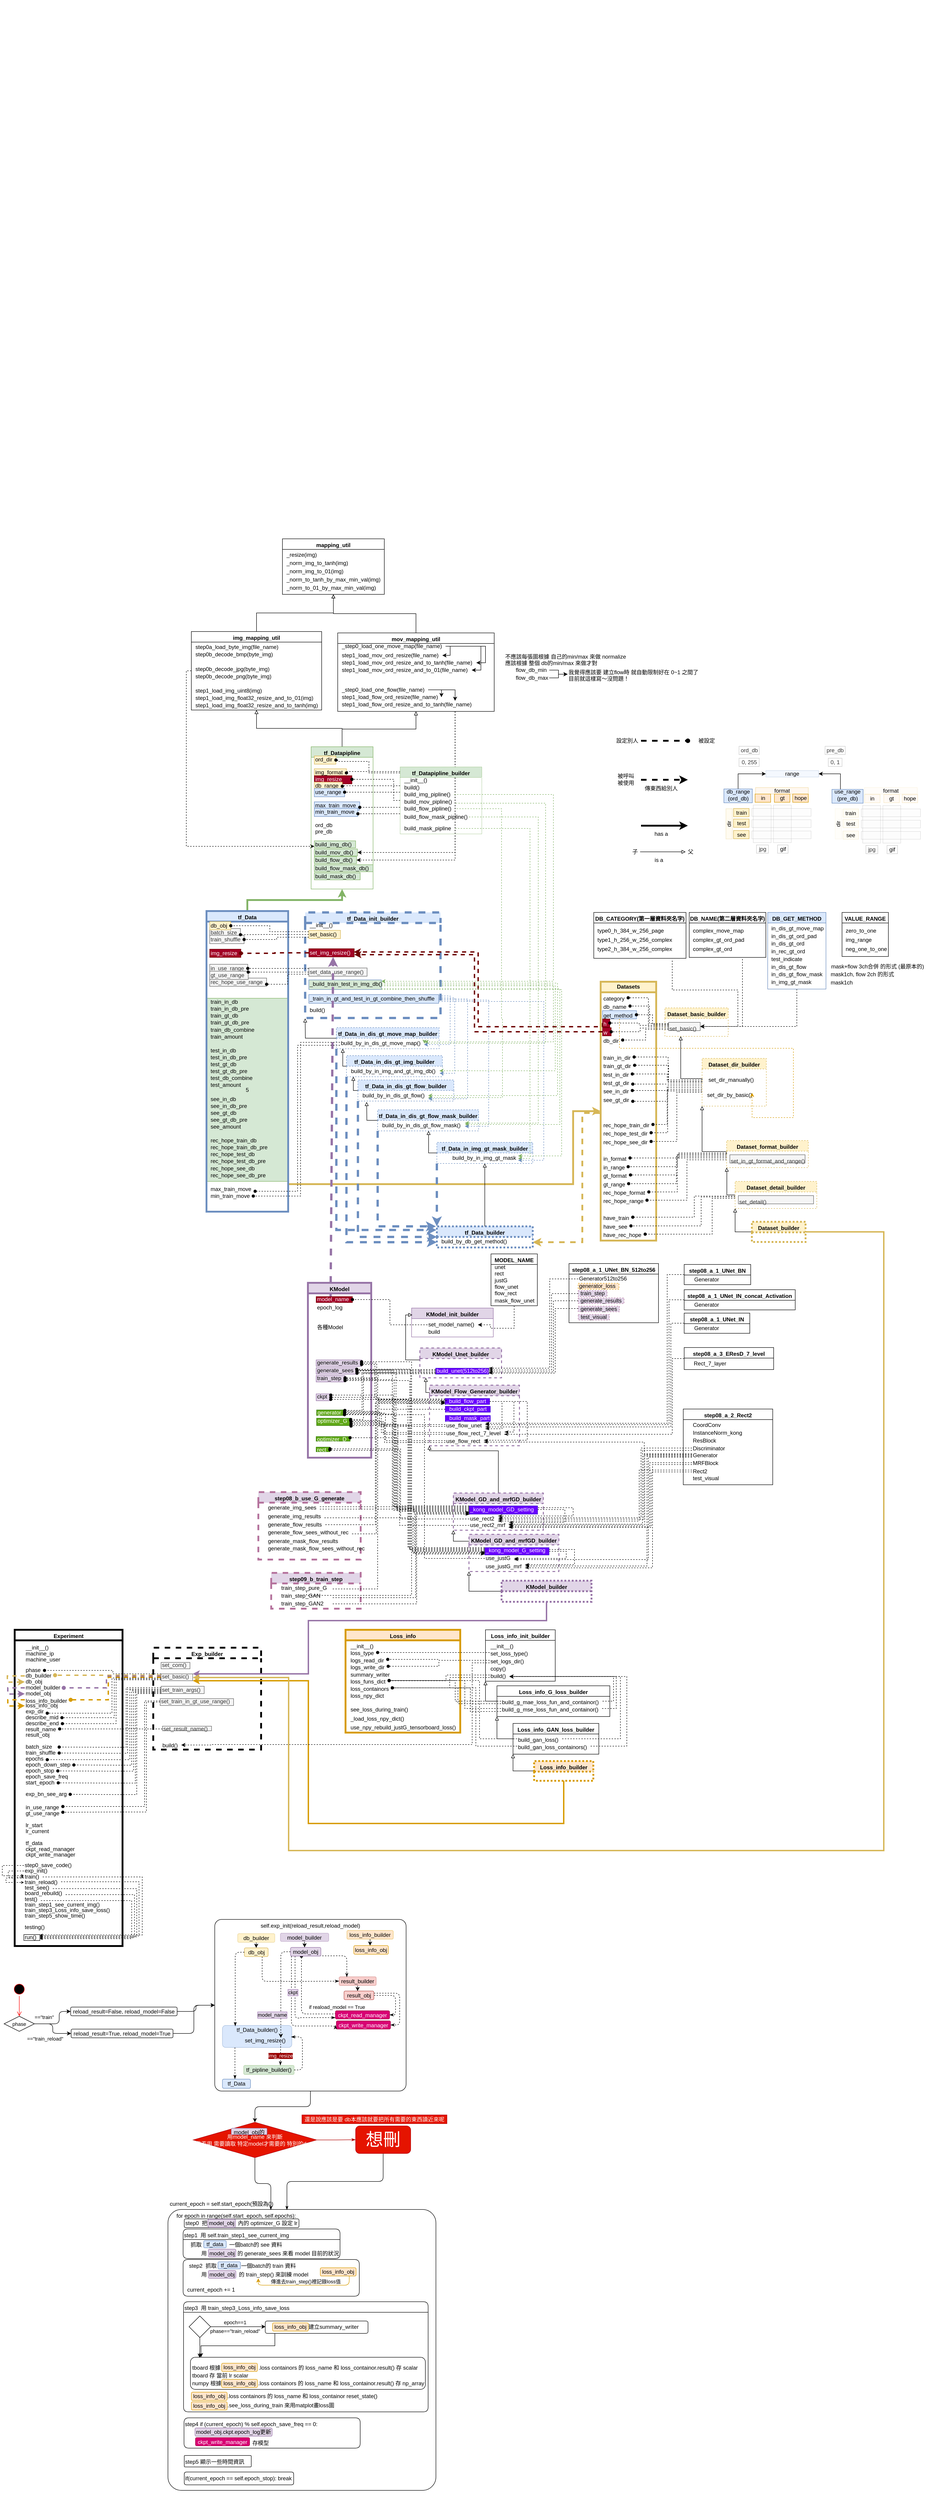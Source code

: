 <mxfile version="15.1.3" type="device" pages="2"><diagram id="9S2f3c3OSY4pnDETobvt" name="step6 + 8e + 9ab + 10"><mxGraphModel dx="1077" dy="-409" grid="1" gridSize="1" guides="1" tooltips="1" connect="1" arrows="1" fold="1" page="0" pageScale="1" pageWidth="827" pageHeight="1169" background="#ffffff" backgroundImage="{&quot;src&quot;:&quot;data:page/id,5wLZBJxrOF-AEn8NmEai&quot;}" math="0" shadow="0"><root><mxCell id="y2OBdtUVFun_4CZoY14G-0"/><mxCell id="y2OBdtUVFun_4CZoY14G-1" parent="y2OBdtUVFun_4CZoY14G-0"/><mxCell id="gp81Cj71dFItli5TMvx--40" value="self.exp_init(reload_result,reload_model)" style="rounded=1;verticalAlign=top;labelBorderColor=none;whiteSpace=wrap;shadow=0;fontStyle=0;align=center;fillColor=none;glass=0;startSize=26;sketch=0;container=1;arcSize=4;" parent="y2OBdtUVFun_4CZoY14G-1" vertex="1"><mxGeometry x="94" y="4182" width="417" height="374" as="geometry"/></mxCell><mxCell id="gp81Cj71dFItli5TMvx--423" style="edgeStyle=orthogonalEdgeStyle;rounded=1;orthogonalLoop=1;jettySize=auto;html=1;exitX=0.75;exitY=1;exitDx=0;exitDy=0;dashed=1;labelBackgroundColor=none;fontColor=#000000;endArrow=classicThin;endFill=1;startSize=23;strokeWidth=1;entryX=0;entryY=0.5;entryDx=0;entryDy=0;" parent="gp81Cj71dFItli5TMvx--40" source="gp81Cj71dFItli5TMvx--267" target="gp81Cj71dFItli5TMvx--281" edge="1"><mxGeometry relative="1" as="geometry"><Array as="points"><mxPoint x="103" y="135"/><mxPoint x="194" y="135"/></Array></mxGeometry></mxCell><mxCell id="gp81Cj71dFItli5TMvx--433" style="edgeStyle=orthogonalEdgeStyle;rounded=1;orthogonalLoop=1;jettySize=auto;html=1;dashed=1;labelBackgroundColor=none;fontColor=#FFFFFF;endArrow=classicThin;endFill=1;startSize=23;strokeWidth=1;" parent="gp81Cj71dFItli5TMvx--40" source="gp81Cj71dFItli5TMvx--269" target="gp81Cj71dFItli5TMvx--416" edge="1"><mxGeometry relative="1" as="geometry"><Array as="points"><mxPoint x="44" y="311"/><mxPoint x="44" y="311"/></Array></mxGeometry></mxCell><mxCell id="gp81Cj71dFItli5TMvx--269" value="tf_Data_builder()" style="rounded=1;whiteSpace=wrap;html=1;shadow=0;glass=0;sketch=0;pointerEvents=0;startSize=23;fillColor=#dae8fc;align=center;verticalAlign=top;spacingTop=-4;strokeColor=#6c8ebf;dashed=1;dashPattern=1 1;container=1;" parent="gp81Cj71dFItli5TMvx--40" vertex="1"><mxGeometry x="16.71" y="231" width="151.29" height="48" as="geometry"/></mxCell><mxCell id="gp81Cj71dFItli5TMvx--429" value="set_img_resize()" style="rounded=1;whiteSpace=wrap;html=1;shadow=0;glass=0;dashed=1;dashPattern=1 1;labelBackgroundColor=none;sketch=0;pointerEvents=0;startSize=23;fillColor=none;verticalAlign=top;spacingTop=-8;strokeColor=none;" parent="gp81Cj71dFItli5TMvx--269" vertex="1"><mxGeometry x="42.79" y="27" width="100" height="14" as="geometry"/></mxCell><mxCell id="gp81Cj71dFItli5TMvx--421" style="edgeStyle=orthogonalEdgeStyle;rounded=1;orthogonalLoop=1;jettySize=auto;html=1;entryX=0.99;entryY=0.517;entryDx=0;entryDy=0;dashed=1;labelBackgroundColor=none;fontColor=#000000;endArrow=classicThin;endFill=1;startSize=23;strokeWidth=1;exitX=1;exitY=0.5;exitDx=0;exitDy=0;entryPerimeter=0;" parent="gp81Cj71dFItli5TMvx--40" source="gp81Cj71dFItli5TMvx--279" target="gp81Cj71dFItli5TMvx--269" edge="1"><mxGeometry relative="1" as="geometry"><Array as="points"><mxPoint x="191" y="328"/><mxPoint x="191" y="256"/><mxPoint x="167" y="256"/></Array></mxGeometry></mxCell><mxCell id="gp81Cj71dFItli5TMvx--279" value="tf_pipline_builder()" style="rounded=1;whiteSpace=wrap;html=1;shadow=0;glass=0;sketch=0;pointerEvents=0;startSize=23;fillColor=#d5e8d4;align=center;verticalAlign=top;spacingTop=-4;strokeColor=#82b366;dashed=1;dashPattern=1 1;" parent="gp81Cj71dFItli5TMvx--40" vertex="1"><mxGeometry x="63" y="318" width="110" height="20" as="geometry"/></mxCell><mxCell id="gp81Cj71dFItli5TMvx--371" style="edgeStyle=orthogonalEdgeStyle;rounded=1;orthogonalLoop=1;jettySize=auto;html=1;entryX=0.351;entryY=1;entryDx=0;entryDy=0;entryPerimeter=0;labelBackgroundColor=none;fontColor=#000000;startSize=23;strokeWidth=1;dashed=1;endArrow=oval;endFill=1;exitX=0;exitY=0.25;exitDx=0;exitDy=0;" parent="gp81Cj71dFItli5TMvx--40" source="gp81Cj71dFItli5TMvx--362" target="gp81Cj71dFItli5TMvx--266" edge="1"><mxGeometry relative="1" as="geometry"><Array as="points"><mxPoint x="263" y="206"/><mxPoint x="189" y="206"/><mxPoint x="189" y="80"/></Array></mxGeometry></mxCell><mxCell id="gp81Cj71dFItli5TMvx--372" value="if reaload_model == True" style="edgeLabel;html=1;align=center;verticalAlign=middle;resizable=0;points=[];" parent="gp81Cj71dFItli5TMvx--371" vertex="1" connectable="0"><mxGeometry x="-0.401" relative="1" as="geometry"><mxPoint x="61" y="-15" as="offset"/></mxGeometry></mxCell><mxCell id="gp81Cj71dFItli5TMvx--362" value="ckpt_read_manager" style="rounded=1;whiteSpace=wrap;html=1;shadow=0;glass=0;sketch=0;pointerEvents=0;startSize=23;align=center;verticalAlign=top;spacingTop=-4;fillColor=#d80073;strokeColor=#A50040;fontColor=#ffffff;" parent="gp81Cj71dFItli5TMvx--40" vertex="1"><mxGeometry x="263" y="199" width="118" height="18" as="geometry"/></mxCell><mxCell id="gp81Cj71dFItli5TMvx--365" value="ckpt_write_manager" style="rounded=1;whiteSpace=wrap;html=1;shadow=0;glass=0;sketch=0;pointerEvents=0;startSize=23;align=center;verticalAlign=top;spacingTop=-4;fillColor=#d80073;strokeColor=#A50040;fontColor=#ffffff;" parent="gp81Cj71dFItli5TMvx--40" vertex="1"><mxGeometry x="265" y="221" width="118" height="18" as="geometry"/></mxCell><mxCell id="gp81Cj71dFItli5TMvx--387" style="edgeStyle=orthogonalEdgeStyle;rounded=1;orthogonalLoop=1;jettySize=auto;html=1;entryX=0;entryY=0.833;entryDx=0;entryDy=0;labelBackgroundColor=none;fontColor=#000000;endArrow=classicThin;endFill=1;startSize=23;strokeWidth=1;dashed=1;entryPerimeter=0;" parent="gp81Cj71dFItli5TMvx--40" source="gp81Cj71dFItli5TMvx--266" target="gp81Cj71dFItli5TMvx--362" edge="1"><mxGeometry relative="1" as="geometry"><mxPoint x="149" y="80" as="sourcePoint"/><Array as="points"><mxPoint x="175" y="215"/><mxPoint x="186" y="215"/><mxPoint x="186" y="214"/></Array></mxGeometry></mxCell><mxCell id="gp81Cj71dFItli5TMvx--389" style="edgeStyle=orthogonalEdgeStyle;rounded=1;orthogonalLoop=1;jettySize=auto;html=1;entryX=1;entryY=0.5;entryDx=0;entryDy=0;labelBackgroundColor=none;fontColor=#000000;endArrow=classicThin;endFill=1;startSize=23;strokeWidth=1;dashed=1;" parent="gp81Cj71dFItli5TMvx--40" source="gp81Cj71dFItli5TMvx--268" target="gp81Cj71dFItli5TMvx--362" edge="1"><mxGeometry relative="1" as="geometry"><Array as="points"><mxPoint x="394" y="166"/><mxPoint x="394" y="208"/></Array></mxGeometry></mxCell><mxCell id="gp81Cj71dFItli5TMvx--390" style="edgeStyle=orthogonalEdgeStyle;rounded=1;orthogonalLoop=1;jettySize=auto;html=1;exitX=1;exitY=0.25;exitDx=0;exitDy=0;entryX=1;entryY=0.5;entryDx=0;entryDy=0;labelBackgroundColor=none;fontColor=#000000;endArrow=classicThin;endFill=1;startSize=23;strokeWidth=1;dashed=1;" parent="gp81Cj71dFItli5TMvx--40" source="gp81Cj71dFItli5TMvx--268" target="gp81Cj71dFItli5TMvx--365" edge="1"><mxGeometry relative="1" as="geometry"/></mxCell><mxCell id="gp81Cj71dFItli5TMvx--416" value="tf_Data" style="rounded=1;whiteSpace=wrap;html=1;shadow=0;glass=0;sketch=0;pointerEvents=0;startSize=23;fillColor=#dae8fc;align=center;verticalAlign=top;spacingTop=-4;strokeColor=#6c8ebf;" parent="gp81Cj71dFItli5TMvx--40" vertex="1"><mxGeometry x="16.71" y="348" width="61.237" height="20" as="geometry"/></mxCell><mxCell id="gp81Cj71dFItli5TMvx--364" value="" style="group" parent="gp81Cj71dFItli5TMvx--40" vertex="1" connectable="0"><mxGeometry x="288" y="24" width="101" height="52" as="geometry"/></mxCell><mxCell id="gp81Cj71dFItli5TMvx--283" value="loss_info_builder" style="rounded=1;whiteSpace=wrap;html=1;shadow=0;glass=0;sketch=0;pointerEvents=0;startSize=23;fillColor=#ffe6cc;align=center;verticalAlign=top;spacingTop=-4;strokeColor=#d79b00;dashed=1;dashPattern=1 1;" parent="gp81Cj71dFItli5TMvx--364" vertex="1"><mxGeometry width="101" height="19" as="geometry"/></mxCell><mxCell id="gp81Cj71dFItli5TMvx--284" value="loss_info_obj" style="rounded=1;whiteSpace=wrap;html=1;shadow=0;glass=0;sketch=0;pointerEvents=0;startSize=23;fillColor=#ffe6cc;align=center;verticalAlign=top;spacingTop=-4;strokeColor=#d79b00;" parent="gp81Cj71dFItli5TMvx--364" vertex="1"><mxGeometry x="15" y="33" width="75.34" height="19" as="geometry"/></mxCell><mxCell id="gp81Cj71dFItli5TMvx--363" style="edgeStyle=orthogonalEdgeStyle;rounded=0;orthogonalLoop=1;jettySize=auto;html=1;entryX=0.471;entryY=0.009;entryDx=0;entryDy=0;entryPerimeter=0;labelBackgroundColor=none;fontColor=#000000;startSize=23;strokeWidth=1;" parent="gp81Cj71dFItli5TMvx--364" source="gp81Cj71dFItli5TMvx--283" target="gp81Cj71dFItli5TMvx--284" edge="1"><mxGeometry relative="1" as="geometry"><Array as="points"><mxPoint x="50" y="25"/><mxPoint x="50" y="25"/></Array></mxGeometry></mxCell><mxCell id="gp81Cj71dFItli5TMvx--370" value="" style="group" parent="gp81Cj71dFItli5TMvx--40" vertex="1" connectable="0"><mxGeometry x="271.001" y="125" width="80.833" height="50" as="geometry"/></mxCell><mxCell id="gp81Cj71dFItli5TMvx--281" value="result_builder" style="rounded=1;whiteSpace=wrap;html=1;shadow=0;glass=0;sketch=0;pointerEvents=0;startSize=23;fillColor=#f8cecc;align=center;verticalAlign=top;spacingTop=-4;strokeColor=#b85450;dashed=1;dashPattern=1 1;" parent="gp81Cj71dFItli5TMvx--370" vertex="1"><mxGeometry width="80.833" height="19" as="geometry"/></mxCell><mxCell id="gp81Cj71dFItli5TMvx--282" style="edgeStyle=orthogonalEdgeStyle;rounded=0;orthogonalLoop=1;jettySize=auto;html=1;fontColor=#000000;startSize=23;strokeWidth=1;entryX=0.454;entryY=0.009;entryDx=0;entryDy=0;entryPerimeter=0;exitX=0.5;exitY=1;exitDx=0;exitDy=0;" parent="gp81Cj71dFItli5TMvx--370" source="gp81Cj71dFItli5TMvx--281" target="gp81Cj71dFItli5TMvx--268" edge="1"><mxGeometry relative="1" as="geometry"/></mxCell><mxCell id="gp81Cj71dFItli5TMvx--268" value="result_obj" style="rounded=1;whiteSpace=wrap;html=1;shadow=0;glass=0;sketch=0;pointerEvents=0;startSize=23;fillColor=#f8cecc;align=center;verticalAlign=top;spacingTop=-4;strokeColor=#b85450;" parent="gp81Cj71dFItli5TMvx--370" vertex="1"><mxGeometry x="10.659" y="31" width="65.17" height="19" as="geometry"/></mxCell><mxCell id="gp81Cj71dFItli5TMvx--422" style="edgeStyle=orthogonalEdgeStyle;rounded=1;orthogonalLoop=1;jettySize=auto;html=1;exitX=0.682;exitY=0.965;exitDx=0;exitDy=0;entryX=0.208;entryY=0.035;entryDx=0;entryDy=0;entryPerimeter=0;dashed=1;labelBackgroundColor=none;fontColor=#000000;endArrow=classicThin;endFill=1;startSize=23;strokeWidth=1;exitPerimeter=0;" parent="gp81Cj71dFItli5TMvx--40" source="gp81Cj71dFItli5TMvx--266" target="gp81Cj71dFItli5TMvx--281" edge="1"><mxGeometry relative="1" as="geometry"><Array as="points"><mxPoint x="211" y="79"/></Array></mxGeometry></mxCell><mxCell id="gp81Cj71dFItli5TMvx--424" value="" style="group" parent="gp81Cj71dFItli5TMvx--40" vertex="1" connectable="0"><mxGeometry x="49.999" y="31" width="80.833" height="50" as="geometry"/></mxCell><mxCell id="gp81Cj71dFItli5TMvx--267" value="db_obj" style="rounded=1;whiteSpace=wrap;html=1;shadow=0;glass=0;sketch=0;pointerEvents=0;startSize=23;fillColor=#fff2cc;align=center;verticalAlign=top;spacingTop=-4;strokeColor=#d6b656;" parent="gp81Cj71dFItli5TMvx--424" vertex="1"><mxGeometry x="14.551" y="31" width="51.73" height="19" as="geometry"/></mxCell><mxCell id="gp81Cj71dFItli5TMvx--273" style="edgeStyle=orthogonalEdgeStyle;rounded=0;orthogonalLoop=1;jettySize=auto;html=1;entryX=0.5;entryY=0;entryDx=0;entryDy=0;fontColor=#000000;startSize=23;strokeWidth=1;" parent="gp81Cj71dFItli5TMvx--424" source="gp81Cj71dFItli5TMvx--270" target="gp81Cj71dFItli5TMvx--267" edge="1"><mxGeometry relative="1" as="geometry"><Array as="points"><mxPoint x="40.416" y="31"/><mxPoint x="40.416" y="31"/></Array></mxGeometry></mxCell><mxCell id="gp81Cj71dFItli5TMvx--270" value="db_builder" style="rounded=1;whiteSpace=wrap;html=1;shadow=0;glass=0;sketch=0;pointerEvents=0;startSize=23;fillColor=#fff2cc;align=center;verticalAlign=top;spacingTop=-4;strokeColor=#d6b656;dashed=1;dashPattern=1 1;" parent="gp81Cj71dFItli5TMvx--424" vertex="1"><mxGeometry width="80.833" height="19" as="geometry"/></mxCell><mxCell id="gp81Cj71dFItli5TMvx--368" value="" style="group" parent="gp81Cj71dFItli5TMvx--40" vertex="1" connectable="0"><mxGeometry x="143.079" y="30" width="105.327" height="50" as="geometry"/></mxCell><mxCell id="gp81Cj71dFItli5TMvx--266" value="model_obj" style="rounded=1;whiteSpace=wrap;html=1;shadow=0;glass=0;sketch=0;pointerEvents=0;startSize=23;fillColor=#e1d5e7;align=center;verticalAlign=top;spacingTop=-4;strokeColor=#9673a6;" parent="gp81Cj71dFItli5TMvx--368" vertex="1"><mxGeometry x="22.031" y="31" width="66.17" height="19" as="geometry"/></mxCell><mxCell id="gp81Cj71dFItli5TMvx--274" style="edgeStyle=orthogonalEdgeStyle;rounded=0;orthogonalLoop=1;jettySize=auto;html=1;entryX=0.466;entryY=0.035;entryDx=0;entryDy=0;entryPerimeter=0;fontColor=#000000;startSize=23;strokeWidth=1;" parent="gp81Cj71dFItli5TMvx--368" source="gp81Cj71dFItli5TMvx--272" target="gp81Cj71dFItli5TMvx--266" edge="1"><mxGeometry relative="1" as="geometry"><Array as="points"><mxPoint x="52.664" y="31"/><mxPoint x="52.664" y="31"/></Array></mxGeometry></mxCell><mxCell id="gp81Cj71dFItli5TMvx--272" value="model_builder" style="rounded=1;whiteSpace=wrap;html=1;shadow=0;glass=0;sketch=0;pointerEvents=0;startSize=23;fillColor=#e1d5e7;align=center;verticalAlign=top;spacingTop=-4;strokeColor=#9673a6;dashed=1;dashPattern=1 1;" parent="gp81Cj71dFItli5TMvx--368" vertex="1"><mxGeometry width="105.327" height="18" as="geometry"/></mxCell><mxCell id="gp81Cj71dFItli5TMvx--388" style="edgeStyle=orthogonalEdgeStyle;rounded=1;orthogonalLoop=1;jettySize=auto;html=1;entryX=0;entryY=0.5;entryDx=0;entryDy=0;labelBackgroundColor=none;fontColor=#000000;endArrow=classicThin;endFill=1;startSize=23;strokeWidth=1;dashed=1;exitX=0.062;exitY=0.985;exitDx=0;exitDy=0;exitPerimeter=0;" parent="gp81Cj71dFItli5TMvx--40" edge="1"><mxGeometry relative="1" as="geometry"><mxPoint x="167.113" y="80.005" as="sourcePoint"/><mxPoint x="262.9" y="230.29" as="targetPoint"/><Array as="points"><mxPoint x="167.9" y="80.29"/><mxPoint x="167.9" y="232.29"/><mxPoint x="262.9" y="232.29"/></Array></mxGeometry></mxCell><mxCell id="gp81Cj71dFItli5TMvx--425" value="ckpt" style="edgeLabel;html=1;align=center;verticalAlign=middle;resizable=0;points=[];labelBorderColor=#A680B8;labelBackgroundColor=#E1D5E7;" parent="gp81Cj71dFItli5TMvx--388" vertex="1" connectable="0"><mxGeometry x="0.1" y="-2" relative="1" as="geometry"><mxPoint x="5" y="-59" as="offset"/></mxGeometry></mxCell><mxCell id="gp81Cj71dFItli5TMvx--276" style="edgeStyle=orthogonalEdgeStyle;rounded=1;orthogonalLoop=1;jettySize=auto;html=1;fontColor=#000000;startSize=23;strokeWidth=1;dashed=1;" parent="gp81Cj71dFItli5TMvx--40" source="gp81Cj71dFItli5TMvx--266" target="gp81Cj71dFItli5TMvx--429" edge="1"><mxGeometry relative="1" as="geometry"><Array as="points"><mxPoint x="144" y="71"/></Array></mxGeometry></mxCell><mxCell id="gp81Cj71dFItli5TMvx--278" value="model_name" style="edgeLabel;html=1;align=center;verticalAlign=middle;resizable=0;points=[];fontColor=#000000;labelBorderColor=#A680B8;labelBackgroundColor=#E1D5E7;" parent="gp81Cj71dFItli5TMvx--276" vertex="1" connectable="0"><mxGeometry x="-0.224" relative="1" as="geometry"><mxPoint x="-19" y="77" as="offset"/></mxGeometry></mxCell><mxCell id="gp81Cj71dFItli5TMvx--430" style="edgeStyle=orthogonalEdgeStyle;rounded=1;orthogonalLoop=1;jettySize=auto;html=1;exitX=0;exitY=0.5;exitDx=0;exitDy=0;entryX=0.185;entryY=0.035;entryDx=0;entryDy=0;entryPerimeter=0;dashed=1;labelBackgroundColor=none;fontColor=#000000;endArrow=classicThin;endFill=1;startSize=23;strokeWidth=1;" parent="gp81Cj71dFItli5TMvx--40" source="gp81Cj71dFItli5TMvx--267" target="gp81Cj71dFItli5TMvx--269" edge="1"><mxGeometry relative="1" as="geometry"/></mxCell><mxCell id="gp81Cj71dFItli5TMvx--428" style="edgeStyle=orthogonalEdgeStyle;rounded=1;orthogonalLoop=1;jettySize=auto;html=1;dashed=1;labelBackgroundColor=none;fontColor=#000000;endArrow=classicThin;endFill=1;startSize=23;strokeWidth=1;exitX=0.841;exitY=0.913;exitDx=0;exitDy=0;exitPerimeter=0;" parent="gp81Cj71dFItli5TMvx--40" source="gp81Cj71dFItli5TMvx--429" target="gp81Cj71dFItli5TMvx--279" edge="1"><mxGeometry relative="1" as="geometry"><Array as="points"><mxPoint x="144" y="272"/><mxPoint x="143" y="272"/></Array></mxGeometry></mxCell><mxCell id="gp81Cj71dFItli5TMvx--431" value="img_resize" style="edgeLabel;html=1;align=center;verticalAlign=middle;resizable=0;points=[];labelBackgroundColor=#990000;fontColor=#FFFFFF;" parent="gp81Cj71dFItli5TMvx--428" vertex="1" connectable="0"><mxGeometry x="0.233" relative="1" as="geometry"><mxPoint y="-3" as="offset"/></mxGeometry></mxCell><mxCell id="G9FPMqXd0M8s0u1PLn4Y-0" value="Experiment" style="swimlane;rounded=0;pointerEvents=0;align=center;verticalAlign=top;html=0;strokeWidth=4;" parent="y2OBdtUVFun_4CZoY14G-1" vertex="1"><mxGeometry x="-342" y="3551" width="235" height="689" as="geometry"><mxRectangle x="-342" y="3551" width="93" height="23" as="alternateBounds"/></mxGeometry></mxCell><mxCell id="G9FPMqXd0M8s0u1PLn4Y-1" value="__init__()" style="rounded=0;pointerEvents=0;fillColor=none;align=left;verticalAlign=top;strokeColor=none;spacingTop=-5;" parent="G9FPMqXd0M8s0u1PLn4Y-0" vertex="1"><mxGeometry x="22" y="30" width="60" height="13" as="geometry"/></mxCell><mxCell id="G9FPMqXd0M8s0u1PLn4Y-14" value="machine_ip   " style="rounded=0;pointerEvents=0;fillColor=none;align=left;verticalAlign=top;strokeColor=none;spacingTop=-5;" parent="G9FPMqXd0M8s0u1PLn4Y-0" vertex="1"><mxGeometry x="22" y="43" width="81" height="13" as="geometry"/></mxCell><mxCell id="G9FPMqXd0M8s0u1PLn4Y-15" value="machine_user" style="rounded=0;pointerEvents=0;fillColor=none;align=left;verticalAlign=top;strokeColor=none;spacingTop=-5;" parent="G9FPMqXd0M8s0u1PLn4Y-0" vertex="1"><mxGeometry x="22" y="56" width="85" height="13" as="geometry"/></mxCell><mxCell id="G9FPMqXd0M8s0u1PLn4Y-16" value="__init__()" style="rounded=0;pointerEvents=0;fillColor=none;align=left;verticalAlign=top;strokeColor=none;spacingTop=-5;fontColor=#FFFFFF;" parent="G9FPMqXd0M8s0u1PLn4Y-0" vertex="1"><mxGeometry x="22" y="69" width="60" height="13" as="geometry"/></mxCell><mxCell id="G9FPMqXd0M8s0u1PLn4Y-17" value="phase" style="rounded=0;pointerEvents=0;fillColor=none;align=left;verticalAlign=top;strokeColor=none;spacingTop=-8;" parent="G9FPMqXd0M8s0u1PLn4Y-0" vertex="1"><mxGeometry x="22" y="82" width="43" height="13" as="geometry"/></mxCell><mxCell id="3oR3lJqMopdic3-H7KzF-3" style="edgeStyle=orthogonalEdgeStyle;rounded=0;orthogonalLoop=1;jettySize=auto;html=1;entryX=0;entryY=0.5;entryDx=0;entryDy=0;dashed=1;fillColor=#fff2cc;strokeColor=#d6b656;strokeWidth=3;" parent="G9FPMqXd0M8s0u1PLn4Y-0" source="G9FPMqXd0M8s0u1PLn4Y-18" target="G9FPMqXd0M8s0u1PLn4Y-19" edge="1"><mxGeometry relative="1" as="geometry"><Array as="points"><mxPoint x="-16" y="101"/><mxPoint x="-16" y="114"/><mxPoint x="2" y="114"/></Array></mxGeometry></mxCell><mxCell id="G9FPMqXd0M8s0u1PLn4Y-18" value="db_builder" style="rounded=0;pointerEvents=0;fillColor=none;align=left;verticalAlign=top;strokeColor=none;spacingTop=-8;" parent="G9FPMqXd0M8s0u1PLn4Y-0" vertex="1"><mxGeometry x="22" y="94" width="66" height="13" as="geometry"/></mxCell><mxCell id="G9FPMqXd0M8s0u1PLn4Y-19" value="db_obj" style="rounded=0;pointerEvents=0;fillColor=none;align=left;verticalAlign=top;strokeColor=none;spacingTop=-8;" parent="G9FPMqXd0M8s0u1PLn4Y-0" vertex="1"><mxGeometry x="22" y="107" width="46" height="13" as="geometry"/></mxCell><mxCell id="3oR3lJqMopdic3-H7KzF-4" style="edgeStyle=orthogonalEdgeStyle;rounded=0;orthogonalLoop=1;jettySize=auto;html=1;entryX=0;entryY=0.5;entryDx=0;entryDy=0;dashed=1;fillColor=#e1d5e7;strokeColor=#9673a6;strokeWidth=3;" parent="G9FPMqXd0M8s0u1PLn4Y-0" source="G9FPMqXd0M8s0u1PLn4Y-20" target="G9FPMqXd0M8s0u1PLn4Y-21" edge="1"><mxGeometry relative="1" as="geometry"><Array as="points"><mxPoint x="-15" y="127"/><mxPoint x="-15" y="140"/><mxPoint x="2" y="140"/></Array></mxGeometry></mxCell><mxCell id="G9FPMqXd0M8s0u1PLn4Y-20" value="model_builder" style="rounded=0;pointerEvents=0;fillColor=none;align=left;verticalAlign=top;strokeColor=none;spacingTop=-8;" parent="G9FPMqXd0M8s0u1PLn4Y-0" vertex="1"><mxGeometry x="22" y="120" width="85" height="13" as="geometry"/></mxCell><mxCell id="G9FPMqXd0M8s0u1PLn4Y-21" value="model_obj" style="rounded=0;pointerEvents=0;fillColor=none;align=left;verticalAlign=top;strokeColor=none;spacingTop=-8;" parent="G9FPMqXd0M8s0u1PLn4Y-0" vertex="1"><mxGeometry x="22" y="133" width="65" height="13" as="geometry"/></mxCell><mxCell id="3oR3lJqMopdic3-H7KzF-6" style="edgeStyle=orthogonalEdgeStyle;rounded=0;orthogonalLoop=1;jettySize=auto;html=1;entryX=0;entryY=0.5;entryDx=0;entryDy=0;dashed=1;fillColor=#ffe6cc;strokeColor=#d79b00;strokeWidth=3;" parent="G9FPMqXd0M8s0u1PLn4Y-0" source="G9FPMqXd0M8s0u1PLn4Y-22" target="G9FPMqXd0M8s0u1PLn4Y-23" edge="1"><mxGeometry relative="1" as="geometry"><Array as="points"><mxPoint x="-15" y="152"/><mxPoint x="-15" y="166"/><mxPoint x="2" y="166"/></Array></mxGeometry></mxCell><mxCell id="G9FPMqXd0M8s0u1PLn4Y-22" value="loss_info_builder" style="rounded=0;pointerEvents=0;fillColor=none;align=left;verticalAlign=top;strokeColor=none;spacingTop=-5;" parent="G9FPMqXd0M8s0u1PLn4Y-0" vertex="1"><mxGeometry x="22" y="146" width="100" height="13" as="geometry"/></mxCell><mxCell id="G9FPMqXd0M8s0u1PLn4Y-23" value="loss_info_obj" style="rounded=0;pointerEvents=0;fillColor=none;align=left;verticalAlign=top;strokeColor=none;spacingTop=-8;" parent="G9FPMqXd0M8s0u1PLn4Y-0" vertex="1"><mxGeometry x="22" y="159" width="80" height="13" as="geometry"/></mxCell><mxCell id="G9FPMqXd0M8s0u1PLn4Y-24" value="exp_dir" style="rounded=0;pointerEvents=0;fillColor=none;align=left;verticalAlign=top;strokeColor=none;spacingTop=-8;" parent="G9FPMqXd0M8s0u1PLn4Y-0" vertex="1"><mxGeometry x="22" y="172" width="49" height="13" as="geometry"/></mxCell><mxCell id="G9FPMqXd0M8s0u1PLn4Y-25" value="describe_mid" style="rounded=0;pointerEvents=0;fillColor=none;align=left;verticalAlign=top;strokeColor=none;spacingTop=-8;" parent="G9FPMqXd0M8s0u1PLn4Y-0" vertex="1"><mxGeometry x="22" y="185" width="81" height="13" as="geometry"/></mxCell><mxCell id="G9FPMqXd0M8s0u1PLn4Y-26" value="describe_end" style="rounded=0;pointerEvents=0;fillColor=none;align=left;verticalAlign=top;strokeColor=none;spacingTop=-8;" parent="G9FPMqXd0M8s0u1PLn4Y-0" vertex="1"><mxGeometry x="22" y="198" width="82" height="13" as="geometry"/></mxCell><mxCell id="G9FPMqXd0M8s0u1PLn4Y-27" value="result_name" style="rounded=0;pointerEvents=0;fillColor=none;align=left;verticalAlign=top;strokeColor=none;spacingTop=-8;" parent="G9FPMqXd0M8s0u1PLn4Y-0" vertex="1"><mxGeometry x="22" y="211" width="76" height="13" as="geometry"/></mxCell><mxCell id="G9FPMqXd0M8s0u1PLn4Y-28" value="result_obj" style="rounded=0;pointerEvents=0;fillColor=none;align=left;verticalAlign=top;strokeColor=none;spacingTop=-8;" parent="G9FPMqXd0M8s0u1PLn4Y-0" vertex="1"><mxGeometry x="22" y="223" width="62" height="13" as="geometry"/></mxCell><mxCell id="G9FPMqXd0M8s0u1PLn4Y-29" value="__init__()" style="rounded=0;pointerEvents=0;fillColor=none;align=left;verticalAlign=top;strokeColor=none;spacingTop=-5;fontColor=#FFFFFF;" parent="G9FPMqXd0M8s0u1PLn4Y-0" vertex="1"><mxGeometry x="22" y="236" width="60" height="13" as="geometry"/></mxCell><mxCell id="G9FPMqXd0M8s0u1PLn4Y-30" value="batch_size" style="rounded=0;pointerEvents=0;fillColor=none;align=left;verticalAlign=top;strokeColor=none;spacingTop=-8;" parent="G9FPMqXd0M8s0u1PLn4Y-0" vertex="1"><mxGeometry x="22" y="249" width="75" height="13" as="geometry"/></mxCell><mxCell id="G9FPMqXd0M8s0u1PLn4Y-31" value="train_shuffle" style="rounded=0;pointerEvents=0;fillColor=none;align=left;verticalAlign=top;strokeColor=none;spacingTop=-8;" parent="G9FPMqXd0M8s0u1PLn4Y-0" vertex="1"><mxGeometry x="22" y="262" width="75" height="13" as="geometry"/></mxCell><mxCell id="G9FPMqXd0M8s0u1PLn4Y-32" value="epochs" style="rounded=0;pointerEvents=0;fillColor=none;align=left;verticalAlign=top;strokeColor=none;spacingTop=-8;" parent="G9FPMqXd0M8s0u1PLn4Y-0" vertex="1"><mxGeometry x="22" y="275" width="49" height="13" as="geometry"/></mxCell><mxCell id="G9FPMqXd0M8s0u1PLn4Y-33" value="epoch_down_step" style="rounded=0;pointerEvents=0;fillColor=none;align=left;verticalAlign=top;strokeColor=none;spacingTop=-8;" parent="G9FPMqXd0M8s0u1PLn4Y-0" vertex="1"><mxGeometry x="22" y="288" width="107" height="13" as="geometry"/></mxCell><mxCell id="G9FPMqXd0M8s0u1PLn4Y-34" value="epoch_stop" style="rounded=0;pointerEvents=0;fillColor=none;align=left;verticalAlign=top;strokeColor=none;spacingTop=-8;" parent="G9FPMqXd0M8s0u1PLn4Y-0" vertex="1"><mxGeometry x="22" y="301" width="72" height="13" as="geometry"/></mxCell><mxCell id="G9FPMqXd0M8s0u1PLn4Y-35" value="epoch_save_freq" style="rounded=0;pointerEvents=0;fillColor=none;align=left;verticalAlign=top;strokeColor=none;spacingTop=-8;" parent="G9FPMqXd0M8s0u1PLn4Y-0" vertex="1"><mxGeometry x="22" y="314" width="102" height="13" as="geometry"/></mxCell><mxCell id="G9FPMqXd0M8s0u1PLn4Y-36" value="start_epoch" style="rounded=0;pointerEvents=0;fillColor=none;align=left;verticalAlign=top;strokeColor=none;spacingTop=-8;" parent="G9FPMqXd0M8s0u1PLn4Y-0" vertex="1"><mxGeometry x="22" y="327" width="73" height="13" as="geometry"/></mxCell><mxCell id="G9FPMqXd0M8s0u1PLn4Y-37" value="__init__()" style="rounded=0;pointerEvents=0;fillColor=none;align=left;verticalAlign=top;strokeColor=none;spacingTop=-8;fontColor=#FFFFFF;" parent="G9FPMqXd0M8s0u1PLn4Y-0" vertex="1"><mxGeometry x="22" y="340" width="60" height="13" as="geometry"/></mxCell><mxCell id="G9FPMqXd0M8s0u1PLn4Y-38" value="exp_bn_see_arg" style="rounded=0;pointerEvents=0;fillColor=none;align=left;verticalAlign=top;strokeColor=none;spacingTop=-8;" parent="G9FPMqXd0M8s0u1PLn4Y-0" vertex="1"><mxGeometry x="22" y="352" width="99" height="13" as="geometry"/></mxCell><mxCell id="G9FPMqXd0M8s0u1PLn4Y-39" value="__init__()" style="rounded=0;pointerEvents=0;fillColor=none;align=left;verticalAlign=top;strokeColor=none;spacingTop=-5;fontColor=#FFFFFF;" parent="G9FPMqXd0M8s0u1PLn4Y-0" vertex="1"><mxGeometry x="22" y="365" width="60" height="13" as="geometry"/></mxCell><mxCell id="G9FPMqXd0M8s0u1PLn4Y-40" value="in_use_range" style="rounded=0;pointerEvents=0;fillColor=none;align=left;verticalAlign=top;strokeColor=none;spacingTop=-5;" parent="G9FPMqXd0M8s0u1PLn4Y-0" vertex="1"><mxGeometry x="22" y="378" width="83" height="13" as="geometry"/></mxCell><mxCell id="G9FPMqXd0M8s0u1PLn4Y-41" value="gt_use_range" style="rounded=0;pointerEvents=0;fillColor=none;align=left;verticalAlign=top;strokeColor=none;spacingTop=-5;" parent="G9FPMqXd0M8s0u1PLn4Y-0" vertex="1"><mxGeometry x="22" y="391" width="83" height="13" as="geometry"/></mxCell><mxCell id="G9FPMqXd0M8s0u1PLn4Y-42" value="__init__()" style="rounded=0;pointerEvents=0;fillColor=none;align=left;verticalAlign=top;strokeColor=none;spacingTop=-5;fontColor=#FFFFFF;" parent="G9FPMqXd0M8s0u1PLn4Y-0" vertex="1"><mxGeometry x="22" y="404" width="60" height="13" as="geometry"/></mxCell><mxCell id="G9FPMqXd0M8s0u1PLn4Y-43" value="lr_start" style="rounded=0;pointerEvents=0;fillColor=none;align=left;verticalAlign=top;strokeColor=none;spacingTop=-5;" parent="G9FPMqXd0M8s0u1PLn4Y-0" vertex="1"><mxGeometry x="22" y="417" width="47" height="13" as="geometry"/></mxCell><mxCell id="G9FPMqXd0M8s0u1PLn4Y-44" value="lr_current" style="rounded=0;pointerEvents=0;fillColor=none;align=left;verticalAlign=top;strokeColor=none;spacingTop=-5;" parent="G9FPMqXd0M8s0u1PLn4Y-0" vertex="1"><mxGeometry x="22" y="430" width="61" height="13" as="geometry"/></mxCell><mxCell id="G9FPMqXd0M8s0u1PLn4Y-45" value="__init__()" style="rounded=0;pointerEvents=0;fillColor=none;align=left;verticalAlign=top;strokeColor=none;spacingTop=-5;fontColor=#FFFFFF;" parent="G9FPMqXd0M8s0u1PLn4Y-0" vertex="1"><mxGeometry x="22" y="443" width="60" height="13" as="geometry"/></mxCell><mxCell id="G9FPMqXd0M8s0u1PLn4Y-46" value="tf_data" style="rounded=0;pointerEvents=0;fillColor=none;align=left;verticalAlign=top;strokeColor=none;spacingTop=-5;" parent="G9FPMqXd0M8s0u1PLn4Y-0" vertex="1"><mxGeometry x="22" y="456" width="47" height="13" as="geometry"/></mxCell><mxCell id="G9FPMqXd0M8s0u1PLn4Y-47" value="ckpt_read_manager" style="rounded=0;pointerEvents=0;fillColor=none;align=left;verticalAlign=top;strokeColor=none;spacingTop=-5;" parent="G9FPMqXd0M8s0u1PLn4Y-0" vertex="1"><mxGeometry x="22" y="469" width="117" height="13" as="geometry"/></mxCell><mxCell id="G9FPMqXd0M8s0u1PLn4Y-48" value="ckpt_write_manager" style="rounded=0;pointerEvents=0;fillColor=none;align=left;verticalAlign=top;strokeColor=none;spacingTop=-5;" parent="G9FPMqXd0M8s0u1PLn4Y-0" vertex="1"><mxGeometry x="22" y="481" width="118" height="13" as="geometry"/></mxCell><mxCell id="G9FPMqXd0M8s0u1PLn4Y-49" value="__init__()" style="rounded=0;pointerEvents=0;fillColor=none;align=left;verticalAlign=top;strokeColor=none;spacingTop=-5;fontColor=#FFFFFF;" parent="G9FPMqXd0M8s0u1PLn4Y-0" vertex="1"><mxGeometry x="22" y="494" width="60" height="13" as="geometry"/></mxCell><mxCell id="G9FPMqXd0M8s0u1PLn4Y-50" value="__init__()" style="rounded=0;pointerEvents=0;fillColor=none;align=left;verticalAlign=top;strokeColor=none;spacingTop=-5;fontColor=#FFFFFF;" parent="G9FPMqXd0M8s0u1PLn4Y-0" vertex="1"><mxGeometry x="22" y="631" width="60" height="11" as="geometry"/></mxCell><mxCell id="zFPbN7vBfdwa2fHpd99R-5" style="edgeStyle=orthogonalEdgeStyle;rounded=0;orthogonalLoop=1;jettySize=auto;html=1;entryX=1.003;entryY=0.397;entryDx=0;entryDy=0;dashed=1;endArrow=classic;endFill=1;endSize=3;entryPerimeter=0;" parent="G9FPMqXd0M8s0u1PLn4Y-0" source="G9FPMqXd0M8s0u1PLn4Y-2" target="G9FPMqXd0M8s0u1PLn4Y-13" edge="1"><mxGeometry relative="1" as="geometry"><Array as="points"><mxPoint x="266" y="564"/><mxPoint x="266" y="669"/><mxPoint x="55" y="669"/></Array></mxGeometry></mxCell><mxCell id="G9FPMqXd0M8s0u1PLn4Y-2" value="test_see()" style="rounded=0;pointerEvents=0;fillColor=none;align=left;verticalAlign=top;strokeColor=none;spacingTop=-8;" parent="G9FPMqXd0M8s0u1PLn4Y-0" vertex="1"><mxGeometry x="20" y="556" width="63" height="13" as="geometry"/></mxCell><mxCell id="zFPbN7vBfdwa2fHpd99R-7" style="edgeStyle=orthogonalEdgeStyle;rounded=0;orthogonalLoop=1;jettySize=auto;html=1;dashed=1;endArrow=classic;endFill=1;endSize=3;" parent="G9FPMqXd0M8s0u1PLn4Y-0" source="G9FPMqXd0M8s0u1PLn4Y-3" edge="1"><mxGeometry relative="1" as="geometry"><mxPoint x="55" y="673" as="targetPoint"/><Array as="points"><mxPoint x="255" y="590"/><mxPoint x="255" y="673"/></Array></mxGeometry></mxCell><mxCell id="G9FPMqXd0M8s0u1PLn4Y-3" value="test()" style="rounded=0;pointerEvents=0;fillColor=none;align=left;verticalAlign=top;strokeColor=none;spacingTop=-8;" parent="G9FPMqXd0M8s0u1PLn4Y-0" vertex="1"><mxGeometry x="20" y="581" width="37" height="13" as="geometry"/></mxCell><mxCell id="G9FPMqXd0M8s0u1PLn4Y-4" value="train_step5_show_time()" style="rounded=0;pointerEvents=0;fillColor=none;align=left;verticalAlign=top;strokeColor=none;spacingTop=-8;" parent="G9FPMqXd0M8s0u1PLn4Y-0" vertex="1"><mxGeometry x="20" y="617" width="141" height="13" as="geometry"/></mxCell><mxCell id="zFPbN7vBfdwa2fHpd99R-10" style="edgeStyle=orthogonalEdgeStyle;rounded=0;orthogonalLoop=1;jettySize=auto;html=1;entryX=0;entryY=0.25;entryDx=0;entryDy=0;dashed=1;endArrow=classic;endFill=1;endSize=3;" parent="G9FPMqXd0M8s0u1PLn4Y-0" source="G9FPMqXd0M8s0u1PLn4Y-5" target="G9FPMqXd0M8s0u1PLn4Y-8" edge="1"><mxGeometry relative="1" as="geometry"><Array as="points"><mxPoint x="-27" y="513"/><mxPoint x="-27" y="536"/><mxPoint x="-18" y="536"/></Array></mxGeometry></mxCell><mxCell id="G9FPMqXd0M8s0u1PLn4Y-5" value="step0_save_code()" style="rounded=0;pointerEvents=0;fillColor=none;align=left;verticalAlign=top;strokeColor=none;spacingTop=-8;" parent="G9FPMqXd0M8s0u1PLn4Y-0" vertex="1"><mxGeometry x="20" y="507" width="112" height="13" as="geometry"/></mxCell><mxCell id="zFPbN7vBfdwa2fHpd99R-9" style="edgeStyle=orthogonalEdgeStyle;rounded=0;orthogonalLoop=1;jettySize=auto;html=1;entryX=0;entryY=0.5;entryDx=0;entryDy=0;dashed=1;endArrow=classic;endFill=1;endSize=3;" parent="G9FPMqXd0M8s0u1PLn4Y-0" source="G9FPMqXd0M8s0u1PLn4Y-6" target="G9FPMqXd0M8s0u1PLn4Y-8" edge="1"><mxGeometry relative="1" as="geometry"><Array as="points"><mxPoint x="-14" y="526"/><mxPoint x="-14" y="539"/><mxPoint y="539"/></Array></mxGeometry></mxCell><mxCell id="G9FPMqXd0M8s0u1PLn4Y-6" value="exp_init()" style="rounded=0;pointerEvents=0;fillColor=none;align=left;verticalAlign=top;strokeColor=none;spacingTop=-8;" parent="G9FPMqXd0M8s0u1PLn4Y-0" vertex="1"><mxGeometry x="20" y="519" width="59" height="13" as="geometry"/></mxCell><mxCell id="zFPbN7vBfdwa2fHpd99R-4" style="edgeStyle=orthogonalEdgeStyle;rounded=0;orthogonalLoop=1;jettySize=auto;html=1;entryX=0.994;entryY=0.233;entryDx=0;entryDy=0;dashed=1;endArrow=classic;endFill=1;endSize=3;entryPerimeter=0;" parent="G9FPMqXd0M8s0u1PLn4Y-0" source="G9FPMqXd0M8s0u1PLn4Y-7" target="G9FPMqXd0M8s0u1PLn4Y-13" edge="1"><mxGeometry relative="1" as="geometry"><Array as="points"><mxPoint x="271" y="549"/><mxPoint x="271" y="667"/></Array></mxGeometry></mxCell><mxCell id="G9FPMqXd0M8s0u1PLn4Y-7" value="train_reload()" style="rounded=0;pointerEvents=0;fillColor=none;align=left;verticalAlign=top;strokeColor=none;spacingTop=-8;" parent="G9FPMqXd0M8s0u1PLn4Y-0" vertex="1"><mxGeometry x="20" y="544" width="81" height="13" as="geometry"/></mxCell><mxCell id="zFPbN7vBfdwa2fHpd99R-3" style="edgeStyle=orthogonalEdgeStyle;rounded=0;orthogonalLoop=1;jettySize=auto;html=1;entryX=1.006;entryY=0.118;entryDx=0;entryDy=0;dashed=1;endArrow=classic;endFill=1;endSize=3;entryPerimeter=0;" parent="G9FPMqXd0M8s0u1PLn4Y-0" source="G9FPMqXd0M8s0u1PLn4Y-8" target="G9FPMqXd0M8s0u1PLn4Y-13" edge="1"><mxGeometry relative="1" as="geometry"><Array as="points"><mxPoint x="278" y="539"/><mxPoint x="278" y="665"/><mxPoint x="55" y="665"/></Array></mxGeometry></mxCell><mxCell id="zFPbN7vBfdwa2fHpd99R-11" style="edgeStyle=orthogonalEdgeStyle;rounded=0;orthogonalLoop=1;jettySize=auto;html=1;entryX=0;entryY=0.5;entryDx=0;entryDy=0;dashed=1;endArrow=classic;endFill=1;endSize=3;" parent="G9FPMqXd0M8s0u1PLn4Y-0" source="G9FPMqXd0M8s0u1PLn4Y-8" target="G9FPMqXd0M8s0u1PLn4Y-7" edge="1"><mxGeometry relative="1" as="geometry"><Array as="points"><mxPoint x="-19" y="541"/><mxPoint x="-19" y="551"/></Array></mxGeometry></mxCell><mxCell id="G9FPMqXd0M8s0u1PLn4Y-8" value="train()" style="rounded=0;pointerEvents=0;fillColor=none;align=left;verticalAlign=top;strokeColor=none;spacingTop=-8;" parent="G9FPMqXd0M8s0u1PLn4Y-0" vertex="1"><mxGeometry x="20" y="532" width="41" height="13" as="geometry"/></mxCell><mxCell id="G9FPMqXd0M8s0u1PLn4Y-9" value="testing()" style="rounded=0;pointerEvents=0;fillColor=none;align=left;verticalAlign=top;strokeColor=none;spacingTop=-8;" parent="G9FPMqXd0M8s0u1PLn4Y-0" vertex="1"><mxGeometry x="20" y="642" width="53" height="13" as="geometry"/></mxCell><mxCell id="G9FPMqXd0M8s0u1PLn4Y-10" value="train_step1_see_current_img()" style="rounded=0;pointerEvents=0;fillColor=none;align=left;verticalAlign=top;strokeColor=none;spacingTop=-8;" parent="G9FPMqXd0M8s0u1PLn4Y-0" vertex="1"><mxGeometry x="20" y="593" width="173" height="13" as="geometry"/></mxCell><mxCell id="G9FPMqXd0M8s0u1PLn4Y-11" value="train_step3_Loss_info_save_loss()" style="rounded=0;pointerEvents=0;fillColor=none;align=left;verticalAlign=top;strokeColor=none;spacingTop=-8;" parent="G9FPMqXd0M8s0u1PLn4Y-0" vertex="1"><mxGeometry x="20" y="605" width="195" height="13" as="geometry"/></mxCell><mxCell id="zFPbN7vBfdwa2fHpd99R-6" style="edgeStyle=orthogonalEdgeStyle;rounded=0;orthogonalLoop=1;jettySize=auto;html=1;dashed=1;endArrow=classic;endFill=1;endSize=3;" parent="G9FPMqXd0M8s0u1PLn4Y-0" source="G9FPMqXd0M8s0u1PLn4Y-12" edge="1"><mxGeometry relative="1" as="geometry"><mxPoint x="55" y="671" as="targetPoint"/><Array as="points"><mxPoint x="261" y="577"/><mxPoint x="261" y="671"/></Array></mxGeometry></mxCell><mxCell id="G9FPMqXd0M8s0u1PLn4Y-12" value="board_rebuild()" style="rounded=0;pointerEvents=0;fillColor=none;align=left;verticalAlign=top;strokeColor=none;spacingTop=-8;" parent="G9FPMqXd0M8s0u1PLn4Y-0" vertex="1"><mxGeometry x="20" y="568" width="91" height="13" as="geometry"/></mxCell><mxCell id="G9FPMqXd0M8s0u1PLn4Y-13" value="run()" style="rounded=0;pointerEvents=0;align=left;verticalAlign=top;spacingTop=-8;" parent="G9FPMqXd0M8s0u1PLn4Y-0" vertex="1"><mxGeometry x="20" y="664" width="35" height="13" as="geometry"/></mxCell><mxCell id="G9FPMqXd0M8s0u1PLn4Y-51" value="Exp_builder" style="swimlane;rounded=0;pointerEvents=0;align=center;verticalAlign=top;html=0;strokeWidth=4;dashed=1;" parent="y2OBdtUVFun_4CZoY14G-1" vertex="1"><mxGeometry x="-40" y="3590" width="235" height="222" as="geometry"/></mxCell><mxCell id="G9FPMqXd0M8s0u1PLn4Y-52" value="set_com()" style="rounded=0;pointerEvents=0;fillColor=#f5f5f5;align=left;verticalAlign=top;strokeColor=#666666;spacingTop=-8;fontColor=#333333;" parent="G9FPMqXd0M8s0u1PLn4Y-51" vertex="1"><mxGeometry x="17" y="32" width="63" height="14" as="geometry"/></mxCell><mxCell id="G9FPMqXd0M8s0u1PLn4Y-53" value="set_basic()" style="rounded=0;pointerEvents=0;fillColor=#f5f5f5;align=left;verticalAlign=top;strokeColor=#666666;spacingTop=-8;fontColor=#333333;" parent="G9FPMqXd0M8s0u1PLn4Y-51" vertex="1"><mxGeometry x="17" y="57" width="69" height="15" as="geometry"/></mxCell><mxCell id="G9FPMqXd0M8s0u1PLn4Y-54" value="set_train_args()" style="rounded=0;pointerEvents=0;fillColor=#f5f5f5;align=left;verticalAlign=top;strokeColor=#666666;spacingTop=-6;fontColor=#333333;" parent="G9FPMqXd0M8s0u1PLn4Y-51" vertex="1"><mxGeometry x="17" y="84" width="94" height="16" as="geometry"/></mxCell><mxCell id="3oR3lJqMopdic3-H7KzF-17" value="set_train_in_gt_use_range()" style="rounded=0;pointerEvents=0;fillColor=#f5f5f5;align=left;verticalAlign=top;strokeColor=#666666;spacingTop=-8;fontColor=#333333;" parent="G9FPMqXd0M8s0u1PLn4Y-51" vertex="1"><mxGeometry x="15" y="111" width="160" height="15" as="geometry"/></mxCell><mxCell id="3oR3lJqMopdic3-H7KzF-24" value="set_result_name()" style="rounded=0;pointerEvents=0;fillColor=#f5f5f5;align=left;verticalAlign=top;strokeColor=#666666;spacingTop=-8;fontColor=#333333;" parent="G9FPMqXd0M8s0u1PLn4Y-51" vertex="1"><mxGeometry x="20" y="171" width="107" height="10" as="geometry"/></mxCell><mxCell id="3oR3lJqMopdic3-H7KzF-26" value="build()" style="rounded=0;pointerEvents=0;fillColor=none;align=left;verticalAlign=top;strokeColor=none;spacingTop=-8;" parent="G9FPMqXd0M8s0u1PLn4Y-51" vertex="1"><mxGeometry x="18" y="207" width="43" height="10" as="geometry"/></mxCell><mxCell id="3oR3lJqMopdic3-H7KzF-0" style="edgeStyle=orthogonalEdgeStyle;rounded=0;orthogonalLoop=1;jettySize=auto;html=1;entryX=1;entryY=0.5;entryDx=0;entryDy=0;dashed=1;endArrow=oval;endFill=1;" parent="y2OBdtUVFun_4CZoY14G-1" source="G9FPMqXd0M8s0u1PLn4Y-53" target="G9FPMqXd0M8s0u1PLn4Y-17" edge="1"><mxGeometry relative="1" as="geometry"><Array as="points"><mxPoint x="-128" y="3647"/><mxPoint x="-128" y="3640"/></Array></mxGeometry></mxCell><mxCell id="3oR3lJqMopdic3-H7KzF-1" style="edgeStyle=orthogonalEdgeStyle;rounded=0;orthogonalLoop=1;jettySize=auto;html=1;dashed=1;endArrow=oval;endFill=1;fillColor=#fff2cc;strokeColor=#d6b656;strokeWidth=3;" parent="y2OBdtUVFun_4CZoY14G-1" source="G9FPMqXd0M8s0u1PLn4Y-53" target="G9FPMqXd0M8s0u1PLn4Y-18" edge="1"><mxGeometry relative="1" as="geometry"><Array as="points"><mxPoint x="-192" y="3650"/><mxPoint x="-192" y="3650"/></Array></mxGeometry></mxCell><mxCell id="3oR3lJqMopdic3-H7KzF-2" style="edgeStyle=orthogonalEdgeStyle;rounded=0;orthogonalLoop=1;jettySize=auto;html=1;entryX=1;entryY=0.5;entryDx=0;entryDy=0;dashed=1;endArrow=oval;endFill=1;fillColor=#e1d5e7;strokeColor=#9673a6;strokeWidth=3;" parent="y2OBdtUVFun_4CZoY14G-1" source="G9FPMqXd0M8s0u1PLn4Y-53" target="G9FPMqXd0M8s0u1PLn4Y-20" edge="1"><mxGeometry relative="1" as="geometry"><Array as="points"><mxPoint x="-142" y="3652"/><mxPoint x="-142" y="3678"/></Array></mxGeometry></mxCell><mxCell id="3oR3lJqMopdic3-H7KzF-5" style="edgeStyle=orthogonalEdgeStyle;rounded=0;orthogonalLoop=1;jettySize=auto;html=1;entryX=1;entryY=0.5;entryDx=0;entryDy=0;dashed=1;endArrow=oval;endFill=1;fillColor=#ffe6cc;strokeColor=#d79b00;strokeWidth=3;" parent="y2OBdtUVFun_4CZoY14G-1" source="G9FPMqXd0M8s0u1PLn4Y-53" target="G9FPMqXd0M8s0u1PLn4Y-22" edge="1"><mxGeometry relative="1" as="geometry"><Array as="points"><mxPoint x="-138" y="3655"/><mxPoint x="-138" y="3704"/></Array></mxGeometry></mxCell><mxCell id="3oR3lJqMopdic3-H7KzF-7" style="edgeStyle=orthogonalEdgeStyle;rounded=0;orthogonalLoop=1;jettySize=auto;html=1;entryX=1;entryY=0.75;entryDx=0;entryDy=0;dashed=1;endArrow=oval;endFill=1;" parent="y2OBdtUVFun_4CZoY14G-1" source="G9FPMqXd0M8s0u1PLn4Y-53" target="G9FPMqXd0M8s0u1PLn4Y-24" edge="1"><mxGeometry relative="1" as="geometry"><Array as="points"><mxPoint x="-130" y="3656"/><mxPoint x="-130" y="3733"/></Array></mxGeometry></mxCell><mxCell id="3oR3lJqMopdic3-H7KzF-8" style="edgeStyle=orthogonalEdgeStyle;rounded=0;orthogonalLoop=1;jettySize=auto;html=1;entryX=1;entryY=0.5;entryDx=0;entryDy=0;dashed=1;endArrow=oval;endFill=1;" parent="y2OBdtUVFun_4CZoY14G-1" source="G9FPMqXd0M8s0u1PLn4Y-53" target="G9FPMqXd0M8s0u1PLn4Y-25" edge="1"><mxGeometry relative="1" as="geometry"><Array as="points"><mxPoint x="-125" y="3658"/><mxPoint x="-125" y="3743"/></Array></mxGeometry></mxCell><mxCell id="3oR3lJqMopdic3-H7KzF-9" style="edgeStyle=orthogonalEdgeStyle;rounded=0;orthogonalLoop=1;jettySize=auto;html=1;entryX=1;entryY=0.5;entryDx=0;entryDy=0;dashed=1;endArrow=oval;endFill=1;" parent="y2OBdtUVFun_4CZoY14G-1" source="G9FPMqXd0M8s0u1PLn4Y-53" target="G9FPMqXd0M8s0u1PLn4Y-26" edge="1"><mxGeometry relative="1" as="geometry"><Array as="points"><mxPoint x="-121" y="3660"/><mxPoint x="-121" y="3756"/></Array></mxGeometry></mxCell><mxCell id="3oR3lJqMopdic3-H7KzF-10" style="edgeStyle=orthogonalEdgeStyle;rounded=0;orthogonalLoop=1;jettySize=auto;html=1;entryX=1;entryY=0.5;entryDx=0;entryDy=0;dashed=1;endArrow=oval;endFill=1;" parent="y2OBdtUVFun_4CZoY14G-1" source="G9FPMqXd0M8s0u1PLn4Y-54" target="G9FPMqXd0M8s0u1PLn4Y-30" edge="1"><mxGeometry relative="1" as="geometry"><Array as="points"><mxPoint x="-99" y="3677"/><mxPoint x="-99" y="3807"/><mxPoint x="-131" y="3807"/></Array></mxGeometry></mxCell><mxCell id="3oR3lJqMopdic3-H7KzF-11" style="edgeStyle=orthogonalEdgeStyle;rounded=0;orthogonalLoop=1;jettySize=auto;html=1;entryX=1;entryY=0.5;entryDx=0;entryDy=0;dashed=1;endArrow=oval;endFill=1;" parent="y2OBdtUVFun_4CZoY14G-1" source="G9FPMqXd0M8s0u1PLn4Y-54" target="G9FPMqXd0M8s0u1PLn4Y-31" edge="1"><mxGeometry relative="1" as="geometry"><Array as="points"><mxPoint x="-96" y="3680"/><mxPoint x="-96" y="3820"/><mxPoint x="-127" y="3820"/></Array></mxGeometry></mxCell><mxCell id="3oR3lJqMopdic3-H7KzF-12" style="edgeStyle=orthogonalEdgeStyle;rounded=0;orthogonalLoop=1;jettySize=auto;html=1;dashed=1;endArrow=oval;endFill=1;" parent="y2OBdtUVFun_4CZoY14G-1" source="G9FPMqXd0M8s0u1PLn4Y-54" target="G9FPMqXd0M8s0u1PLn4Y-32" edge="1"><mxGeometry relative="1" as="geometry"><Array as="points"><mxPoint x="-91" y="3682"/><mxPoint x="-91" y="3834"/></Array></mxGeometry></mxCell><mxCell id="3oR3lJqMopdic3-H7KzF-13" style="edgeStyle=orthogonalEdgeStyle;rounded=0;orthogonalLoop=1;jettySize=auto;html=1;entryX=1;entryY=0.5;entryDx=0;entryDy=0;dashed=1;endArrow=oval;endFill=1;" parent="y2OBdtUVFun_4CZoY14G-1" source="G9FPMqXd0M8s0u1PLn4Y-54" target="G9FPMqXd0M8s0u1PLn4Y-33" edge="1"><mxGeometry relative="1" as="geometry"><Array as="points"><mxPoint x="-87" y="3684"/><mxPoint x="-87" y="3846"/><mxPoint x="-115" y="3846"/></Array></mxGeometry></mxCell><mxCell id="3oR3lJqMopdic3-H7KzF-14" style="edgeStyle=orthogonalEdgeStyle;rounded=0;orthogonalLoop=1;jettySize=auto;html=1;entryX=1;entryY=0.5;entryDx=0;entryDy=0;dashed=1;endArrow=oval;endFill=1;" parent="y2OBdtUVFun_4CZoY14G-1" source="G9FPMqXd0M8s0u1PLn4Y-54" target="G9FPMqXd0M8s0u1PLn4Y-34" edge="1"><mxGeometry relative="1" as="geometry"><Array as="points"><mxPoint x="-83" y="3686"/><mxPoint x="-83" y="3859"/><mxPoint x="-133" y="3859"/></Array></mxGeometry></mxCell><mxCell id="3oR3lJqMopdic3-H7KzF-15" style="edgeStyle=orthogonalEdgeStyle;rounded=0;orthogonalLoop=1;jettySize=auto;html=1;entryX=1;entryY=0.5;entryDx=0;entryDy=0;dashed=1;endArrow=oval;endFill=1;" parent="y2OBdtUVFun_4CZoY14G-1" source="G9FPMqXd0M8s0u1PLn4Y-54" target="G9FPMqXd0M8s0u1PLn4Y-36" edge="1"><mxGeometry relative="1" as="geometry"><Array as="points"><mxPoint x="-79" y="3688"/><mxPoint x="-79" y="3885"/><mxPoint x="-128" y="3885"/></Array></mxGeometry></mxCell><mxCell id="3oR3lJqMopdic3-H7KzF-16" style="edgeStyle=orthogonalEdgeStyle;rounded=0;orthogonalLoop=1;jettySize=auto;html=1;entryX=1;entryY=0.5;entryDx=0;entryDy=0;dashed=1;endArrow=oval;endFill=1;" parent="y2OBdtUVFun_4CZoY14G-1" source="G9FPMqXd0M8s0u1PLn4Y-54" target="G9FPMqXd0M8s0u1PLn4Y-38" edge="1"><mxGeometry relative="1" as="geometry"><Array as="points"><mxPoint x="-76" y="3690"/><mxPoint x="-76" y="3910"/><mxPoint x="-124" y="3910"/></Array></mxGeometry></mxCell><mxCell id="3oR3lJqMopdic3-H7KzF-18" style="edgeStyle=orthogonalEdgeStyle;rounded=0;orthogonalLoop=1;jettySize=auto;html=1;dashed=1;endArrow=oval;endFill=1;" parent="y2OBdtUVFun_4CZoY14G-1" source="3oR3lJqMopdic3-H7KzF-17" target="G9FPMqXd0M8s0u1PLn4Y-40" edge="1"><mxGeometry relative="1" as="geometry"><Array as="points"><mxPoint x="-59" y="3706"/><mxPoint x="-59" y="3936"/></Array></mxGeometry></mxCell><mxCell id="3oR3lJqMopdic3-H7KzF-19" style="edgeStyle=orthogonalEdgeStyle;rounded=0;orthogonalLoop=1;jettySize=auto;html=1;entryX=1;entryY=0.5;entryDx=0;entryDy=0;dashed=1;endArrow=oval;endFill=1;" parent="y2OBdtUVFun_4CZoY14G-1" source="3oR3lJqMopdic3-H7KzF-17" target="G9FPMqXd0M8s0u1PLn4Y-41" edge="1"><mxGeometry relative="1" as="geometry"><Array as="points"><mxPoint x="-55" y="3709"/><mxPoint x="-55" y="3948"/><mxPoint x="-127" y="3948"/></Array></mxGeometry></mxCell><mxCell id="3oR3lJqMopdic3-H7KzF-25" style="edgeStyle=orthogonalEdgeStyle;rounded=0;orthogonalLoop=1;jettySize=auto;html=1;dashed=1;endArrow=oval;endFill=1;" parent="y2OBdtUVFun_4CZoY14G-1" source="3oR3lJqMopdic3-H7KzF-24" target="G9FPMqXd0M8s0u1PLn4Y-27" edge="1"><mxGeometry relative="1" as="geometry"><Array as="points"><mxPoint x="-32" y="3767"/><mxPoint x="-32" y="3767"/></Array></mxGeometry></mxCell><mxCell id="w5Au06mQOG_hqt7sVo3D-0" value="Loss_info" style="swimlane;rounded=0;pointerEvents=0;align=center;verticalAlign=top;html=0;strokeWidth=4;fillColor=#ffe6cc;strokeColor=#d79b00;" parent="y2OBdtUVFun_4CZoY14G-1" vertex="1"><mxGeometry x="379" y="3551" width="250" height="224" as="geometry"/></mxCell><mxCell id="w5Au06mQOG_hqt7sVo3D-1" value="__init__()" style="rounded=0;pointerEvents=0;fillColor=none;align=left;verticalAlign=top;strokeColor=none;spacingTop=-5;" parent="w5Au06mQOG_hqt7sVo3D-0" vertex="1"><mxGeometry x="9" y="27" width="60" height="13" as="geometry"/></mxCell><mxCell id="w5Au06mQOG_hqt7sVo3D-2" value="_load_loss_npy_dict()" style="rounded=0;pointerEvents=0;fillColor=none;align=left;verticalAlign=top;strokeColor=none;spacingTop=-5;" parent="w5Au06mQOG_hqt7sVo3D-0" vertex="1"><mxGeometry x="9" y="185" width="127" height="13" as="geometry"/></mxCell><mxCell id="w5Au06mQOG_hqt7sVo3D-3" value="use_npy_rebuild_justG_tensorboard_loss()" style="rounded=0;pointerEvents=0;fillColor=none;align=left;verticalAlign=top;strokeColor=none;spacingTop=-5;" parent="w5Au06mQOG_hqt7sVo3D-0" vertex="1"><mxGeometry x="9" y="204" width="239" height="13" as="geometry"/></mxCell><mxCell id="w5Au06mQOG_hqt7sVo3D-4" value="see_loss_during_train()" style="rounded=0;pointerEvents=0;fillColor=none;align=left;verticalAlign=top;strokeColor=none;spacingTop=-5;" parent="w5Au06mQOG_hqt7sVo3D-0" vertex="1"><mxGeometry x="9" y="165" width="135" height="13" as="geometry"/></mxCell><mxCell id="w5Au06mQOG_hqt7sVo3D-5" value="loss_type" style="rounded=0;pointerEvents=0;fillColor=none;align=left;verticalAlign=top;strokeColor=none;spacingTop=-5;" parent="w5Au06mQOG_hqt7sVo3D-0" vertex="1"><mxGeometry x="9" y="42" width="61" height="13" as="geometry"/></mxCell><mxCell id="w5Au06mQOG_hqt7sVo3D-6" value="logs_read_dir" style="rounded=0;pointerEvents=0;fillColor=none;align=left;verticalAlign=top;strokeColor=none;spacingTop=-5;" parent="w5Au06mQOG_hqt7sVo3D-0" vertex="1"><mxGeometry x="9" y="58" width="83" height="13" as="geometry"/></mxCell><mxCell id="w5Au06mQOG_hqt7sVo3D-7" value="logs_write_dir" style="rounded=0;pointerEvents=0;fillColor=none;align=left;verticalAlign=top;strokeColor=none;spacingTop=-5;" parent="w5Au06mQOG_hqt7sVo3D-0" vertex="1"><mxGeometry x="9" y="73" width="84" height="13" as="geometry"/></mxCell><mxCell id="w5Au06mQOG_hqt7sVo3D-8" value="summary_writer" style="rounded=0;pointerEvents=0;fillColor=none;align=left;verticalAlign=top;strokeColor=none;spacingTop=-5;" parent="w5Au06mQOG_hqt7sVo3D-0" vertex="1"><mxGeometry x="9" y="89" width="95" height="13" as="geometry"/></mxCell><mxCell id="w5Au06mQOG_hqt7sVo3D-9" value="loss_funs_dict" style="rounded=0;pointerEvents=0;fillColor=none;align=left;verticalAlign=top;strokeColor=none;spacingTop=-5;" parent="w5Au06mQOG_hqt7sVo3D-0" vertex="1"><mxGeometry x="9" y="104" width="86" height="13" as="geometry"/></mxCell><mxCell id="w5Au06mQOG_hqt7sVo3D-10" value="loss_containors" style="rounded=0;pointerEvents=0;fillColor=none;align=left;verticalAlign=top;strokeColor=none;spacingTop=-5;" parent="w5Au06mQOG_hqt7sVo3D-0" vertex="1"><mxGeometry x="9" y="120" width="93" height="13" as="geometry"/></mxCell><mxCell id="w5Au06mQOG_hqt7sVo3D-11" value="loss_npy_dict" style="rounded=0;pointerEvents=0;fillColor=none;align=left;verticalAlign=top;strokeColor=none;spacingTop=-5;" parent="w5Au06mQOG_hqt7sVo3D-0" vertex="1"><mxGeometry x="9" y="135" width="83" height="13" as="geometry"/></mxCell><mxCell id="w5Au06mQOG_hqt7sVo3D-12" value="Loss_info_init_builder" style="swimlane;rounded=0;pointerEvents=0;align=center;verticalAlign=top;html=0;" parent="y2OBdtUVFun_4CZoY14G-1" vertex="1"><mxGeometry x="684" y="3551" width="152" height="112" as="geometry"/></mxCell><mxCell id="w5Au06mQOG_hqt7sVo3D-13" value="__init__()" style="rounded=0;pointerEvents=0;fillColor=none;align=left;verticalAlign=top;strokeColor=none;spacingTop=-5;" parent="w5Au06mQOG_hqt7sVo3D-12" vertex="1"><mxGeometry x="9" y="27" width="60" height="13" as="geometry"/></mxCell><mxCell id="w5Au06mQOG_hqt7sVo3D-14" value="set_loss_type()" style="rounded=0;pointerEvents=0;fillColor=none;align=left;verticalAlign=top;strokeColor=none;spacingTop=-5;" parent="w5Au06mQOG_hqt7sVo3D-12" vertex="1"><mxGeometry x="9" y="43" width="91" height="13" as="geometry"/></mxCell><mxCell id="w5Au06mQOG_hqt7sVo3D-15" value="set_logs_dir()" style="rounded=0;pointerEvents=0;fillColor=none;align=left;verticalAlign=top;strokeColor=none;spacingTop=-5;" parent="w5Au06mQOG_hqt7sVo3D-12" vertex="1"><mxGeometry x="9" y="60" width="83" height="13" as="geometry"/></mxCell><mxCell id="w5Au06mQOG_hqt7sVo3D-16" value="copy()" style="rounded=0;pointerEvents=0;fillColor=none;align=left;verticalAlign=top;strokeColor=none;spacingTop=-5;" parent="w5Au06mQOG_hqt7sVo3D-12" vertex="1"><mxGeometry x="9" y="76" width="43" height="13" as="geometry"/></mxCell><mxCell id="w5Au06mQOG_hqt7sVo3D-17" value="build()" style="rounded=0;pointerEvents=0;fillColor=none;align=left;verticalAlign=top;strokeColor=none;spacingTop=-5;" parent="w5Au06mQOG_hqt7sVo3D-12" vertex="1"><mxGeometry x="9" y="92" width="43" height="13" as="geometry"/></mxCell><mxCell id="w5Au06mQOG_hqt7sVo3D-18" style="edgeStyle=orthogonalEdgeStyle;rounded=0;orthogonalLoop=1;jettySize=auto;html=1;entryX=0;entryY=1;entryDx=0;entryDy=0;endArrow=block;endFill=0;exitX=0;exitY=0.5;exitDx=0;exitDy=0;" parent="y2OBdtUVFun_4CZoY14G-1" source="w5Au06mQOG_hqt7sVo3D-19" target="w5Au06mQOG_hqt7sVo3D-12" edge="1"><mxGeometry relative="1" as="geometry"/></mxCell><mxCell id="w5Au06mQOG_hqt7sVo3D-19" value="Loss_info_G_loss_builder" style="swimlane;rounded=0;pointerEvents=0;align=center;verticalAlign=top;html=0;" parent="y2OBdtUVFun_4CZoY14G-1" vertex="1"><mxGeometry x="709" y="3673" width="246" height="67" as="geometry"/></mxCell><mxCell id="w5Au06mQOG_hqt7sVo3D-20" value="build_g_mae_loss_fun_and_containor()" style="rounded=0;pointerEvents=0;fillColor=none;align=left;verticalAlign=top;strokeColor=none;spacingTop=-5;" parent="w5Au06mQOG_hqt7sVo3D-19" vertex="1"><mxGeometry x="9" y="27" width="221" height="13" as="geometry"/></mxCell><mxCell id="w5Au06mQOG_hqt7sVo3D-21" value="build_g_mse_loss_fun_and_containor()" style="rounded=0;pointerEvents=0;fillColor=none;align=left;verticalAlign=top;strokeColor=none;spacingTop=-5;" parent="w5Au06mQOG_hqt7sVo3D-19" vertex="1"><mxGeometry x="9" y="43" width="220" height="13" as="geometry"/></mxCell><mxCell id="w5Au06mQOG_hqt7sVo3D-22" style="edgeStyle=orthogonalEdgeStyle;rounded=0;orthogonalLoop=1;jettySize=auto;html=1;entryX=0;entryY=1;entryDx=0;entryDy=0;endArrow=block;endFill=0;exitX=0;exitY=0.5;exitDx=0;exitDy=0;" parent="y2OBdtUVFun_4CZoY14G-1" source="w5Au06mQOG_hqt7sVo3D-23" target="w5Au06mQOG_hqt7sVo3D-19" edge="1"><mxGeometry relative="1" as="geometry"/></mxCell><mxCell id="w5Au06mQOG_hqt7sVo3D-23" value="Loss_info_GAN_loss_builder" style="swimlane;rounded=0;pointerEvents=0;align=center;verticalAlign=top;html=0;" parent="y2OBdtUVFun_4CZoY14G-1" vertex="1"><mxGeometry x="744" y="3755" width="187" height="67" as="geometry"/></mxCell><mxCell id="w5Au06mQOG_hqt7sVo3D-24" value="build_gan_loss()" style="rounded=0;pointerEvents=0;fillColor=none;align=left;verticalAlign=top;strokeColor=none;spacingTop=-5;" parent="w5Au06mQOG_hqt7sVo3D-23" vertex="1"><mxGeometry x="9" y="27" width="98" height="13" as="geometry"/></mxCell><mxCell id="w5Au06mQOG_hqt7sVo3D-25" value="build_gan_loss_containors()" style="rounded=0;pointerEvents=0;fillColor=none;align=left;verticalAlign=top;strokeColor=none;spacingTop=-5;" parent="w5Au06mQOG_hqt7sVo3D-23" vertex="1"><mxGeometry x="9" y="43" width="160" height="13" as="geometry"/></mxCell><mxCell id="w5Au06mQOG_hqt7sVo3D-26" style="edgeStyle=orthogonalEdgeStyle;rounded=0;orthogonalLoop=1;jettySize=auto;html=1;entryX=0;entryY=1;entryDx=0;entryDy=0;exitX=0;exitY=0.5;exitDx=0;exitDy=0;endArrow=block;endFill=0;" parent="y2OBdtUVFun_4CZoY14G-1" source="w5Au06mQOG_hqt7sVo3D-27" target="w5Au06mQOG_hqt7sVo3D-23" edge="1"><mxGeometry relative="1" as="geometry"/></mxCell><mxCell id="gp81Cj71dFItli5TMvx--0" style="edgeStyle=orthogonalEdgeStyle;rounded=0;orthogonalLoop=1;jettySize=auto;html=1;entryX=1;entryY=1;entryDx=0;entryDy=0;fillColor=#ffe6cc;strokeColor=#d79b00;strokeWidth=3;" parent="y2OBdtUVFun_4CZoY14G-1" source="w5Au06mQOG_hqt7sVo3D-27" target="G9FPMqXd0M8s0u1PLn4Y-53" edge="1"><mxGeometry relative="1" as="geometry"><Array as="points"><mxPoint x="855" y="3973"/><mxPoint x="298" y="3973"/><mxPoint x="298" y="3662"/></Array></mxGeometry></mxCell><mxCell id="w5Au06mQOG_hqt7sVo3D-27" value="Loss_info_builder" style="swimlane;rounded=0;pointerEvents=0;align=center;verticalAlign=top;html=0;strokeWidth=4;dashed=1;dashPattern=1 1;fillColor=#ffe6cc;strokeColor=#d79b00;" parent="y2OBdtUVFun_4CZoY14G-1" vertex="1"><mxGeometry x="790" y="3837" width="129" height="43" as="geometry"/></mxCell><mxCell id="w5Au06mQOG_hqt7sVo3D-28" style="edgeStyle=orthogonalEdgeStyle;rounded=0;orthogonalLoop=1;jettySize=auto;html=1;endArrow=oval;endFill=1;dashed=1;" parent="y2OBdtUVFun_4CZoY14G-1" source="w5Au06mQOG_hqt7sVo3D-14" target="w5Au06mQOG_hqt7sVo3D-5" edge="1"><mxGeometry relative="1" as="geometry"><Array as="points"><mxPoint x="649" y="3600"/><mxPoint x="649" y="3600"/></Array></mxGeometry></mxCell><mxCell id="w5Au06mQOG_hqt7sVo3D-29" style="edgeStyle=orthogonalEdgeStyle;rounded=0;orthogonalLoop=1;jettySize=auto;html=1;endArrow=oval;endFill=1;dashed=1;" parent="y2OBdtUVFun_4CZoY14G-1" source="w5Au06mQOG_hqt7sVo3D-15" target="w5Au06mQOG_hqt7sVo3D-6" edge="1"><mxGeometry relative="1" as="geometry"/></mxCell><mxCell id="w5Au06mQOG_hqt7sVo3D-30" style="edgeStyle=orthogonalEdgeStyle;rounded=0;orthogonalLoop=1;jettySize=auto;html=1;endArrow=oval;endFill=1;dashed=1;" parent="y2OBdtUVFun_4CZoY14G-1" source="w5Au06mQOG_hqt7sVo3D-15" target="w5Au06mQOG_hqt7sVo3D-7" edge="1"><mxGeometry relative="1" as="geometry"/></mxCell><mxCell id="w5Au06mQOG_hqt7sVo3D-31" style="edgeStyle=orthogonalEdgeStyle;rounded=0;orthogonalLoop=1;jettySize=auto;html=1;entryX=1;entryY=0.75;entryDx=0;entryDy=0;endArrow=classic;endFill=1;dashed=1;" parent="y2OBdtUVFun_4CZoY14G-1" source="w5Au06mQOG_hqt7sVo3D-20" target="w5Au06mQOG_hqt7sVo3D-17" edge="1"><mxGeometry relative="1" as="geometry"><Array as="points"><mxPoint x="963" y="3707"/><mxPoint x="963" y="3653"/></Array></mxGeometry></mxCell><mxCell id="w5Au06mQOG_hqt7sVo3D-32" style="edgeStyle=orthogonalEdgeStyle;rounded=0;orthogonalLoop=1;jettySize=auto;html=1;exitX=1;exitY=0.5;exitDx=0;exitDy=0;entryX=1;entryY=0.75;entryDx=0;entryDy=0;endArrow=classic;endFill=1;dashed=1;" parent="y2OBdtUVFun_4CZoY14G-1" source="w5Au06mQOG_hqt7sVo3D-21" target="w5Au06mQOG_hqt7sVo3D-17" edge="1"><mxGeometry relative="1" as="geometry"><Array as="points"><mxPoint x="969" y="3723"/><mxPoint x="969" y="3653"/></Array></mxGeometry></mxCell><mxCell id="w5Au06mQOG_hqt7sVo3D-33" style="edgeStyle=orthogonalEdgeStyle;rounded=0;orthogonalLoop=1;jettySize=auto;html=1;entryX=1;entryY=0.75;entryDx=0;entryDy=0;endArrow=classic;endFill=1;dashed=1;" parent="y2OBdtUVFun_4CZoY14G-1" source="w5Au06mQOG_hqt7sVo3D-24" target="w5Au06mQOG_hqt7sVo3D-17" edge="1"><mxGeometry relative="1" as="geometry"><Array as="points"><mxPoint x="978" y="3789"/><mxPoint x="978" y="3653"/></Array></mxGeometry></mxCell><mxCell id="w5Au06mQOG_hqt7sVo3D-34" style="edgeStyle=orthogonalEdgeStyle;rounded=0;orthogonalLoop=1;jettySize=auto;html=1;entryX=1;entryY=0.75;entryDx=0;entryDy=0;endArrow=classic;endFill=1;dashed=1;" parent="y2OBdtUVFun_4CZoY14G-1" source="w5Au06mQOG_hqt7sVo3D-25" target="w5Au06mQOG_hqt7sVo3D-17" edge="1"><mxGeometry relative="1" as="geometry"><Array as="points"><mxPoint x="992" y="3805"/><mxPoint x="992" y="3653"/></Array></mxGeometry></mxCell><mxCell id="w5Au06mQOG_hqt7sVo3D-35" style="edgeStyle=orthogonalEdgeStyle;rounded=0;orthogonalLoop=1;jettySize=auto;html=1;dashed=1;endArrow=oval;endFill=1;" parent="y2OBdtUVFun_4CZoY14G-1" source="w5Au06mQOG_hqt7sVo3D-17" target="w5Au06mQOG_hqt7sVo3D-9" edge="1"><mxGeometry relative="1" as="geometry"><Array as="points"><mxPoint x="598" y="3650"/><mxPoint x="598" y="3662"/></Array></mxGeometry></mxCell><mxCell id="w5Au06mQOG_hqt7sVo3D-36" style="edgeStyle=orthogonalEdgeStyle;rounded=0;orthogonalLoop=1;jettySize=auto;html=1;entryX=1;entryY=0.5;entryDx=0;entryDy=0;dashed=1;endArrow=oval;endFill=1;" parent="y2OBdtUVFun_4CZoY14G-1" source="w5Au06mQOG_hqt7sVo3D-17" target="w5Au06mQOG_hqt7sVo3D-10" edge="1"><mxGeometry relative="1" as="geometry"><Array as="points"><mxPoint x="606" y="3655"/><mxPoint x="606" y="3678"/></Array></mxGeometry></mxCell><mxCell id="w5Au06mQOG_hqt7sVo3D-37" style="edgeStyle=orthogonalEdgeStyle;rounded=0;orthogonalLoop=1;jettySize=auto;html=1;entryX=1;entryY=0.5;entryDx=0;entryDy=0;dashed=1;endArrow=oval;endFill=1;" parent="y2OBdtUVFun_4CZoY14G-1" source="w5Au06mQOG_hqt7sVo3D-20" target="w5Au06mQOG_hqt7sVo3D-9" edge="1"><mxGeometry relative="1" as="geometry"><Array as="points"><mxPoint x="618" y="3707"/><mxPoint x="618" y="3662"/></Array></mxGeometry></mxCell><mxCell id="w5Au06mQOG_hqt7sVo3D-38" style="edgeStyle=orthogonalEdgeStyle;rounded=0;orthogonalLoop=1;jettySize=auto;html=1;entryX=1;entryY=0.5;entryDx=0;entryDy=0;dashed=1;endArrow=oval;endFill=1;" parent="y2OBdtUVFun_4CZoY14G-1" source="w5Au06mQOG_hqt7sVo3D-20" target="w5Au06mQOG_hqt7sVo3D-10" edge="1"><mxGeometry relative="1" as="geometry"><Array as="points"><mxPoint x="624" y="3712"/><mxPoint x="624" y="3678"/></Array></mxGeometry></mxCell><mxCell id="w5Au06mQOG_hqt7sVo3D-39" style="edgeStyle=orthogonalEdgeStyle;rounded=0;orthogonalLoop=1;jettySize=auto;html=1;entryX=1;entryY=0.5;entryDx=0;entryDy=0;dashed=1;endArrow=oval;endFill=1;" parent="y2OBdtUVFun_4CZoY14G-1" source="w5Au06mQOG_hqt7sVo3D-21" target="w5Au06mQOG_hqt7sVo3D-9" edge="1"><mxGeometry relative="1" as="geometry"><Array as="points"><mxPoint x="639" y="3723"/><mxPoint x="639" y="3662"/></Array></mxGeometry></mxCell><mxCell id="w5Au06mQOG_hqt7sVo3D-40" style="edgeStyle=orthogonalEdgeStyle;rounded=0;orthogonalLoop=1;jettySize=auto;html=1;entryX=1;entryY=0.5;entryDx=0;entryDy=0;dashed=1;endArrow=oval;endFill=1;" parent="y2OBdtUVFun_4CZoY14G-1" source="w5Au06mQOG_hqt7sVo3D-21" target="w5Au06mQOG_hqt7sVo3D-10" edge="1"><mxGeometry relative="1" as="geometry"><Array as="points"><mxPoint x="651" y="3729"/><mxPoint x="651" y="3678"/></Array></mxGeometry></mxCell><mxCell id="w5Au06mQOG_hqt7sVo3D-41" style="edgeStyle=orthogonalEdgeStyle;rounded=0;orthogonalLoop=1;jettySize=auto;html=1;entryX=1;entryY=0.5;entryDx=0;entryDy=0;dashed=1;endArrow=oval;endFill=1;" parent="y2OBdtUVFun_4CZoY14G-1" source="w5Au06mQOG_hqt7sVo3D-24" target="w5Au06mQOG_hqt7sVo3D-9" edge="1"><mxGeometry relative="1" as="geometry"><Array as="points"><mxPoint x="671" y="3789"/><mxPoint x="671" y="3662"/></Array></mxGeometry></mxCell><mxCell id="w5Au06mQOG_hqt7sVo3D-42" style="edgeStyle=orthogonalEdgeStyle;rounded=0;orthogonalLoop=1;jettySize=auto;html=1;entryX=1;entryY=0.5;entryDx=0;entryDy=0;dashed=1;endArrow=oval;endFill=1;" parent="y2OBdtUVFun_4CZoY14G-1" source="w5Au06mQOG_hqt7sVo3D-25" target="w5Au06mQOG_hqt7sVo3D-10" edge="1"><mxGeometry relative="1" as="geometry"><Array as="points"><mxPoint x="663" y="3805"/><mxPoint x="663" y="3678"/></Array></mxGeometry></mxCell><mxCell id="w5Au06mQOG_hqt7sVo3D-43" style="edgeStyle=orthogonalEdgeStyle;rounded=0;orthogonalLoop=1;jettySize=auto;html=1;entryX=1;entryY=0.5;entryDx=0;entryDy=0;dashed=1;" parent="y2OBdtUVFun_4CZoY14G-1" source="w5Au06mQOG_hqt7sVo3D-15" target="3oR3lJqMopdic3-H7KzF-26" edge="1"><mxGeometry relative="1" as="geometry"><Array as="points"><mxPoint x="655" y="3623"/><mxPoint x="655" y="3801"/><mxPoint x="86" y="3801"/></Array></mxGeometry></mxCell><mxCell id="mEdPKZKDiKhHKvU-ENqM-0" value="5" style="rounded=0;whiteSpace=wrap;html=1;fillColor=#d5e8d4;strokeColor=#82b366;" parent="y2OBdtUVFun_4CZoY14G-1" vertex="1"><mxGeometry x="76" y="2175" width="178" height="399" as="geometry"/></mxCell><mxCell id="mEdPKZKDiKhHKvU-ENqM-1" style="edgeStyle=orthogonalEdgeStyle;rounded=0;orthogonalLoop=1;jettySize=auto;html=1;exitX=0.5;exitY=1;exitDx=0;exitDy=0;entryX=1;entryY=0.5;entryDx=0;entryDy=0;dashed=1;fontColor=none;startArrow=none;startFill=0;endArrow=classic;endFill=1;strokeWidth=1;" parent="y2OBdtUVFun_4CZoY14G-1" source="mEdPKZKDiKhHKvU-ENqM-2" target="mEdPKZKDiKhHKvU-ENqM-57" edge="1"><mxGeometry relative="1" as="geometry"/></mxCell><mxCell id="mEdPKZKDiKhHKvU-ENqM-2" value="DB_GET_METHOD" style="swimlane;rounded=0;pointerEvents=0;fillColor=#dae8fc;align=center;verticalAlign=top;html=0;startSize=23;strokeColor=#6c8ebf;" parent="y2OBdtUVFun_4CZoY14G-1" vertex="1"><mxGeometry x="1299" y="1988" width="127" height="167" as="geometry"/></mxCell><mxCell id="mEdPKZKDiKhHKvU-ENqM-3" value="in_dis_gt_move_map" style="rounded=0;pointerEvents=0;fillColor=none;align=left;verticalAlign=top;strokeColor=none;spacingTop=-5;" parent="mEdPKZKDiKhHKvU-ENqM-2" vertex="1"><mxGeometry x="6" y="26" width="124" height="13" as="geometry"/></mxCell><mxCell id="mEdPKZKDiKhHKvU-ENqM-4" value="in_dis_gt_ord_pad" style="rounded=0;pointerEvents=0;fillColor=none;align=left;verticalAlign=top;strokeColor=none;spacingTop=-5;" parent="mEdPKZKDiKhHKvU-ENqM-2" vertex="1"><mxGeometry x="6" y="43" width="109" height="13" as="geometry"/></mxCell><mxCell id="mEdPKZKDiKhHKvU-ENqM-5" value="in_dis_gt_ord" style="rounded=0;pointerEvents=0;fillColor=none;align=left;verticalAlign=top;strokeColor=none;spacingTop=-5;" parent="mEdPKZKDiKhHKvU-ENqM-2" vertex="1"><mxGeometry x="6" y="59" width="82" height="13" as="geometry"/></mxCell><mxCell id="mEdPKZKDiKhHKvU-ENqM-6" value="in_rec_gt_ord" style="rounded=0;pointerEvents=0;fillColor=none;align=left;verticalAlign=top;strokeColor=none;spacingTop=-5;" parent="mEdPKZKDiKhHKvU-ENqM-2" vertex="1"><mxGeometry x="6" y="76" width="84" height="13" as="geometry"/></mxCell><mxCell id="mEdPKZKDiKhHKvU-ENqM-7" value="test_indicate" style="rounded=0;pointerEvents=0;fillColor=none;align=left;verticalAlign=top;strokeColor=none;spacingTop=-5;" parent="mEdPKZKDiKhHKvU-ENqM-2" vertex="1"><mxGeometry x="6" y="93" width="77" height="13" as="geometry"/></mxCell><mxCell id="mEdPKZKDiKhHKvU-ENqM-8" value="in_dis_gt_flow" style="rounded=0;pointerEvents=0;fillColor=none;align=left;verticalAlign=top;strokeColor=none;spacingTop=-5;" parent="mEdPKZKDiKhHKvU-ENqM-2" vertex="1"><mxGeometry x="6" y="110" width="77" height="13" as="geometry"/></mxCell><mxCell id="mEdPKZKDiKhHKvU-ENqM-9" value="in_img_gt_mask" style="rounded=0;pointerEvents=0;fillColor=none;align=left;verticalAlign=top;strokeColor=none;spacingTop=-5;" parent="mEdPKZKDiKhHKvU-ENqM-2" vertex="1"><mxGeometry x="6" y="143" width="77" height="13" as="geometry"/></mxCell><mxCell id="mEdPKZKDiKhHKvU-ENqM-10" value="in_dis_gt_flow_mask" style="rounded=0;pointerEvents=0;fillColor=none;align=left;verticalAlign=top;strokeColor=none;spacingTop=-5;" parent="mEdPKZKDiKhHKvU-ENqM-2" vertex="1"><mxGeometry x="6" y="126" width="122" height="13" as="geometry"/></mxCell><mxCell id="mEdPKZKDiKhHKvU-ENqM-11" style="edgeStyle=orthogonalEdgeStyle;rounded=0;orthogonalLoop=1;jettySize=auto;html=1;entryX=1;entryY=0.5;entryDx=0;entryDy=0;fontColor=none;startArrow=none;startFill=0;endArrow=classic;endFill=1;strokeWidth=1;dashed=1;" parent="y2OBdtUVFun_4CZoY14G-1" target="mEdPKZKDiKhHKvU-ENqM-57" edge="1"><mxGeometry relative="1" as="geometry"><mxPoint x="1091" y="2093" as="sourcePoint"/><Array as="points"><mxPoint x="1091" y="2157"/><mxPoint x="1234" y="2157"/><mxPoint x="1234" y="2236"/></Array></mxGeometry></mxCell><mxCell id="mEdPKZKDiKhHKvU-ENqM-12" value="DB_CATEGORY(第一層資料夾名字)" style="swimlane;rounded=0;pointerEvents=0;fillColor=none;align=center;verticalAlign=top;html=0;" parent="y2OBdtUVFun_4CZoY14G-1" vertex="1"><mxGeometry x="920" y="1988" width="201" height="100" as="geometry"/></mxCell><mxCell id="mEdPKZKDiKhHKvU-ENqM-13" value="type0_h_384_w_256_page" style="rounded=0;pointerEvents=0;fillColor=none;align=left;verticalAlign=top;strokeColor=none;" parent="mEdPKZKDiKhHKvU-ENqM-12" vertex="1"><mxGeometry x="6" y="26" width="155" height="18" as="geometry"/></mxCell><mxCell id="mEdPKZKDiKhHKvU-ENqM-14" value="type1_h_256_w_256_complex" style="rounded=0;pointerEvents=0;fillColor=none;align=left;verticalAlign=top;strokeColor=none;fontStyle=0" parent="mEdPKZKDiKhHKvU-ENqM-12" vertex="1"><mxGeometry x="6" y="46" width="173" height="18" as="geometry"/></mxCell><mxCell id="mEdPKZKDiKhHKvU-ENqM-15" value="type2_h_384_w_256_complex" style="rounded=0;pointerEvents=0;fillColor=none;align=left;verticalAlign=top;strokeColor=none;" parent="mEdPKZKDiKhHKvU-ENqM-12" vertex="1"><mxGeometry x="6" y="66" width="173" height="18" as="geometry"/></mxCell><mxCell id="mEdPKZKDiKhHKvU-ENqM-16" value="VALUE_RANGE" style="swimlane;rounded=0;pointerEvents=0;fillColor=none;align=center;verticalAlign=top;html=0;" parent="y2OBdtUVFun_4CZoY14G-1" vertex="1"><mxGeometry x="1461" y="1988" width="101" height="96" as="geometry"/></mxCell><mxCell id="mEdPKZKDiKhHKvU-ENqM-17" value="zero_to_one" style="rounded=0;pointerEvents=0;fillColor=none;align=left;verticalAlign=top;strokeColor=none;" parent="mEdPKZKDiKhHKvU-ENqM-16" vertex="1"><mxGeometry x="6" y="26" width="76" height="18" as="geometry"/></mxCell><mxCell id="mEdPKZKDiKhHKvU-ENqM-18" value="img_range" style="rounded=0;pointerEvents=0;fillColor=none;align=left;verticalAlign=top;strokeColor=none;fontStyle=0" parent="mEdPKZKDiKhHKvU-ENqM-16" vertex="1"><mxGeometry x="6" y="46" width="66" height="18" as="geometry"/></mxCell><mxCell id="mEdPKZKDiKhHKvU-ENqM-19" value="neg_one_to_one" style="rounded=0;pointerEvents=0;fillColor=none;align=left;verticalAlign=top;strokeColor=none;" parent="mEdPKZKDiKhHKvU-ENqM-16" vertex="1"><mxGeometry x="6" y="66" width="100" height="18" as="geometry"/></mxCell><mxCell id="mEdPKZKDiKhHKvU-ENqM-20" style="edgeStyle=orthogonalEdgeStyle;rounded=0;orthogonalLoop=1;jettySize=auto;html=1;exitX=0.5;exitY=1;exitDx=0;exitDy=0;entryX=1;entryY=0.5;entryDx=0;entryDy=0;dashed=1;fontColor=none;startArrow=none;startFill=0;endArrow=classic;endFill=1;strokeWidth=1;" parent="y2OBdtUVFun_4CZoY14G-1" source="mEdPKZKDiKhHKvU-ENqM-21" target="mEdPKZKDiKhHKvU-ENqM-57" edge="1"><mxGeometry relative="1" as="geometry"><Array as="points"><mxPoint x="1244" y="2086"/><mxPoint x="1244" y="2236"/></Array></mxGeometry></mxCell><mxCell id="mEdPKZKDiKhHKvU-ENqM-21" value="DB_NAME(第二層資料夾名字)" style="swimlane;rounded=0;pointerEvents=0;fillColor=none;align=center;verticalAlign=top;html=0;" parent="y2OBdtUVFun_4CZoY14G-1" vertex="1"><mxGeometry x="1128" y="1988" width="167" height="98" as="geometry"><mxRectangle x="160" y="443" width="86" height="23" as="alternateBounds"/></mxGeometry></mxCell><mxCell id="mEdPKZKDiKhHKvU-ENqM-22" value="complex_move_map" style="rounded=0;pointerEvents=0;fillColor=none;align=left;verticalAlign=top;strokeColor=none;" parent="mEdPKZKDiKhHKvU-ENqM-21" vertex="1"><mxGeometry x="6" y="26" width="130" height="20" as="geometry"/></mxCell><mxCell id="mEdPKZKDiKhHKvU-ENqM-23" value="complex_gt_ord_pad" style="rounded=0;pointerEvents=0;fillColor=none;align=left;verticalAlign=top;strokeColor=none;fontStyle=0" parent="mEdPKZKDiKhHKvU-ENqM-21" vertex="1"><mxGeometry x="6" y="46" width="130" height="20" as="geometry"/></mxCell><mxCell id="mEdPKZKDiKhHKvU-ENqM-24" value="complex_gt_ord" style="rounded=0;pointerEvents=0;fillColor=none;align=left;verticalAlign=top;strokeColor=none;" parent="mEdPKZKDiKhHKvU-ENqM-21" vertex="1"><mxGeometry x="6" y="66" width="130" height="20" as="geometry"/></mxCell><mxCell id="mEdPKZKDiKhHKvU-ENqM-25" style="edgeStyle=orthogonalEdgeStyle;rounded=0;orthogonalLoop=1;jettySize=auto;html=1;entryX=1;entryY=0.75;entryDx=0;entryDy=0;fontColor=#FFFFFF;startArrow=none;startFill=0;endArrow=classic;endFill=1;strokeWidth=4;fillColor=#fff2cc;strokeColor=#d6b656;dashed=1;" parent="y2OBdtUVFun_4CZoY14G-1" source="mEdPKZKDiKhHKvU-ENqM-26" target="mEdPKZKDiKhHKvU-ENqM-224" edge="1"><mxGeometry relative="1" as="geometry"><Array as="points"><mxPoint x="895" y="2425"/><mxPoint x="895" y="2707"/></Array></mxGeometry></mxCell><mxCell id="mEdPKZKDiKhHKvU-ENqM-26" value="Datasets" style="swimlane;rounded=0;pointerEvents=0;fillColor=#fff2cc;align=center;verticalAlign=top;html=0;strokeColor=#d6b656;spacingTop=-3;strokeWidth=4;" parent="y2OBdtUVFun_4CZoY14G-1" vertex="1"><mxGeometry x="935" y="2139" width="121" height="564" as="geometry"/></mxCell><mxCell id="mEdPKZKDiKhHKvU-ENqM-27" value="category" style="rounded=0;pointerEvents=0;fillColor=none;align=left;verticalAlign=top;strokeColor=none;spacingTop=-3;" parent="mEdPKZKDiKhHKvU-ENqM-26" vertex="1"><mxGeometry x="4" y="26" width="56" height="18" as="geometry"/></mxCell><mxCell id="mEdPKZKDiKhHKvU-ENqM-28" value="db_name" style="rounded=0;pointerEvents=0;fillColor=none;align=left;verticalAlign=top;strokeColor=none;fontStyle=0;spacingTop=-3;" parent="mEdPKZKDiKhHKvU-ENqM-26" vertex="1"><mxGeometry x="4" y="44" width="60" height="18" as="geometry"/></mxCell><mxCell id="mEdPKZKDiKhHKvU-ENqM-29" value="get_method" style="rounded=0;pointerEvents=0;align=left;verticalAlign=top;strokeColor=#6c8ebf;fillColor=#dae8fc;spacingTop=-3;" parent="mEdPKZKDiKhHKvU-ENqM-26" vertex="1"><mxGeometry x="4" y="63" width="74" height="18" as="geometry"/></mxCell><mxCell id="mEdPKZKDiKhHKvU-ENqM-30" value="h" style="rounded=0;pointerEvents=0;fillColor=#a20025;align=left;verticalAlign=top;strokeColor=#6F0000;spacingTop=-3;fontColor=#ffffff;" parent="mEdPKZKDiKhHKvU-ENqM-26" vertex="1"><mxGeometry x="4" y="81" width="16" height="18" as="geometry"/></mxCell><mxCell id="mEdPKZKDiKhHKvU-ENqM-31" value="w" style="rounded=0;pointerEvents=0;fillColor=#a20025;align=left;verticalAlign=top;strokeColor=#6F0000;fontStyle=0;spacingTop=-3;fontColor=#ffffff;" parent="mEdPKZKDiKhHKvU-ENqM-26" vertex="1"><mxGeometry x="4" y="100" width="19" height="18" as="geometry"/></mxCell><mxCell id="mEdPKZKDiKhHKvU-ENqM-32" value="db_dir" style="rounded=0;pointerEvents=0;fillColor=none;align=left;verticalAlign=top;strokeColor=none;spacingTop=-3;" parent="mEdPKZKDiKhHKvU-ENqM-26" vertex="1"><mxGeometry x="4" y="118" width="44" height="18" as="geometry"/></mxCell><mxCell id="mEdPKZKDiKhHKvU-ENqM-33" value="train_in_dir" style="rounded=0;pointerEvents=0;fillColor=none;align=left;verticalAlign=top;strokeColor=none;spacingTop=-3;" parent="mEdPKZKDiKhHKvU-ENqM-26" vertex="1"><mxGeometry x="4" y="155" width="69" height="18" as="geometry"/></mxCell><mxCell id="mEdPKZKDiKhHKvU-ENqM-34" value="train_gt_dir" style="rounded=0;pointerEvents=0;fillColor=none;align=left;verticalAlign=top;strokeColor=none;fontStyle=0;spacingTop=-3;" parent="mEdPKZKDiKhHKvU-ENqM-26" vertex="1"><mxGeometry x="4" y="173" width="70" height="18" as="geometry"/></mxCell><mxCell id="mEdPKZKDiKhHKvU-ENqM-35" value="test_in_dir" style="rounded=0;pointerEvents=0;fillColor=none;align=left;verticalAlign=top;strokeColor=none;spacingTop=-3;" parent="mEdPKZKDiKhHKvU-ENqM-26" vertex="1"><mxGeometry x="4" y="192" width="65" height="18" as="geometry"/></mxCell><mxCell id="mEdPKZKDiKhHKvU-ENqM-36" value="test_gt_dir" style="rounded=0;pointerEvents=0;fillColor=none;align=left;verticalAlign=top;strokeColor=none;spacingTop=-3;" parent="mEdPKZKDiKhHKvU-ENqM-26" vertex="1"><mxGeometry x="4" y="210" width="66" height="18" as="geometry"/></mxCell><mxCell id="mEdPKZKDiKhHKvU-ENqM-37" value="see_in_dir" style="rounded=0;pointerEvents=0;fillColor=none;align=left;verticalAlign=top;strokeColor=none;fontStyle=0;spacingTop=-3;" parent="mEdPKZKDiKhHKvU-ENqM-26" vertex="1"><mxGeometry x="4" y="228" width="65" height="18" as="geometry"/></mxCell><mxCell id="mEdPKZKDiKhHKvU-ENqM-38" value="see_gt_dir" style="rounded=0;pointerEvents=0;fillColor=none;align=left;verticalAlign=top;strokeColor=none;spacingTop=-3;" parent="mEdPKZKDiKhHKvU-ENqM-26" vertex="1"><mxGeometry x="4" y="247" width="66" height="18" as="geometry"/></mxCell><mxCell id="mEdPKZKDiKhHKvU-ENqM-39" value="rec_hope_train_dir" style="rounded=0;pointerEvents=0;fillColor=none;align=left;verticalAlign=top;strokeColor=none;fontStyle=0;spacingTop=-3;" parent="mEdPKZKDiKhHKvU-ENqM-26" vertex="1"><mxGeometry x="4" y="302" width="110" height="18" as="geometry"/></mxCell><mxCell id="mEdPKZKDiKhHKvU-ENqM-40" value="rec_hope_test_dir" style="rounded=0;pointerEvents=0;fillColor=none;align=left;verticalAlign=top;strokeColor=none;spacingTop=-3;" parent="mEdPKZKDiKhHKvU-ENqM-26" vertex="1"><mxGeometry x="4" y="320" width="106" height="18" as="geometry"/></mxCell><mxCell id="mEdPKZKDiKhHKvU-ENqM-41" value="rec_hope_see_dir" style="rounded=0;pointerEvents=0;fillColor=none;align=left;verticalAlign=top;strokeColor=none;spacingTop=-3;" parent="mEdPKZKDiKhHKvU-ENqM-26" vertex="1"><mxGeometry x="4" y="339" width="106" height="18" as="geometry"/></mxCell><mxCell id="mEdPKZKDiKhHKvU-ENqM-42" value="in_format" style="rounded=0;pointerEvents=0;fillColor=none;align=left;verticalAlign=top;strokeColor=none;fontStyle=0;spacingTop=-3;" parent="mEdPKZKDiKhHKvU-ENqM-26" vertex="1"><mxGeometry x="4" y="375" width="60" height="18" as="geometry"/></mxCell><mxCell id="mEdPKZKDiKhHKvU-ENqM-43" value="in_range" style="rounded=0;pointerEvents=0;fillColor=none;align=left;verticalAlign=top;strokeColor=none;spacingTop=-3;" parent="mEdPKZKDiKhHKvU-ENqM-26" vertex="1"><mxGeometry x="4" y="394" width="56" height="18" as="geometry"/></mxCell><mxCell id="mEdPKZKDiKhHKvU-ENqM-44" value="gt_format" style="rounded=0;pointerEvents=0;fillColor=none;align=left;verticalAlign=top;strokeColor=none;spacingTop=-3;" parent="mEdPKZKDiKhHKvU-ENqM-26" vertex="1"><mxGeometry x="4" y="412" width="61" height="18" as="geometry"/></mxCell><mxCell id="mEdPKZKDiKhHKvU-ENqM-45" value="gt_range" style="rounded=0;pointerEvents=0;fillColor=none;align=left;verticalAlign=top;strokeColor=none;fontStyle=0;spacingTop=-3;" parent="mEdPKZKDiKhHKvU-ENqM-26" vertex="1"><mxGeometry x="4" y="431" width="57" height="18" as="geometry"/></mxCell><mxCell id="mEdPKZKDiKhHKvU-ENqM-46" value="rec_hope_format" style="rounded=0;pointerEvents=0;fillColor=none;align=left;verticalAlign=top;strokeColor=none;spacingTop=-3;" parent="mEdPKZKDiKhHKvU-ENqM-26" vertex="1"><mxGeometry x="4" y="449" width="101" height="18" as="geometry"/></mxCell><mxCell id="mEdPKZKDiKhHKvU-ENqM-47" value="rec_hope_range" style="rounded=0;pointerEvents=0;fillColor=none;align=left;verticalAlign=top;strokeColor=none;spacingTop=-3;" parent="mEdPKZKDiKhHKvU-ENqM-26" vertex="1"><mxGeometry x="4" y="467" width="97" height="18" as="geometry"/></mxCell><mxCell id="mEdPKZKDiKhHKvU-ENqM-48" value="have_train" style="rounded=0;pointerEvents=0;fillColor=none;align=left;verticalAlign=top;strokeColor=none;fontStyle=0;spacingTop=-3;" parent="mEdPKZKDiKhHKvU-ENqM-26" vertex="1"><mxGeometry x="4" y="504" width="66" height="18" as="geometry"/></mxCell><mxCell id="mEdPKZKDiKhHKvU-ENqM-49" value="have_see" style="rounded=0;pointerEvents=0;fillColor=none;align=left;verticalAlign=top;strokeColor=none;spacingTop=-3;" parent="mEdPKZKDiKhHKvU-ENqM-26" vertex="1"><mxGeometry x="4" y="523" width="62" height="18" as="geometry"/></mxCell><mxCell id="mEdPKZKDiKhHKvU-ENqM-50" value="have_rec_hope" style="rounded=0;pointerEvents=0;fillColor=none;align=left;verticalAlign=top;strokeColor=none;spacingTop=-3;" parent="mEdPKZKDiKhHKvU-ENqM-26" vertex="1"><mxGeometry x="4" y="541" width="93" height="18" as="geometry"/></mxCell><mxCell id="mEdPKZKDiKhHKvU-ENqM-51" value="db_dir" style="rounded=0;pointerEvents=0;fillColor=none;align=left;verticalAlign=top;strokeColor=none;fontColor=#FFFFFF;spacingTop=-3;" parent="mEdPKZKDiKhHKvU-ENqM-26" vertex="1"><mxGeometry x="4" y="357" width="44" height="18" as="geometry"/></mxCell><mxCell id="mEdPKZKDiKhHKvU-ENqM-52" value="db_dir" style="rounded=0;pointerEvents=0;fillColor=none;align=left;verticalAlign=top;strokeColor=none;fontColor=#FFFFFF;spacingTop=-3;" parent="mEdPKZKDiKhHKvU-ENqM-26" vertex="1"><mxGeometry x="4" y="486" width="44" height="18" as="geometry"/></mxCell><mxCell id="mEdPKZKDiKhHKvU-ENqM-53" value="db_dir" style="rounded=0;pointerEvents=0;fillColor=none;align=left;verticalAlign=top;strokeColor=none;noLabel=1;fontColor=none;spacingTop=-3;" parent="y2OBdtUVFun_4CZoY14G-1" vertex="1"><mxGeometry x="939" y="2422" width="44" height="18" as="geometry"/></mxCell><mxCell id="mEdPKZKDiKhHKvU-ENqM-54" value="db_dir" style="rounded=0;pointerEvents=0;fillColor=none;align=left;verticalAlign=top;strokeColor=none;fontColor=#FFFFFF;spacingTop=-3;" parent="y2OBdtUVFun_4CZoY14G-1" vertex="1"><mxGeometry x="939" y="2275" width="44" height="18" as="geometry"/></mxCell><mxCell id="mEdPKZKDiKhHKvU-ENqM-55" value="db_dir" style="rounded=0;pointerEvents=0;fillColor=none;align=left;verticalAlign=top;strokeColor=none;fontColor=#FFFFFF;spacingTop=-3;" parent="y2OBdtUVFun_4CZoY14G-1" vertex="1"><mxGeometry x="939" y="2404" width="44" height="18" as="geometry"/></mxCell><mxCell id="mEdPKZKDiKhHKvU-ENqM-56" value="Dataset_basic_builder" style="swimlane;rounded=0;pointerEvents=0;fillColor=#fff2cc;align=center;verticalAlign=top;html=0;dashed=1;strokeColor=#d6b656;" parent="y2OBdtUVFun_4CZoY14G-1" vertex="1"><mxGeometry x="1075" y="2196" width="138" height="62" as="geometry"/></mxCell><mxCell id="mEdPKZKDiKhHKvU-ENqM-57" value="set_basic()" style="rounded=0;pointerEvents=0;fillColor=#f5f5f5;align=left;verticalAlign=top;strokeColor=#666666;fontColor=#333333;" parent="mEdPKZKDiKhHKvU-ENqM-56" vertex="1"><mxGeometry x="8" y="31.5" width="69" height="18" as="geometry"/></mxCell><mxCell id="mEdPKZKDiKhHKvU-ENqM-58" style="edgeStyle=orthogonalEdgeStyle;rounded=0;orthogonalLoop=1;jettySize=auto;html=1;entryX=1;entryY=0.5;entryDx=0;entryDy=0;fontColor=#FFFFFF;dashed=1;endArrow=oval;endFill=1;" parent="y2OBdtUVFun_4CZoY14G-1" source="mEdPKZKDiKhHKvU-ENqM-68" target="mEdPKZKDiKhHKvU-ENqM-33" edge="1"><mxGeometry relative="1" as="geometry"/></mxCell><mxCell id="mEdPKZKDiKhHKvU-ENqM-59" style="edgeStyle=orthogonalEdgeStyle;rounded=0;orthogonalLoop=1;jettySize=auto;html=1;entryX=1;entryY=0.5;entryDx=0;entryDy=0;fontColor=#FFFFFF;dashed=1;endArrow=oval;endFill=1;" parent="y2OBdtUVFun_4CZoY14G-1" source="mEdPKZKDiKhHKvU-ENqM-68" target="mEdPKZKDiKhHKvU-ENqM-34" edge="1"><mxGeometry relative="1" as="geometry"><Array as="points"><mxPoint x="1083" y="2353"/><mxPoint x="1083" y="2321"/></Array></mxGeometry></mxCell><mxCell id="mEdPKZKDiKhHKvU-ENqM-60" style="edgeStyle=orthogonalEdgeStyle;rounded=0;orthogonalLoop=1;jettySize=auto;html=1;entryX=1;entryY=0.5;entryDx=0;entryDy=0;fontColor=#FFFFFF;dashed=1;endArrow=oval;endFill=1;" parent="y2OBdtUVFun_4CZoY14G-1" source="mEdPKZKDiKhHKvU-ENqM-68" target="mEdPKZKDiKhHKvU-ENqM-35" edge="1"><mxGeometry relative="1" as="geometry"><Array as="points"><mxPoint x="1080" y="2356"/><mxPoint x="1080" y="2340"/></Array></mxGeometry></mxCell><mxCell id="mEdPKZKDiKhHKvU-ENqM-61" style="edgeStyle=orthogonalEdgeStyle;rounded=0;orthogonalLoop=1;jettySize=auto;html=1;fontColor=#FFFFFF;dashed=1;endArrow=oval;endFill=1;" parent="y2OBdtUVFun_4CZoY14G-1" source="mEdPKZKDiKhHKvU-ENqM-68" target="mEdPKZKDiKhHKvU-ENqM-36" edge="1"><mxGeometry relative="1" as="geometry"><Array as="points"><mxPoint x="1103" y="2362"/><mxPoint x="1103" y="2362"/></Array></mxGeometry></mxCell><mxCell id="mEdPKZKDiKhHKvU-ENqM-62" style="edgeStyle=orthogonalEdgeStyle;rounded=0;orthogonalLoop=1;jettySize=auto;html=1;fontColor=#FFFFFF;dashed=1;endArrow=oval;endFill=1;" parent="y2OBdtUVFun_4CZoY14G-1" source="mEdPKZKDiKhHKvU-ENqM-68" target="mEdPKZKDiKhHKvU-ENqM-37" edge="1"><mxGeometry relative="1" as="geometry"><Array as="points"><mxPoint x="1080" y="2366"/><mxPoint x="1080" y="2376"/></Array></mxGeometry></mxCell><mxCell id="mEdPKZKDiKhHKvU-ENqM-63" style="edgeStyle=orthogonalEdgeStyle;rounded=0;orthogonalLoop=1;jettySize=auto;html=1;entryX=1;entryY=0.75;entryDx=0;entryDy=0;fontColor=#FFFFFF;dashed=1;endArrow=oval;endFill=1;" parent="y2OBdtUVFun_4CZoY14G-1" source="mEdPKZKDiKhHKvU-ENqM-68" target="mEdPKZKDiKhHKvU-ENqM-38" edge="1"><mxGeometry relative="1" as="geometry"><Array as="points"><mxPoint x="1081" y="2370"/><mxPoint x="1081" y="2400"/></Array></mxGeometry></mxCell><mxCell id="mEdPKZKDiKhHKvU-ENqM-64" style="edgeStyle=orthogonalEdgeStyle;rounded=0;orthogonalLoop=1;jettySize=auto;html=1;fontColor=#FFFFFF;dashed=1;endArrow=oval;endFill=1;" parent="y2OBdtUVFun_4CZoY14G-1" source="mEdPKZKDiKhHKvU-ENqM-68" target="mEdPKZKDiKhHKvU-ENqM-39" edge="1"><mxGeometry relative="1" as="geometry"><Array as="points"><mxPoint x="1080" y="2374"/><mxPoint x="1080" y="2450"/></Array></mxGeometry></mxCell><mxCell id="mEdPKZKDiKhHKvU-ENqM-65" style="edgeStyle=orthogonalEdgeStyle;rounded=0;orthogonalLoop=1;jettySize=auto;html=1;fontColor=#FFFFFF;dashed=1;endArrow=oval;endFill=1;" parent="y2OBdtUVFun_4CZoY14G-1" source="mEdPKZKDiKhHKvU-ENqM-68" target="mEdPKZKDiKhHKvU-ENqM-40" edge="1"><mxGeometry relative="1" as="geometry"><Array as="points"><mxPoint x="1081" y="2377"/><mxPoint x="1081" y="2468"/></Array></mxGeometry></mxCell><mxCell id="mEdPKZKDiKhHKvU-ENqM-66" style="edgeStyle=orthogonalEdgeStyle;rounded=0;orthogonalLoop=1;jettySize=auto;html=1;entryX=1;entryY=0.5;entryDx=0;entryDy=0;fontColor=#FFFFFF;dashed=1;endArrow=oval;endFill=1;" parent="y2OBdtUVFun_4CZoY14G-1" source="mEdPKZKDiKhHKvU-ENqM-68" target="mEdPKZKDiKhHKvU-ENqM-41" edge="1"><mxGeometry relative="1" as="geometry"><Array as="points"><mxPoint x="1101" y="2380"/><mxPoint x="1101" y="2487"/></Array></mxGeometry></mxCell><mxCell id="mEdPKZKDiKhHKvU-ENqM-67" style="edgeStyle=orthogonalEdgeStyle;rounded=0;orthogonalLoop=1;jettySize=auto;html=1;exitX=0;exitY=0.5;exitDx=0;exitDy=0;entryX=0.25;entryY=1;entryDx=0;entryDy=0;endArrow=block;endFill=0;" parent="y2OBdtUVFun_4CZoY14G-1" source="mEdPKZKDiKhHKvU-ENqM-68" target="mEdPKZKDiKhHKvU-ENqM-56" edge="1"><mxGeometry relative="1" as="geometry"><Array as="points"><mxPoint x="1156" y="2350"/><mxPoint x="1110" y="2350"/></Array></mxGeometry></mxCell><mxCell id="mEdPKZKDiKhHKvU-ENqM-68" value="Dataset_dir_builder" style="swimlane;rounded=0;pointerEvents=0;fillColor=#fff2cc;align=center;verticalAlign=top;html=0;dashed=1;strokeColor=#d6b656;" parent="y2OBdtUVFun_4CZoY14G-1" vertex="1"><mxGeometry x="1156" y="2306" width="140" height="104" as="geometry"/></mxCell><mxCell id="mEdPKZKDiKhHKvU-ENqM-69" value="set_dir_manually()" style="rounded=0;pointerEvents=0;fillColor=none;align=left;verticalAlign=top;strokeColor=none;" parent="mEdPKZKDiKhHKvU-ENqM-68" vertex="1"><mxGeometry x="12" y="33" width="101" height="18" as="geometry"/></mxCell><mxCell id="mEdPKZKDiKhHKvU-ENqM-70" value="set_dir_by_basic()" style="rounded=0;pointerEvents=0;fillColor=none;align=left;verticalAlign=top;strokeColor=none;" parent="mEdPKZKDiKhHKvU-ENqM-68" vertex="1"><mxGeometry x="9" y="66" width="100" height="18" as="geometry"/></mxCell><mxCell id="mEdPKZKDiKhHKvU-ENqM-71" style="edgeStyle=orthogonalEdgeStyle;rounded=0;orthogonalLoop=1;jettySize=auto;html=1;entryX=1;entryY=0.5;entryDx=0;entryDy=0;fontColor=#FFFFFF;dashed=1;endArrow=oval;endFill=1;" parent="y2OBdtUVFun_4CZoY14G-1" source="mEdPKZKDiKhHKvU-ENqM-57" target="mEdPKZKDiKhHKvU-ENqM-27" edge="1"><mxGeometry relative="1" as="geometry"/></mxCell><mxCell id="mEdPKZKDiKhHKvU-ENqM-72" style="edgeStyle=orthogonalEdgeStyle;rounded=0;orthogonalLoop=1;jettySize=auto;html=1;entryX=1;entryY=0.5;entryDx=0;entryDy=0;fontColor=#FFFFFF;dashed=1;endArrow=oval;endFill=1;" parent="y2OBdtUVFun_4CZoY14G-1" source="mEdPKZKDiKhHKvU-ENqM-57" target="mEdPKZKDiKhHKvU-ENqM-28" edge="1"><mxGeometry relative="1" as="geometry"><Array as="points"><mxPoint x="1041" y="2230"/><mxPoint x="1041" y="2192"/></Array></mxGeometry></mxCell><mxCell id="mEdPKZKDiKhHKvU-ENqM-73" style="edgeStyle=orthogonalEdgeStyle;rounded=0;orthogonalLoop=1;jettySize=auto;html=1;entryX=1;entryY=0.5;entryDx=0;entryDy=0;fontColor=#FFFFFF;dashed=1;endArrow=oval;endFill=1;" parent="y2OBdtUVFun_4CZoY14G-1" source="mEdPKZKDiKhHKvU-ENqM-57" target="mEdPKZKDiKhHKvU-ENqM-29" edge="1"><mxGeometry relative="1" as="geometry"><Array as="points"><mxPoint x="1048" y="2232"/><mxPoint x="1048" y="2211"/></Array></mxGeometry></mxCell><mxCell id="mEdPKZKDiKhHKvU-ENqM-74" style="edgeStyle=orthogonalEdgeStyle;rounded=0;orthogonalLoop=1;jettySize=auto;html=1;fontColor=#FFFFFF;dashed=1;endArrow=oval;endFill=1;" parent="y2OBdtUVFun_4CZoY14G-1" source="mEdPKZKDiKhHKvU-ENqM-57" target="mEdPKZKDiKhHKvU-ENqM-30" edge="1"><mxGeometry relative="1" as="geometry"><Array as="points"><mxPoint x="1019" y="2234"/><mxPoint x="1019" y="2229"/></Array></mxGeometry></mxCell><mxCell id="mEdPKZKDiKhHKvU-ENqM-75" style="edgeStyle=orthogonalEdgeStyle;rounded=0;orthogonalLoop=1;jettySize=auto;html=1;fontColor=#FFFFFF;dashed=1;endArrow=oval;endFill=1;" parent="y2OBdtUVFun_4CZoY14G-1" source="mEdPKZKDiKhHKvU-ENqM-57" target="mEdPKZKDiKhHKvU-ENqM-31" edge="1"><mxGeometry relative="1" as="geometry"><Array as="points"><mxPoint x="1021" y="2240"/><mxPoint x="1021" y="2248"/></Array></mxGeometry></mxCell><mxCell id="mEdPKZKDiKhHKvU-ENqM-76" style="edgeStyle=orthogonalEdgeStyle;rounded=0;orthogonalLoop=1;jettySize=auto;html=1;entryX=1;entryY=0.5;entryDx=0;entryDy=0;fontColor=#FFFFFF;dashed=1;endArrow=oval;endFill=1;" parent="y2OBdtUVFun_4CZoY14G-1" source="mEdPKZKDiKhHKvU-ENqM-57" target="mEdPKZKDiKhHKvU-ENqM-32" edge="1"><mxGeometry relative="1" as="geometry"><Array as="points"><mxPoint x="1033" y="2243"/><mxPoint x="1033" y="2266"/></Array></mxGeometry></mxCell><mxCell id="mEdPKZKDiKhHKvU-ENqM-77" style="edgeStyle=orthogonalEdgeStyle;rounded=0;orthogonalLoop=1;jettySize=auto;html=1;fontColor=#FFFFFF;fillColor=#ffe6cc;strokeColor=#d79b00;entryX=1;entryY=0.5;entryDx=0;entryDy=0;dashed=1;" parent="y2OBdtUVFun_4CZoY14G-1" source="mEdPKZKDiKhHKvU-ENqM-29" target="mEdPKZKDiKhHKvU-ENqM-70" edge="1"><mxGeometry relative="1" as="geometry"><Array as="points"><mxPoint x="976" y="2284"/><mxPoint x="1355" y="2284"/><mxPoint x="1355" y="2435"/></Array></mxGeometry></mxCell><mxCell id="mEdPKZKDiKhHKvU-ENqM-78" style="edgeStyle=orthogonalEdgeStyle;rounded=0;orthogonalLoop=1;jettySize=auto;html=1;entryX=1;entryY=0.5;entryDx=0;entryDy=0;fontColor=#FFFFFF;dashed=1;endArrow=oval;endFill=1;" parent="y2OBdtUVFun_4CZoY14G-1" source="mEdPKZKDiKhHKvU-ENqM-85" target="mEdPKZKDiKhHKvU-ENqM-42" edge="1"><mxGeometry relative="1" as="geometry"><Array as="points"><mxPoint x="1104" y="2512"/><mxPoint x="1104" y="2523"/></Array></mxGeometry></mxCell><mxCell id="mEdPKZKDiKhHKvU-ENqM-79" style="edgeStyle=orthogonalEdgeStyle;rounded=0;orthogonalLoop=1;jettySize=auto;html=1;fontColor=#FFFFFF;dashed=1;endArrow=oval;endFill=1;" parent="y2OBdtUVFun_4CZoY14G-1" source="mEdPKZKDiKhHKvU-ENqM-85" target="mEdPKZKDiKhHKvU-ENqM-43" edge="1"><mxGeometry relative="1" as="geometry"><Array as="points"><mxPoint x="1102" y="2515"/><mxPoint x="1102" y="2542"/></Array></mxGeometry></mxCell><mxCell id="mEdPKZKDiKhHKvU-ENqM-80" style="edgeStyle=orthogonalEdgeStyle;rounded=0;orthogonalLoop=1;jettySize=auto;html=1;fontColor=#FFFFFF;dashed=1;endArrow=oval;endFill=1;" parent="y2OBdtUVFun_4CZoY14G-1" source="mEdPKZKDiKhHKvU-ENqM-85" target="mEdPKZKDiKhHKvU-ENqM-44" edge="1"><mxGeometry relative="1" as="geometry"><Array as="points"><mxPoint x="1102" y="2517"/><mxPoint x="1102" y="2560"/></Array></mxGeometry></mxCell><mxCell id="mEdPKZKDiKhHKvU-ENqM-81" style="edgeStyle=orthogonalEdgeStyle;rounded=0;orthogonalLoop=1;jettySize=auto;html=1;fontColor=#FFFFFF;dashed=1;endArrow=oval;endFill=1;" parent="y2OBdtUVFun_4CZoY14G-1" source="mEdPKZKDiKhHKvU-ENqM-85" target="mEdPKZKDiKhHKvU-ENqM-45" edge="1"><mxGeometry relative="1" as="geometry"><Array as="points"><mxPoint x="1100" y="2520"/><mxPoint x="1100" y="2579"/></Array></mxGeometry></mxCell><mxCell id="mEdPKZKDiKhHKvU-ENqM-82" style="edgeStyle=orthogonalEdgeStyle;rounded=0;orthogonalLoop=1;jettySize=auto;html=1;fontColor=#FFFFFF;dashed=1;endArrow=oval;endFill=1;" parent="y2OBdtUVFun_4CZoY14G-1" source="mEdPKZKDiKhHKvU-ENqM-85" target="mEdPKZKDiKhHKvU-ENqM-46" edge="1"><mxGeometry relative="1" as="geometry"><Array as="points"><mxPoint x="1102" y="2523"/><mxPoint x="1102" y="2597"/></Array></mxGeometry></mxCell><mxCell id="mEdPKZKDiKhHKvU-ENqM-83" style="edgeStyle=orthogonalEdgeStyle;rounded=0;orthogonalLoop=1;jettySize=auto;html=1;entryX=1;entryY=0.5;entryDx=0;entryDy=0;fontColor=#FFFFFF;dashed=1;endArrow=oval;endFill=1;" parent="y2OBdtUVFun_4CZoY14G-1" source="mEdPKZKDiKhHKvU-ENqM-85" target="mEdPKZKDiKhHKvU-ENqM-47" edge="1"><mxGeometry relative="1" as="geometry"><Array as="points"><mxPoint x="1123" y="2527"/><mxPoint x="1123" y="2615"/></Array></mxGeometry></mxCell><mxCell id="mEdPKZKDiKhHKvU-ENqM-84" style="edgeStyle=orthogonalEdgeStyle;rounded=0;orthogonalLoop=1;jettySize=auto;html=1;exitX=0;exitY=0.5;exitDx=0;exitDy=0;entryX=0;entryY=1;entryDx=0;entryDy=0;endArrow=block;endFill=0;" parent="y2OBdtUVFun_4CZoY14G-1" source="mEdPKZKDiKhHKvU-ENqM-85" target="mEdPKZKDiKhHKvU-ENqM-68" edge="1"><mxGeometry relative="1" as="geometry"><Array as="points"><mxPoint x="1209" y="2509"/><mxPoint x="1156" y="2509"/></Array></mxGeometry></mxCell><mxCell id="mEdPKZKDiKhHKvU-ENqM-85" value="Dataset_format_builder" style="swimlane;rounded=0;pointerEvents=0;fillColor=#fff2cc;align=center;verticalAlign=top;html=0;dashed=1;strokeColor=#d6b656;" parent="y2OBdtUVFun_4CZoY14G-1" vertex="1"><mxGeometry x="1209.5" y="2485" width="178" height="59" as="geometry"/></mxCell><mxCell id="mEdPKZKDiKhHKvU-ENqM-86" value="set_in_gt_format_and_range()" style="rounded=0;pointerEvents=0;fillColor=#f5f5f5;align=left;verticalAlign=top;strokeColor=#666666;fontColor=#333333;" parent="mEdPKZKDiKhHKvU-ENqM-85" vertex="1"><mxGeometry x="7" y="31" width="164" height="18" as="geometry"/></mxCell><mxCell id="mEdPKZKDiKhHKvU-ENqM-87" style="edgeStyle=orthogonalEdgeStyle;rounded=0;orthogonalLoop=1;jettySize=auto;html=1;fontColor=#FFFFFF;dashed=1;endArrow=oval;endFill=1;" parent="y2OBdtUVFun_4CZoY14G-1" source="mEdPKZKDiKhHKvU-ENqM-91" target="mEdPKZKDiKhHKvU-ENqM-48" edge="1"><mxGeometry relative="1" as="geometry"><Array as="points"><mxPoint x="1139" y="2606"/><mxPoint x="1139" y="2652"/></Array></mxGeometry></mxCell><mxCell id="mEdPKZKDiKhHKvU-ENqM-88" style="edgeStyle=orthogonalEdgeStyle;rounded=0;orthogonalLoop=1;jettySize=auto;html=1;fontColor=#FFFFFF;dashed=1;endArrow=oval;endFill=1;" parent="y2OBdtUVFun_4CZoY14G-1" source="mEdPKZKDiKhHKvU-ENqM-91" target="mEdPKZKDiKhHKvU-ENqM-49" edge="1"><mxGeometry relative="1" as="geometry"><Array as="points"><mxPoint x="1154" y="2608"/><mxPoint x="1154" y="2671"/></Array></mxGeometry></mxCell><mxCell id="mEdPKZKDiKhHKvU-ENqM-89" style="edgeStyle=orthogonalEdgeStyle;rounded=0;orthogonalLoop=1;jettySize=auto;html=1;fontColor=#FFFFFF;dashed=1;endArrow=oval;endFill=1;" parent="y2OBdtUVFun_4CZoY14G-1" source="mEdPKZKDiKhHKvU-ENqM-91" target="mEdPKZKDiKhHKvU-ENqM-50" edge="1"><mxGeometry relative="1" as="geometry"><Array as="points"><mxPoint x="1178" y="2611"/><mxPoint x="1178" y="2689"/></Array></mxGeometry></mxCell><mxCell id="mEdPKZKDiKhHKvU-ENqM-90" style="edgeStyle=orthogonalEdgeStyle;rounded=0;orthogonalLoop=1;jettySize=auto;html=1;exitX=0;exitY=0.5;exitDx=0;exitDy=0;entryX=0;entryY=1;entryDx=0;entryDy=0;endArrow=block;endFill=0;" parent="y2OBdtUVFun_4CZoY14G-1" source="mEdPKZKDiKhHKvU-ENqM-91" target="mEdPKZKDiKhHKvU-ENqM-85" edge="1"><mxGeometry relative="1" as="geometry"><Array as="points"><mxPoint x="1210" y="2604"/><mxPoint x="1210" y="2554"/><mxPoint x="1210" y="2554"/></Array></mxGeometry></mxCell><mxCell id="mEdPKZKDiKhHKvU-ENqM-91" value="Dataset_detail_builder" style="swimlane;rounded=0;pointerEvents=0;fillColor=#fff2cc;align=center;verticalAlign=top;html=0;dashed=1;strokeColor=#d6b656;" parent="y2OBdtUVFun_4CZoY14G-1" vertex="1"><mxGeometry x="1228" y="2574" width="178" height="59" as="geometry"/></mxCell><mxCell id="mEdPKZKDiKhHKvU-ENqM-92" value="set_detail()" style="rounded=0;pointerEvents=0;fillColor=#f5f5f5;align=left;verticalAlign=top;strokeColor=#666666;fontColor=#333333;" parent="mEdPKZKDiKhHKvU-ENqM-91" vertex="1"><mxGeometry x="7" y="31" width="164" height="18" as="geometry"/></mxCell><mxCell id="mEdPKZKDiKhHKvU-ENqM-93" value="mapping_util" style="swimlane;rounded=0;pointerEvents=0;fillColor=none;align=center;verticalAlign=top;html=0;" parent="y2OBdtUVFun_4CZoY14G-1" vertex="1"><mxGeometry x="241.5" y="1174" width="222" height="121" as="geometry"/></mxCell><mxCell id="mEdPKZKDiKhHKvU-ENqM-94" value="_resize(img)" style="rounded=0;pointerEvents=0;fillColor=none;align=left;verticalAlign=top;strokeColor=none;" parent="mEdPKZKDiKhHKvU-ENqM-93" vertex="1"><mxGeometry x="7" y="21" width="76" height="18" as="geometry"/></mxCell><mxCell id="mEdPKZKDiKhHKvU-ENqM-95" value="_norm_img_to_tanh(img)" style="rounded=0;pointerEvents=0;fillColor=none;align=left;verticalAlign=top;strokeColor=none;" parent="mEdPKZKDiKhHKvU-ENqM-93" vertex="1"><mxGeometry x="7" y="39" width="144" height="18" as="geometry"/></mxCell><mxCell id="mEdPKZKDiKhHKvU-ENqM-96" value="_norm_img_to_01(img)" style="rounded=0;pointerEvents=0;fillColor=none;align=left;verticalAlign=top;strokeColor=none;" parent="mEdPKZKDiKhHKvU-ENqM-93" vertex="1"><mxGeometry x="7" y="57" width="134" height="18" as="geometry"/></mxCell><mxCell id="mEdPKZKDiKhHKvU-ENqM-97" value="_norm_to_tanh_by_max_min_val(img)" style="rounded=0;pointerEvents=0;fillColor=none;align=left;verticalAlign=top;strokeColor=none;" parent="mEdPKZKDiKhHKvU-ENqM-93" vertex="1"><mxGeometry x="7" y="75" width="215" height="18" as="geometry"/></mxCell><mxCell id="mEdPKZKDiKhHKvU-ENqM-98" value="_norm_to_01_by_max_min_val(img)" style="rounded=0;pointerEvents=0;fillColor=none;align=left;verticalAlign=top;strokeColor=none;" parent="mEdPKZKDiKhHKvU-ENqM-93" vertex="1"><mxGeometry x="7" y="93" width="205" height="18" as="geometry"/></mxCell><mxCell id="mEdPKZKDiKhHKvU-ENqM-99" style="edgeStyle=orthogonalEdgeStyle;rounded=0;orthogonalLoop=1;jettySize=auto;html=1;entryX=0.5;entryY=1;entryDx=0;entryDy=0;fontColor=#FFFFFF;endArrow=block;endFill=0;" parent="y2OBdtUVFun_4CZoY14G-1" source="mEdPKZKDiKhHKvU-ENqM-101" target="mEdPKZKDiKhHKvU-ENqM-93" edge="1"><mxGeometry relative="1" as="geometry"/></mxCell><mxCell id="mEdPKZKDiKhHKvU-ENqM-100" style="edgeStyle=orthogonalEdgeStyle;rounded=0;orthogonalLoop=1;jettySize=auto;html=1;entryX=0;entryY=0.75;entryDx=0;entryDy=0;fontColor=#FFFFFF;endArrow=classic;endFill=1;exitX=0;exitY=0.5;exitDx=0;exitDy=0;dashed=1;" parent="y2OBdtUVFun_4CZoY14G-1" source="mEdPKZKDiKhHKvU-ENqM-101" target="mEdPKZKDiKhHKvU-ENqM-133" edge="1"><mxGeometry relative="1" as="geometry"><Array as="points"><mxPoint x="32" y="1462"/><mxPoint x="32" y="1844"/><mxPoint x="311" y="1844"/></Array></mxGeometry></mxCell><mxCell id="mEdPKZKDiKhHKvU-ENqM-101" value="img_mapping_util" style="swimlane;rounded=0;pointerEvents=0;fillColor=none;align=center;verticalAlign=top;html=0;" parent="y2OBdtUVFun_4CZoY14G-1" vertex="1"><mxGeometry x="43" y="1376" width="284" height="171" as="geometry"/></mxCell><mxCell id="mEdPKZKDiKhHKvU-ENqM-102" value="step0a_load_byte_img(file_name)" style="rounded=0;pointerEvents=0;fillColor=none;align=left;verticalAlign=top;strokeColor=none;" parent="mEdPKZKDiKhHKvU-ENqM-101" vertex="1"><mxGeometry x="7" y="20" width="191" height="18" as="geometry"/></mxCell><mxCell id="mEdPKZKDiKhHKvU-ENqM-103" value="step0b_decode_bmp(byte_img)" style="rounded=0;pointerEvents=0;fillColor=none;align=left;verticalAlign=top;strokeColor=none;" parent="mEdPKZKDiKhHKvU-ENqM-101" vertex="1"><mxGeometry x="7" y="36" width="179" height="18" as="geometry"/></mxCell><mxCell id="mEdPKZKDiKhHKvU-ENqM-104" value="step0b_decode_jpg(byte_img)" style="rounded=0;pointerEvents=0;fillColor=none;align=left;verticalAlign=top;strokeColor=none;" parent="mEdPKZKDiKhHKvU-ENqM-101" vertex="1"><mxGeometry x="7" y="68" width="172" height="18" as="geometry"/></mxCell><mxCell id="mEdPKZKDiKhHKvU-ENqM-105" value="step0b_decode_png(byte_img)" style="rounded=0;pointerEvents=0;fillColor=none;align=left;verticalAlign=top;strokeColor=none;" parent="mEdPKZKDiKhHKvU-ENqM-101" vertex="1"><mxGeometry x="7" y="84" width="175" height="18" as="geometry"/></mxCell><mxCell id="mEdPKZKDiKhHKvU-ENqM-106" value="_norm_to_01_by_max" style="rounded=0;pointerEvents=0;fillColor=none;align=left;verticalAlign=top;strokeColor=none;fontColor=#FFFFFF;" parent="mEdPKZKDiKhHKvU-ENqM-101" vertex="1"><mxGeometry x="7" y="99" width="129" height="18" as="geometry"/></mxCell><mxCell id="mEdPKZKDiKhHKvU-ENqM-107" value="_norm_to_01_by_max" style="rounded=0;pointerEvents=0;fillColor=none;align=left;verticalAlign=top;strokeColor=none;fontColor=#FFFFFF;" parent="mEdPKZKDiKhHKvU-ENqM-101" vertex="1"><mxGeometry x="7" y="52" width="205" height="18" as="geometry"/></mxCell><mxCell id="mEdPKZKDiKhHKvU-ENqM-108" value="step1_load_img_uint8(img)" style="rounded=0;pointerEvents=0;fillColor=none;align=left;verticalAlign=top;strokeColor=none;" parent="mEdPKZKDiKhHKvU-ENqM-101" vertex="1"><mxGeometry x="7" y="115" width="155" height="18" as="geometry"/></mxCell><mxCell id="mEdPKZKDiKhHKvU-ENqM-109" value="step1_load_img_float32_resize_and_to_01(img)" style="rounded=0;pointerEvents=0;fillColor=none;align=left;verticalAlign=top;strokeColor=none;" parent="mEdPKZKDiKhHKvU-ENqM-101" vertex="1"><mxGeometry x="7" y="131" width="267" height="18" as="geometry"/></mxCell><mxCell id="mEdPKZKDiKhHKvU-ENqM-110" value="step1_load_img_float32_resize_and_to_tanh(img)" style="rounded=0;pointerEvents=0;fillColor=none;align=left;verticalAlign=top;strokeColor=none;" parent="mEdPKZKDiKhHKvU-ENqM-101" vertex="1"><mxGeometry x="7" y="147" width="277" height="18" as="geometry"/></mxCell><mxCell id="mEdPKZKDiKhHKvU-ENqM-111" style="edgeStyle=orthogonalEdgeStyle;rounded=0;orthogonalLoop=1;jettySize=auto;html=1;entryX=0.5;entryY=1;entryDx=0;entryDy=0;fontColor=#FFFFFF;endArrow=block;endFill=0;" parent="y2OBdtUVFun_4CZoY14G-1" source="mEdPKZKDiKhHKvU-ENqM-114" target="mEdPKZKDiKhHKvU-ENqM-93" edge="1"><mxGeometry relative="1" as="geometry"/></mxCell><mxCell id="mEdPKZKDiKhHKvU-ENqM-112" style="edgeStyle=orthogonalEdgeStyle;rounded=0;orthogonalLoop=1;jettySize=auto;html=1;entryX=1;entryY=0.5;entryDx=0;entryDy=0;fontColor=#FFFFFF;endArrow=classic;endFill=1;exitX=0.75;exitY=1;exitDx=0;exitDy=0;dashed=1;" parent="y2OBdtUVFun_4CZoY14G-1" source="mEdPKZKDiKhHKvU-ENqM-114" target="mEdPKZKDiKhHKvU-ENqM-134" edge="1"><mxGeometry relative="1" as="geometry"/></mxCell><mxCell id="mEdPKZKDiKhHKvU-ENqM-113" style="edgeStyle=orthogonalEdgeStyle;rounded=0;orthogonalLoop=1;jettySize=auto;html=1;entryX=1;entryY=0.5;entryDx=0;entryDy=0;fontColor=#FFFFFF;endArrow=classic;endFill=1;exitX=0.75;exitY=1;exitDx=0;exitDy=0;dashed=1;" parent="y2OBdtUVFun_4CZoY14G-1" source="mEdPKZKDiKhHKvU-ENqM-114" target="mEdPKZKDiKhHKvU-ENqM-135" edge="1"><mxGeometry relative="1" as="geometry"/></mxCell><mxCell id="mEdPKZKDiKhHKvU-ENqM-114" value="mov_mapping_util" style="swimlane;rounded=0;pointerEvents=0;fillColor=none;align=center;verticalAlign=top;html=0;" parent="y2OBdtUVFun_4CZoY14G-1" vertex="1"><mxGeometry x="362" y="1379" width="341" height="171" as="geometry"/></mxCell><mxCell id="mEdPKZKDiKhHKvU-ENqM-115" style="edgeStyle=orthogonalEdgeStyle;rounded=0;orthogonalLoop=1;jettySize=auto;html=1;fontColor=#FFFFFF;endArrow=classic;endFill=1;exitX=1;exitY=0.5;exitDx=0;exitDy=0;spacingTop=-5;" parent="mEdPKZKDiKhHKvU-ENqM-114" source="mEdPKZKDiKhHKvU-ENqM-118" edge="1"><mxGeometry relative="1" as="geometry"><mxPoint x="228" y="49" as="targetPoint"/><Array as="points"><mxPoint x="245" y="29"/><mxPoint x="245" y="49"/></Array></mxGeometry></mxCell><mxCell id="mEdPKZKDiKhHKvU-ENqM-116" style="edgeStyle=orthogonalEdgeStyle;rounded=0;orthogonalLoop=1;jettySize=auto;html=1;entryX=1;entryY=0.5;entryDx=0;entryDy=0;fontColor=#FFFFFF;endArrow=classic;endFill=1;exitX=1;exitY=0.5;exitDx=0;exitDy=0;" parent="mEdPKZKDiKhHKvU-ENqM-114" source="mEdPKZKDiKhHKvU-ENqM-118" target="mEdPKZKDiKhHKvU-ENqM-120" edge="1"><mxGeometry relative="1" as="geometry"/></mxCell><mxCell id="mEdPKZKDiKhHKvU-ENqM-117" style="edgeStyle=orthogonalEdgeStyle;rounded=0;orthogonalLoop=1;jettySize=auto;html=1;entryX=1;entryY=0.5;entryDx=0;entryDy=0;fontColor=#FFFFFF;endArrow=classic;endFill=1;exitX=1;exitY=0.5;exitDx=0;exitDy=0;spacingTop=-5;" parent="mEdPKZKDiKhHKvU-ENqM-114" source="mEdPKZKDiKhHKvU-ENqM-118" target="mEdPKZKDiKhHKvU-ENqM-121" edge="1"><mxGeometry relative="1" as="geometry"/></mxCell><mxCell id="mEdPKZKDiKhHKvU-ENqM-118" value="_step0_load_one_move_map(file_name)" style="rounded=0;pointerEvents=0;fillColor=none;align=left;verticalAlign=top;strokeColor=none;spacingTop=-5;" parent="mEdPKZKDiKhHKvU-ENqM-114" vertex="1"><mxGeometry x="7" y="20" width="228" height="18" as="geometry"/></mxCell><mxCell id="mEdPKZKDiKhHKvU-ENqM-119" value="step1_load_mov_ord_resize(file_name)" style="rounded=0;pointerEvents=0;fillColor=none;align=left;verticalAlign=top;strokeColor=none;spacingTop=-5;" parent="mEdPKZKDiKhHKvU-ENqM-114" vertex="1"><mxGeometry x="7" y="40" width="221" height="18" as="geometry"/></mxCell><mxCell id="mEdPKZKDiKhHKvU-ENqM-120" value="step1_load_mov_ord_resize_and_to_tanh(file_name)" style="rounded=0;pointerEvents=0;fillColor=none;align=left;verticalAlign=top;strokeColor=none;spacingTop=-5;" parent="mEdPKZKDiKhHKvU-ENqM-114" vertex="1"><mxGeometry x="7" y="56" width="295" height="18" as="geometry"/></mxCell><mxCell id="mEdPKZKDiKhHKvU-ENqM-121" value="step1_load_mov_ord_resize_and_to_01(file_name)" style="rounded=0;pointerEvents=0;fillColor=none;align=left;verticalAlign=top;strokeColor=none;spacingTop=-5;" parent="mEdPKZKDiKhHKvU-ENqM-114" vertex="1"><mxGeometry x="7" y="72" width="285" height="18" as="geometry"/></mxCell><mxCell id="mEdPKZKDiKhHKvU-ENqM-122" value="_norm_to_01_by_max" style="rounded=0;pointerEvents=0;fillColor=none;align=left;verticalAlign=top;strokeColor=none;fontColor=#FFFFFF;spacingTop=-5;" parent="mEdPKZKDiKhHKvU-ENqM-114" vertex="1"><mxGeometry x="7" y="90" width="129" height="18" as="geometry"/></mxCell><mxCell id="mEdPKZKDiKhHKvU-ENqM-123" style="edgeStyle=orthogonalEdgeStyle;rounded=0;orthogonalLoop=1;jettySize=auto;html=1;entryX=1;entryY=0.5;entryDx=0;entryDy=0;fontColor=#FFFFFF;endArrow=classic;endFill=1;exitX=1;exitY=0.5;exitDx=0;exitDy=0;spacingTop=-5;" parent="mEdPKZKDiKhHKvU-ENqM-114" source="mEdPKZKDiKhHKvU-ENqM-125" target="mEdPKZKDiKhHKvU-ENqM-126" edge="1"><mxGeometry relative="1" as="geometry"/></mxCell><mxCell id="mEdPKZKDiKhHKvU-ENqM-124" style="edgeStyle=orthogonalEdgeStyle;rounded=0;orthogonalLoop=1;jettySize=auto;html=1;entryX=0.849;entryY=0.055;entryDx=0;entryDy=0;entryPerimeter=0;fontColor=#FFFFFF;endArrow=classic;endFill=1;exitX=1;exitY=0.5;exitDx=0;exitDy=0;spacingTop=-5;" parent="mEdPKZKDiKhHKvU-ENqM-114" source="mEdPKZKDiKhHKvU-ENqM-125" target="mEdPKZKDiKhHKvU-ENqM-127" edge="1"><mxGeometry relative="1" as="geometry"/></mxCell><mxCell id="mEdPKZKDiKhHKvU-ENqM-125" value="_step0_load_one_flow(file_name)" style="rounded=0;pointerEvents=0;fillColor=none;align=left;verticalAlign=top;strokeColor=none;spacingTop=-5;" parent="mEdPKZKDiKhHKvU-ENqM-114" vertex="1"><mxGeometry x="7" y="115" width="190" height="18" as="geometry"/></mxCell><mxCell id="mEdPKZKDiKhHKvU-ENqM-126" value="step1_load_flow_ord_resize(file_name)" style="rounded=0;pointerEvents=0;fillColor=none;align=left;verticalAlign=top;strokeColor=none;spacingTop=-5;" parent="mEdPKZKDiKhHKvU-ENqM-114" vertex="1"><mxGeometry x="7" y="131" width="219" height="18" as="geometry"/></mxCell><mxCell id="mEdPKZKDiKhHKvU-ENqM-127" value="step1_load_flow_ord_resize_and_to_tanh(file_name)" style="rounded=0;pointerEvents=0;fillColor=none;align=left;verticalAlign=top;strokeColor=none;spacingTop=-5;" parent="mEdPKZKDiKhHKvU-ENqM-114" vertex="1"><mxGeometry x="7" y="147" width="293" height="18" as="geometry"/></mxCell><mxCell id="mEdPKZKDiKhHKvU-ENqM-128" style="edgeStyle=orthogonalEdgeStyle;rounded=0;orthogonalLoop=1;jettySize=auto;html=1;fontColor=#FFFFFF;endArrow=block;endFill=0;entryX=0.5;entryY=1;entryDx=0;entryDy=0;" parent="y2OBdtUVFun_4CZoY14G-1" source="mEdPKZKDiKhHKvU-ENqM-130" target="mEdPKZKDiKhHKvU-ENqM-101" edge="1"><mxGeometry relative="1" as="geometry"><mxPoint x="171" y="1549" as="targetPoint"/></mxGeometry></mxCell><mxCell id="mEdPKZKDiKhHKvU-ENqM-129" style="edgeStyle=orthogonalEdgeStyle;rounded=0;orthogonalLoop=1;jettySize=auto;html=1;entryX=0.5;entryY=1;entryDx=0;entryDy=0;fontColor=#FFFFFF;endArrow=block;endFill=0;" parent="y2OBdtUVFun_4CZoY14G-1" source="mEdPKZKDiKhHKvU-ENqM-130" target="mEdPKZKDiKhHKvU-ENqM-114" edge="1"><mxGeometry relative="1" as="geometry"/></mxCell><mxCell id="mEdPKZKDiKhHKvU-ENqM-130" value="tf_Datapipline" style="swimlane;rounded=0;pointerEvents=0;fillColor=#d5e8d4;align=center;verticalAlign=top;html=0;strokeColor=#82b366;" parent="y2OBdtUVFun_4CZoY14G-1" vertex="1"><mxGeometry x="304" y="1627" width="135" height="310" as="geometry"/></mxCell><mxCell id="mEdPKZKDiKhHKvU-ENqM-131" value="ord_dir" style="rounded=0;pointerEvents=0;fillColor=#fff2cc;align=left;verticalAlign=top;strokeColor=#d6b656;spacingTop=-6;" parent="mEdPKZKDiKhHKvU-ENqM-130" vertex="1"><mxGeometry x="7" y="20" width="47" height="18" as="geometry"/></mxCell><mxCell id="mEdPKZKDiKhHKvU-ENqM-132" value="_norm_" style="rounded=0;pointerEvents=0;fillColor=none;align=left;verticalAlign=top;strokeColor=none;fontColor=#FFFFFF;spacingTop=-6;" parent="mEdPKZKDiKhHKvU-ENqM-130" vertex="1"><mxGeometry x="7" y="34" width="51" height="18" as="geometry"/></mxCell><mxCell id="mEdPKZKDiKhHKvU-ENqM-136" value="_norm_" style="rounded=0;pointerEvents=0;fillColor=none;align=left;verticalAlign=top;strokeColor=none;fontColor=#FFFFFF;spacingTop=-6;" parent="mEdPKZKDiKhHKvU-ENqM-130" vertex="1"><mxGeometry x="7" y="106" width="51" height="18" as="geometry"/></mxCell><mxCell id="mEdPKZKDiKhHKvU-ENqM-137" value="max_train_move" style="rounded=0;pointerEvents=0;fillColor=#dae8fc;align=left;verticalAlign=top;strokeColor=#6c8ebf;spacingTop=-6;" parent="mEdPKZKDiKhHKvU-ENqM-130" vertex="1"><mxGeometry x="7" y="120" width="99" height="18" as="geometry"/></mxCell><mxCell id="mEdPKZKDiKhHKvU-ENqM-138" value="min_train_move" style="rounded=0;pointerEvents=0;fillColor=#dae8fc;align=left;verticalAlign=top;strokeColor=#6c8ebf;spacingTop=-6;" parent="mEdPKZKDiKhHKvU-ENqM-130" vertex="1"><mxGeometry x="7" y="134" width="95" height="18" as="geometry"/></mxCell><mxCell id="mEdPKZKDiKhHKvU-ENqM-139" value="ord_db" style="rounded=0;pointerEvents=0;fillColor=none;align=left;verticalAlign=top;strokeColor=none;spacingTop=-6;" parent="mEdPKZKDiKhHKvU-ENqM-130" vertex="1"><mxGeometry x="7" y="163" width="47" height="18" as="geometry"/></mxCell><mxCell id="mEdPKZKDiKhHKvU-ENqM-140" value="_norm_" style="rounded=0;pointerEvents=0;fillColor=none;align=left;verticalAlign=top;strokeColor=none;fontColor=#FFFFFF;spacingTop=-6;" parent="mEdPKZKDiKhHKvU-ENqM-130" vertex="1"><mxGeometry x="7" y="148" width="51" height="18" as="geometry"/></mxCell><mxCell id="mEdPKZKDiKhHKvU-ENqM-141" value="_norm_" style="rounded=0;pointerEvents=0;fillColor=none;align=left;verticalAlign=top;strokeColor=none;fontColor=#FFFFFF;spacingTop=-6;" parent="mEdPKZKDiKhHKvU-ENqM-130" vertex="1"><mxGeometry x="7" y="189" width="52" height="13" as="geometry"/></mxCell><mxCell id="mEdPKZKDiKhHKvU-ENqM-142" value="pre_db" style="rounded=0;pointerEvents=0;fillColor=none;align=left;verticalAlign=top;strokeColor=none;spacingTop=-6;" parent="mEdPKZKDiKhHKvU-ENqM-130" vertex="1"><mxGeometry x="7" y="177" width="47" height="18" as="geometry"/></mxCell><mxCell id="mEdPKZKDiKhHKvU-ENqM-143" value="img_format" style="rounded=0;pointerEvents=0;fillColor=#fff2cc;align=left;verticalAlign=top;strokeColor=#d6b656;spacingTop=-6;" parent="mEdPKZKDiKhHKvU-ENqM-130" vertex="1"><mxGeometry x="7" y="48" width="70" height="18" as="geometry"/></mxCell><mxCell id="mEdPKZKDiKhHKvU-ENqM-144" value="img_resize" style="rounded=0;pointerEvents=0;fillColor=#a20025;align=left;verticalAlign=top;strokeColor=#6F0000;spacingTop=-6;fontColor=#ffffff;" parent="mEdPKZKDiKhHKvU-ENqM-130" vertex="1"><mxGeometry x="7" y="63" width="82" height="18" as="geometry"/></mxCell><mxCell id="mEdPKZKDiKhHKvU-ENqM-145" value="db_range" style="rounded=0;pointerEvents=0;fillColor=#fff2cc;align=left;verticalAlign=top;strokeColor=#d6b656;spacingTop=-6;" parent="mEdPKZKDiKhHKvU-ENqM-130" vertex="1"><mxGeometry x="7" y="77" width="61" height="18" as="geometry"/></mxCell><mxCell id="mEdPKZKDiKhHKvU-ENqM-146" value="use_range" style="rounded=0;pointerEvents=0;fillColor=#dae8fc;align=left;verticalAlign=top;strokeColor=#6c8ebf;spacing=2;spacingTop=-6;" parent="mEdPKZKDiKhHKvU-ENqM-130" vertex="1"><mxGeometry x="7" y="91" width="66" height="18" as="geometry"/></mxCell><mxCell id="mEdPKZKDiKhHKvU-ENqM-133" value="build_img_db()" style="rounded=0;pointerEvents=0;fillColor=#d5e8d4;align=left;verticalAlign=top;strokeColor=#82b366;spacingTop=-6;" parent="mEdPKZKDiKhHKvU-ENqM-130" vertex="1"><mxGeometry x="7" y="205" width="90" height="15.347" as="geometry"/></mxCell><mxCell id="mEdPKZKDiKhHKvU-ENqM-134" value="build_mov_db()" style="rounded=0;pointerEvents=0;fillColor=#d5e8d4;align=left;verticalAlign=top;strokeColor=#82b366;spacingTop=-6;" parent="mEdPKZKDiKhHKvU-ENqM-130" vertex="1"><mxGeometry x="7" y="222.708" width="94" height="15.347" as="geometry"/></mxCell><mxCell id="mEdPKZKDiKhHKvU-ENqM-135" value="build_flow_db()" style="rounded=0;pointerEvents=0;fillColor=#d5e8d4;align=left;verticalAlign=top;strokeColor=#82b366;spacingTop=-6;" parent="mEdPKZKDiKhHKvU-ENqM-130" vertex="1"><mxGeometry x="7" y="239.236" width="92" height="15.347" as="geometry"/></mxCell><mxCell id="d5GEa3q-jobVxOd7gInT-25" value="build_flow_mask_db()" style="rounded=0;pointerEvents=0;fillColor=#d5e8d4;align=left;verticalAlign=top;strokeColor=#82b366;spacingTop=-6;" parent="mEdPKZKDiKhHKvU-ENqM-130" vertex="1"><mxGeometry x="7" y="256.995" width="128" height="15.347" as="geometry"/></mxCell><mxCell id="d5GEa3q-jobVxOd7gInT-26" value="build_mask_db()" style="rounded=0;pointerEvents=0;fillColor=#d5e8d4;align=left;verticalAlign=top;strokeColor=#82b366;spacingTop=-6;" parent="mEdPKZKDiKhHKvU-ENqM-130" vertex="1"><mxGeometry x="7" y="274.653" width="100" height="15.347" as="geometry"/></mxCell><mxCell id="mEdPKZKDiKhHKvU-ENqM-147" style="edgeStyle=orthogonalEdgeStyle;rounded=0;orthogonalLoop=1;jettySize=auto;html=1;entryX=1;entryY=0.5;entryDx=0;entryDy=0;dashed=1;endArrow=oval;endFill=1;exitX=-0.001;exitY=0.089;exitDx=0;exitDy=0;exitPerimeter=0;" parent="y2OBdtUVFun_4CZoY14G-1" source="mEdPKZKDiKhHKvU-ENqM-154" target="mEdPKZKDiKhHKvU-ENqM-131" edge="1"><mxGeometry relative="1" as="geometry"><Array as="points"><mxPoint x="430" y="1684"/><mxPoint x="430" y="1659"/><mxPoint x="362" y="1659"/><mxPoint x="362" y="1656"/></Array></mxGeometry></mxCell><mxCell id="mEdPKZKDiKhHKvU-ENqM-148" style="edgeStyle=orthogonalEdgeStyle;rounded=0;orthogonalLoop=1;jettySize=auto;html=1;dashed=1;endArrow=oval;endFill=1;" parent="y2OBdtUVFun_4CZoY14G-1" source="mEdPKZKDiKhHKvU-ENqM-154" target="mEdPKZKDiKhHKvU-ENqM-144" edge="1"><mxGeometry relative="1" as="geometry"><mxPoint x="498" y="1712" as="sourcePoint"/><Array as="points"><mxPoint x="484" y="1744"/><mxPoint x="484" y="1698"/></Array></mxGeometry></mxCell><mxCell id="mEdPKZKDiKhHKvU-ENqM-149" style="edgeStyle=orthogonalEdgeStyle;rounded=0;orthogonalLoop=1;jettySize=auto;html=1;entryX=1;entryY=0.5;entryDx=0;entryDy=0;dashed=1;endArrow=oval;endFill=1;" parent="y2OBdtUVFun_4CZoY14G-1" source="mEdPKZKDiKhHKvU-ENqM-154" target="mEdPKZKDiKhHKvU-ENqM-143" edge="1"><mxGeometry relative="1" as="geometry"><mxPoint x="498" y="1698" as="sourcePoint"/><Array as="points"><mxPoint x="381" y="1681"/></Array></mxGeometry></mxCell><mxCell id="mEdPKZKDiKhHKvU-ENqM-150" style="edgeStyle=orthogonalEdgeStyle;rounded=0;orthogonalLoop=1;jettySize=auto;html=1;dashed=1;endArrow=oval;endFill=1;" parent="y2OBdtUVFun_4CZoY14G-1" source="mEdPKZKDiKhHKvU-ENqM-154" target="mEdPKZKDiKhHKvU-ENqM-146" edge="1"><mxGeometry relative="1" as="geometry"><mxPoint x="498" y="1741" as="sourcePoint"/><Array as="points"><mxPoint x="436" y="1726"/><mxPoint x="436" y="1726"/></Array></mxGeometry></mxCell><mxCell id="mEdPKZKDiKhHKvU-ENqM-151" style="edgeStyle=orthogonalEdgeStyle;rounded=0;orthogonalLoop=1;jettySize=auto;html=1;entryX=1;entryY=0.5;entryDx=0;entryDy=0;dashed=1;endArrow=oval;endFill=1;" parent="y2OBdtUVFun_4CZoY14G-1" source="mEdPKZKDiKhHKvU-ENqM-154" target="mEdPKZKDiKhHKvU-ENqM-145" edge="1"><mxGeometry relative="1" as="geometry"><mxPoint x="498" y="1727" as="sourcePoint"/><Array as="points"><mxPoint x="372" y="1712"/></Array></mxGeometry></mxCell><mxCell id="mEdPKZKDiKhHKvU-ENqM-152" style="edgeStyle=orthogonalEdgeStyle;rounded=0;orthogonalLoop=1;jettySize=auto;html=1;dashed=1;endArrow=oval;endFill=1;" parent="y2OBdtUVFun_4CZoY14G-1" source="mEdPKZKDiKhHKvU-ENqM-154" target="mEdPKZKDiKhHKvU-ENqM-137" edge="1"><mxGeometry relative="1" as="geometry"><Array as="points"><mxPoint x="471" y="1759"/><mxPoint x="471" y="1759"/></Array></mxGeometry></mxCell><mxCell id="mEdPKZKDiKhHKvU-ENqM-153" style="edgeStyle=orthogonalEdgeStyle;rounded=0;orthogonalLoop=1;jettySize=auto;html=1;dashed=1;endArrow=oval;endFill=1;" parent="y2OBdtUVFun_4CZoY14G-1" source="mEdPKZKDiKhHKvU-ENqM-154" target="mEdPKZKDiKhHKvU-ENqM-138" edge="1"><mxGeometry relative="1" as="geometry"><Array as="points"><mxPoint x="462" y="1773"/><mxPoint x="462" y="1773"/></Array></mxGeometry></mxCell><mxCell id="mEdPKZKDiKhHKvU-ENqM-154" value="tf_Datapipline_builder" style="swimlane;rounded=0;pointerEvents=0;fillColor=#d5e8d4;align=center;verticalAlign=top;html=0;strokeColor=#82b366;dashed=1;dashPattern=1 1;" parent="y2OBdtUVFun_4CZoY14G-1" vertex="1"><mxGeometry x="498" y="1671" width="178" height="146" as="geometry"/></mxCell><mxCell id="mEdPKZKDiKhHKvU-ENqM-155" value="build()" style="rounded=0;pointerEvents=0;fillColor=none;align=left;verticalAlign=top;strokeColor=none;spacingTop=-5;" parent="mEdPKZKDiKhHKvU-ENqM-154" vertex="1"><mxGeometry x="7" y="36" width="164" height="18" as="geometry"/></mxCell><mxCell id="mEdPKZKDiKhHKvU-ENqM-156" value="build_img_pipline()" style="rounded=0;pointerEvents=0;fillColor=none;align=left;verticalAlign=top;strokeColor=none;spacing=2;spacingTop=-5;" parent="mEdPKZKDiKhHKvU-ENqM-154" vertex="1"><mxGeometry x="7" y="51" width="111" height="18" as="geometry"/></mxCell><mxCell id="mEdPKZKDiKhHKvU-ENqM-157" value="build_mov_pipline()" style="rounded=0;pointerEvents=0;fillColor=none;align=left;verticalAlign=top;strokeColor=none;spacing=2;spacingTop=-5;" parent="mEdPKZKDiKhHKvU-ENqM-154" vertex="1"><mxGeometry x="7" y="67" width="114" height="18" as="geometry"/></mxCell><mxCell id="mEdPKZKDiKhHKvU-ENqM-158" value="build_flow_pipline()" style="rounded=0;pointerEvents=0;fillColor=none;align=left;verticalAlign=top;strokeColor=none;spacing=2;spacingTop=-5;" parent="mEdPKZKDiKhHKvU-ENqM-154" vertex="1"><mxGeometry x="7" y="82" width="113" height="18" as="geometry"/></mxCell><mxCell id="mEdPKZKDiKhHKvU-ENqM-159" value="__init__()" style="rounded=0;pointerEvents=0;fillColor=none;align=left;verticalAlign=top;strokeColor=none;spacing=2;spacingTop=-5;" parent="mEdPKZKDiKhHKvU-ENqM-154" vertex="1"><mxGeometry x="7" y="20" width="60" height="18" as="geometry"/></mxCell><mxCell id="mEdPKZKDiKhHKvU-ENqM-160" value="build_mask_pipline" style="rounded=0;pointerEvents=0;fillColor=none;align=left;verticalAlign=top;strokeColor=none;spacing=2;spacingTop=-5;" parent="mEdPKZKDiKhHKvU-ENqM-154" vertex="1"><mxGeometry x="7" y="125" width="113" height="18" as="geometry"/></mxCell><mxCell id="mEdPKZKDiKhHKvU-ENqM-161" value="build_flow_mask_pipline()" style="rounded=0;pointerEvents=0;fillColor=none;align=left;verticalAlign=top;strokeColor=none;spacing=2;spacingTop=-5;" parent="mEdPKZKDiKhHKvU-ENqM-154" vertex="1"><mxGeometry x="7" y="100" width="143" height="18" as="geometry"/></mxCell><mxCell id="mEdPKZKDiKhHKvU-ENqM-162" style="edgeStyle=orthogonalEdgeStyle;rounded=0;orthogonalLoop=1;jettySize=auto;html=1;exitX=0.5;exitY=0;exitDx=0;exitDy=0;entryX=0.5;entryY=1;entryDx=0;entryDy=0;endArrow=classic;endFill=1;strokeWidth=4;fillColor=#d5e8d4;strokeColor=#82b366;" parent="y2OBdtUVFun_4CZoY14G-1" source="mEdPKZKDiKhHKvU-ENqM-164" target="mEdPKZKDiKhHKvU-ENqM-130" edge="1"><mxGeometry relative="1" as="geometry"/></mxCell><mxCell id="mEdPKZKDiKhHKvU-ENqM-163" style="edgeStyle=orthogonalEdgeStyle;rounded=0;orthogonalLoop=1;jettySize=auto;html=1;entryX=0;entryY=0.5;entryDx=0;entryDy=0;fontColor=none;endArrow=classic;endFill=1;strokeWidth=4;fillColor=#fff2cc;strokeColor=#d6b656;" parent="y2OBdtUVFun_4CZoY14G-1" target="mEdPKZKDiKhHKvU-ENqM-26" edge="1"><mxGeometry relative="1" as="geometry"><mxPoint x="254" y="2580" as="sourcePoint"/><Array as="points"><mxPoint x="875" y="2580"/><mxPoint x="875" y="2421"/></Array></mxGeometry></mxCell><mxCell id="mEdPKZKDiKhHKvU-ENqM-164" value="tf_Data" style="swimlane;rounded=0;pointerEvents=0;fillColor=#dae8fc;align=center;verticalAlign=top;html=0;strokeColor=#6c8ebf;strokeWidth=4;" parent="y2OBdtUVFun_4CZoY14G-1" vertex="1"><mxGeometry x="76" y="1985" width="178" height="655" as="geometry"/></mxCell><mxCell id="mEdPKZKDiKhHKvU-ENqM-165" value="batch_size" style="rounded=0;pointerEvents=0;fillColor=#f5f5f5;align=left;verticalAlign=top;strokeColor=#666666;fontColor=#333333;spacingTop=-5;" parent="mEdPKZKDiKhHKvU-ENqM-164" vertex="1"><mxGeometry x="7" y="38" width="67" height="18" as="geometry"/></mxCell><mxCell id="mEdPKZKDiKhHKvU-ENqM-166" value="train_shuffle" style="rounded=0;pointerEvents=0;fillColor=#f5f5f5;align=left;verticalAlign=top;strokeColor=#666666;fontColor=#333333;spacingTop=-5;" parent="mEdPKZKDiKhHKvU-ENqM-164" vertex="1"><mxGeometry x="7" y="53" width="75" height="18" as="geometry"/></mxCell><mxCell id="mEdPKZKDiKhHKvU-ENqM-167" value="db_obj" style="rounded=0;pointerEvents=0;fillColor=#fff2cc;align=left;verticalAlign=top;strokeColor=#d6b656;spacingTop=-5;" parent="mEdPKZKDiKhHKvU-ENqM-164" vertex="1"><mxGeometry x="7" y="23" width="46" height="18" as="geometry"/></mxCell><mxCell id="mEdPKZKDiKhHKvU-ENqM-168" value="new_flow_pipline()" style="rounded=0;pointerEvents=0;fillColor=none;align=left;verticalAlign=top;strokeColor=none;fontColor=#FFFFFF;spacingTop=-5;" parent="mEdPKZKDiKhHKvU-ENqM-164" vertex="1"><mxGeometry x="7" y="68" width="109" height="18" as="geometry"/></mxCell><mxCell id="mEdPKZKDiKhHKvU-ENqM-169" value="img_resize" style="rounded=0;pointerEvents=0;fillColor=#a20025;align=left;verticalAlign=top;strokeColor=#6F0000;spacingTop=-5;fontColor=#ffffff;" parent="mEdPKZKDiKhHKvU-ENqM-164" vertex="1"><mxGeometry x="7" y="83" width="68" height="18" as="geometry"/></mxCell><mxCell id="mEdPKZKDiKhHKvU-ENqM-170" value="rec_hope_use_range" style="rounded=0;pointerEvents=0;fillColor=#f5f5f5;align=left;verticalAlign=top;strokeColor=#666666;fontColor=#333333;spacingTop=-5;" parent="mEdPKZKDiKhHKvU-ENqM-164" vertex="1"><mxGeometry x="7" y="146" width="124" height="18" as="geometry"/></mxCell><mxCell id="mEdPKZKDiKhHKvU-ENqM-171" value="in_use_range" style="rounded=0;pointerEvents=0;fillColor=#f5f5f5;align=left;verticalAlign=top;strokeColor=#666666;fontColor=#333333;spacingTop=-5;" parent="mEdPKZKDiKhHKvU-ENqM-164" vertex="1"><mxGeometry x="7" y="116" width="83" height="18" as="geometry"/></mxCell><mxCell id="mEdPKZKDiKhHKvU-ENqM-172" value="new_flow_pipline()" style="rounded=0;pointerEvents=0;fillColor=none;align=left;verticalAlign=top;strokeColor=none;fontColor=#FFFFFF;spacingTop=-5;" parent="mEdPKZKDiKhHKvU-ENqM-164" vertex="1"><mxGeometry x="7" y="99" width="109" height="18" as="geometry"/></mxCell><mxCell id="mEdPKZKDiKhHKvU-ENqM-173" value="gt_use_range" style="rounded=0;pointerEvents=0;fillColor=#f5f5f5;align=left;verticalAlign=top;strokeColor=#666666;fontColor=#333333;spacingTop=-5;" parent="mEdPKZKDiKhHKvU-ENqM-164" vertex="1"><mxGeometry x="7" y="131" width="84" height="18" as="geometry"/></mxCell><mxCell id="mEdPKZKDiKhHKvU-ENqM-174" value="new_flow_pipline()" style="rounded=0;pointerEvents=0;fillColor=none;align=left;verticalAlign=top;strokeColor=none;fontColor=#FFFFFF;spacingTop=-5;" parent="mEdPKZKDiKhHKvU-ENqM-164" vertex="1"><mxGeometry x="7" y="161" width="109" height="18" as="geometry"/></mxCell><mxCell id="mEdPKZKDiKhHKvU-ENqM-175" value="train_in_db" style="rounded=0;pointerEvents=0;fillColor=none;align=left;verticalAlign=top;strokeColor=none;spacingTop=-5;" parent="mEdPKZKDiKhHKvU-ENqM-164" vertex="1"><mxGeometry x="7" y="189" width="69" height="18" as="geometry"/></mxCell><mxCell id="mEdPKZKDiKhHKvU-ENqM-176" value="train_in_db_pre" style="rounded=0;pointerEvents=0;fillColor=none;align=left;verticalAlign=top;strokeColor=none;spacingTop=-5;" parent="mEdPKZKDiKhHKvU-ENqM-164" vertex="1"><mxGeometry x="7" y="204" width="94" height="18" as="geometry"/></mxCell><mxCell id="mEdPKZKDiKhHKvU-ENqM-177" value="train_gt_db" style="rounded=0;pointerEvents=0;fillColor=none;align=left;verticalAlign=top;strokeColor=none;spacingTop=-5;" parent="mEdPKZKDiKhHKvU-ENqM-164" vertex="1"><mxGeometry x="7" y="219" width="70" height="18" as="geometry"/></mxCell><mxCell id="mEdPKZKDiKhHKvU-ENqM-178" value="train_gt_db_pre" style="rounded=0;pointerEvents=0;fillColor=none;align=left;verticalAlign=top;strokeColor=none;spacingTop=-5;" parent="mEdPKZKDiKhHKvU-ENqM-164" vertex="1"><mxGeometry x="7" y="234" width="94" height="18" as="geometry"/></mxCell><mxCell id="mEdPKZKDiKhHKvU-ENqM-179" value="train_db_combine" style="rounded=0;pointerEvents=0;fillColor=none;align=left;verticalAlign=top;strokeColor=none;spacingTop=-5;" parent="mEdPKZKDiKhHKvU-ENqM-164" vertex="1"><mxGeometry x="7" y="250" width="105" height="18" as="geometry"/></mxCell><mxCell id="mEdPKZKDiKhHKvU-ENqM-180" value="train_amount" style="rounded=0;pointerEvents=0;fillColor=none;align=left;verticalAlign=top;strokeColor=none;spacingTop=-5;" parent="mEdPKZKDiKhHKvU-ENqM-164" vertex="1"><mxGeometry x="7" y="265" width="80" height="18" as="geometry"/></mxCell><mxCell id="mEdPKZKDiKhHKvU-ENqM-181" value="new_flow_pipline()" style="rounded=0;pointerEvents=0;fillColor=none;align=left;verticalAlign=top;strokeColor=none;noLabel=1;fontColor=none;spacingTop=-5;" parent="mEdPKZKDiKhHKvU-ENqM-164" vertex="1"><mxGeometry x="7" y="280" width="109" height="18" as="geometry"/></mxCell><mxCell id="mEdPKZKDiKhHKvU-ENqM-182" value="test_in_db" style="rounded=0;pointerEvents=0;fillColor=none;align=left;verticalAlign=top;strokeColor=none;spacingTop=-5;" parent="mEdPKZKDiKhHKvU-ENqM-164" vertex="1"><mxGeometry x="7" y="295" width="65" height="18" as="geometry"/></mxCell><mxCell id="mEdPKZKDiKhHKvU-ENqM-183" value="test_in_db_pre" style="rounded=0;pointerEvents=0;fillColor=none;align=left;verticalAlign=top;strokeColor=none;spacingTop=-5;" parent="mEdPKZKDiKhHKvU-ENqM-164" vertex="1"><mxGeometry x="7" y="310" width="89" height="18" as="geometry"/></mxCell><mxCell id="mEdPKZKDiKhHKvU-ENqM-184" value="test_gt_db" style="rounded=0;pointerEvents=0;fillColor=none;align=left;verticalAlign=top;strokeColor=none;spacingTop=-5;" parent="mEdPKZKDiKhHKvU-ENqM-164" vertex="1"><mxGeometry x="7" y="325" width="66" height="18" as="geometry"/></mxCell><mxCell id="mEdPKZKDiKhHKvU-ENqM-185" value="test_gt_db_pre" style="rounded=0;pointerEvents=0;fillColor=none;align=left;verticalAlign=top;strokeColor=none;spacingTop=-5;" parent="mEdPKZKDiKhHKvU-ENqM-164" vertex="1"><mxGeometry x="7" y="340" width="90" height="18" as="geometry"/></mxCell><mxCell id="mEdPKZKDiKhHKvU-ENqM-186" value="test_db_combine" style="rounded=0;pointerEvents=0;fillColor=none;align=left;verticalAlign=top;strokeColor=none;spacingTop=-5;" parent="mEdPKZKDiKhHKvU-ENqM-164" vertex="1"><mxGeometry x="7" y="355" width="102" height="18" as="geometry"/></mxCell><mxCell id="mEdPKZKDiKhHKvU-ENqM-187" value="new_flow_pipline()" style="rounded=0;pointerEvents=0;fillColor=none;align=left;verticalAlign=top;strokeColor=none;noLabel=1;fontColor=none;spacingTop=-5;" parent="mEdPKZKDiKhHKvU-ENqM-164" vertex="1"><mxGeometry x="7" y="385" width="109" height="18" as="geometry"/></mxCell><mxCell id="mEdPKZKDiKhHKvU-ENqM-188" value="test_amount" style="rounded=0;pointerEvents=0;fillColor=none;align=left;verticalAlign=top;strokeColor=none;spacingTop=-5;" parent="mEdPKZKDiKhHKvU-ENqM-164" vertex="1"><mxGeometry x="7" y="370" width="76" height="18" as="geometry"/></mxCell><mxCell id="mEdPKZKDiKhHKvU-ENqM-189" value="see_in_db" style="rounded=0;pointerEvents=0;fillColor=none;align=left;verticalAlign=top;strokeColor=none;spacingTop=-5;" parent="mEdPKZKDiKhHKvU-ENqM-164" vertex="1"><mxGeometry x="7" y="401" width="65" height="18" as="geometry"/></mxCell><mxCell id="mEdPKZKDiKhHKvU-ENqM-190" value="see_in_db_pre" style="rounded=0;pointerEvents=0;fillColor=none;align=left;verticalAlign=top;strokeColor=none;spacingTop=-5;" parent="mEdPKZKDiKhHKvU-ENqM-164" vertex="1"><mxGeometry x="7" y="416" width="89" height="18" as="geometry"/></mxCell><mxCell id="mEdPKZKDiKhHKvU-ENqM-191" value="see_gt_db" style="rounded=0;pointerEvents=0;fillColor=none;align=left;verticalAlign=top;strokeColor=none;spacingTop=-5;" parent="mEdPKZKDiKhHKvU-ENqM-164" vertex="1"><mxGeometry x="7" y="431" width="66" height="18" as="geometry"/></mxCell><mxCell id="mEdPKZKDiKhHKvU-ENqM-192" value="see_gt_db_pre" style="rounded=0;pointerEvents=0;fillColor=none;align=left;verticalAlign=top;strokeColor=none;spacingTop=-5;" parent="mEdPKZKDiKhHKvU-ENqM-164" vertex="1"><mxGeometry x="7" y="446" width="90" height="18" as="geometry"/></mxCell><mxCell id="mEdPKZKDiKhHKvU-ENqM-193" value="new_flow_pipline()" style="rounded=0;pointerEvents=0;fillColor=none;align=left;verticalAlign=top;strokeColor=none;noLabel=1;fontColor=none;spacingTop=-5;" parent="mEdPKZKDiKhHKvU-ENqM-164" vertex="1"><mxGeometry x="7" y="476" width="109" height="18" as="geometry"/></mxCell><mxCell id="mEdPKZKDiKhHKvU-ENqM-194" value="rec_hope_train_db" style="rounded=0;pointerEvents=0;fillColor=none;align=left;verticalAlign=top;strokeColor=none;spacingTop=-5;" parent="mEdPKZKDiKhHKvU-ENqM-164" vertex="1"><mxGeometry x="7" y="491" width="110" height="18" as="geometry"/></mxCell><mxCell id="mEdPKZKDiKhHKvU-ENqM-195" value="rec_hope_train_db_pre" style="rounded=0;pointerEvents=0;fillColor=none;align=left;verticalAlign=top;strokeColor=none;spacingTop=-5;" parent="mEdPKZKDiKhHKvU-ENqM-164" vertex="1"><mxGeometry x="7" y="506" width="135" height="18" as="geometry"/></mxCell><mxCell id="mEdPKZKDiKhHKvU-ENqM-196" value="rec_hope_test_db" style="rounded=0;pointerEvents=0;fillColor=none;align=left;verticalAlign=top;strokeColor=none;spacingTop=-5;" parent="mEdPKZKDiKhHKvU-ENqM-164" vertex="1"><mxGeometry x="7" y="521" width="106" height="18" as="geometry"/></mxCell><mxCell id="mEdPKZKDiKhHKvU-ENqM-197" value="rec_hope_test_db_pre" style="rounded=0;pointerEvents=0;fillColor=none;align=left;verticalAlign=top;strokeColor=none;spacingTop=-5;" parent="mEdPKZKDiKhHKvU-ENqM-164" vertex="1"><mxGeometry x="7" y="536" width="130" height="18" as="geometry"/></mxCell><mxCell id="mEdPKZKDiKhHKvU-ENqM-198" value="rec_hope_see_db" style="rounded=0;pointerEvents=0;fillColor=none;align=left;verticalAlign=top;strokeColor=none;spacingTop=-5;" parent="mEdPKZKDiKhHKvU-ENqM-164" vertex="1"><mxGeometry x="7" y="552" width="106" height="18" as="geometry"/></mxCell><mxCell id="mEdPKZKDiKhHKvU-ENqM-199" value="rec_hope_see_db_pre" style="rounded=0;pointerEvents=0;fillColor=none;align=left;verticalAlign=top;strokeColor=none;spacingTop=-5;" parent="mEdPKZKDiKhHKvU-ENqM-164" vertex="1"><mxGeometry x="7" y="567" width="130" height="18" as="geometry"/></mxCell><mxCell id="mEdPKZKDiKhHKvU-ENqM-200" value="see_amount" style="rounded=0;pointerEvents=0;fillColor=none;align=left;verticalAlign=top;strokeColor=none;spacingTop=-5;" parent="mEdPKZKDiKhHKvU-ENqM-164" vertex="1"><mxGeometry x="7" y="461" width="76" height="18" as="geometry"/></mxCell><mxCell id="mEdPKZKDiKhHKvU-ENqM-201" value="new_flow_pipline()" style="rounded=0;pointerEvents=0;fillColor=none;align=left;verticalAlign=top;strokeColor=none;fontColor=#FFFFFF;spacingTop=-5;" parent="mEdPKZKDiKhHKvU-ENqM-164" vertex="1"><mxGeometry x="7" y="586" width="109" height="18" as="geometry"/></mxCell><mxCell id="mEdPKZKDiKhHKvU-ENqM-202" value="max_train_move" style="rounded=0;pointerEvents=0;fillColor=none;align=left;verticalAlign=top;strokeColor=none;spacingTop=-5;" parent="mEdPKZKDiKhHKvU-ENqM-164" vertex="1"><mxGeometry x="7" y="597" width="99" height="18" as="geometry"/></mxCell><mxCell id="mEdPKZKDiKhHKvU-ENqM-203" value="min_train_move" style="rounded=0;pointerEvents=0;fillColor=none;align=left;verticalAlign=top;strokeColor=none;spacingTop=-5;" parent="mEdPKZKDiKhHKvU-ENqM-164" vertex="1"><mxGeometry x="7" y="612" width="95" height="18" as="geometry"/></mxCell><mxCell id="mEdPKZKDiKhHKvU-ENqM-204" value="new_flow_pipline()" style="rounded=0;pointerEvents=0;fillColor=none;align=left;verticalAlign=top;strokeColor=none;fontColor=#FFFFFF;spacingTop=-5;" parent="mEdPKZKDiKhHKvU-ENqM-164" vertex="1"><mxGeometry x="7" y="174" width="109" height="18" as="geometry"/></mxCell><mxCell id="mEdPKZKDiKhHKvU-ENqM-205" value="tf_Data_init_builder" style="swimlane;rounded=0;pointerEvents=0;fillColor=#dae8fc;align=center;verticalAlign=top;html=0;strokeColor=#6c8ebf;strokeWidth=5;dashed=1;" parent="y2OBdtUVFun_4CZoY14G-1" vertex="1"><mxGeometry x="291" y="1988" width="295" height="230" as="geometry"/></mxCell><mxCell id="mEdPKZKDiKhHKvU-ENqM-206" value="set_basic()" style="rounded=0;pointerEvents=0;fillColor=#fff2cc;align=left;verticalAlign=top;strokeColor=#d6b656;spacingTop=-5;" parent="mEdPKZKDiKhHKvU-ENqM-205" vertex="1"><mxGeometry x="8" y="39" width="69" height="18" as="geometry"/></mxCell><mxCell id="mEdPKZKDiKhHKvU-ENqM-207" value="__init__()" style="rounded=0;pointerEvents=0;fillColor=none;align=left;verticalAlign=top;strokeColor=none;spacingTop=-5;" parent="mEdPKZKDiKhHKvU-ENqM-205" vertex="1"><mxGeometry x="8" y="19" width="60" height="18" as="geometry"/></mxCell><mxCell id="mEdPKZKDiKhHKvU-ENqM-208" value="set_data_use_range()" style="rounded=0;pointerEvents=0;fillColor=#f5f5f5;align=left;verticalAlign=top;strokeColor=#666666;fontColor=#333333;spacingTop=-5;" parent="mEdPKZKDiKhHKvU-ENqM-205" vertex="1"><mxGeometry x="8" y="121" width="127" height="18" as="geometry"/></mxCell><mxCell id="mEdPKZKDiKhHKvU-ENqM-209" value="set_img_resize()" style="rounded=0;pointerEvents=0;fillColor=#a20025;align=left;verticalAlign=top;strokeColor=#6F0000;spacingTop=-5;fontColor=#ffffff;" parent="mEdPKZKDiKhHKvU-ENqM-205" vertex="1"><mxGeometry x="8" y="79" width="99" height="18" as="geometry"/></mxCell><mxCell id="mEdPKZKDiKhHKvU-ENqM-210" value="build()" style="rounded=0;pointerEvents=0;fillColor=none;align=left;verticalAlign=top;strokeColor=none;spacingTop=-5;" parent="mEdPKZKDiKhHKvU-ENqM-205" vertex="1"><mxGeometry x="8" y="204" width="44" height="18" as="geometry"/></mxCell><mxCell id="3-ci06FpB8-OZ9ux4n_j-9" value="_build_train_test_in_img_db()" style="rounded=0;pointerEvents=0;align=left;verticalAlign=top;strokeColor=#6c8ebf;spacingTop=-5;fillColor=#D5E8D4;" parent="mEdPKZKDiKhHKvU-ENqM-205" vertex="1"><mxGeometry x="8" y="147" width="158" height="21" as="geometry"/></mxCell><mxCell id="d5GEa3q-jobVxOd7gInT-0" value="_train_in_gt_and_test_in_gt_combine_then_shuffle" style="rounded=0;pointerEvents=0;align=left;verticalAlign=top;strokeColor=#6c8ebf;spacingTop=-5;fillColor=#dae8fc;" parent="mEdPKZKDiKhHKvU-ENqM-205" vertex="1"><mxGeometry x="8" y="179" width="283" height="19" as="geometry"/></mxCell><mxCell id="mEdPKZKDiKhHKvU-ENqM-211" style="edgeStyle=orthogonalEdgeStyle;rounded=0;orthogonalLoop=1;jettySize=auto;html=1;exitX=0;exitY=0.5;exitDx=0;exitDy=0;endArrow=block;endFill=0;" parent="y2OBdtUVFun_4CZoY14G-1" source="mEdPKZKDiKhHKvU-ENqM-213" edge="1"><mxGeometry relative="1" as="geometry"><mxPoint x="291" y="2219" as="targetPoint"/></mxGeometry></mxCell><mxCell id="mEdPKZKDiKhHKvU-ENqM-212" style="edgeStyle=orthogonalEdgeStyle;rounded=0;orthogonalLoop=1;jettySize=auto;html=1;exitX=0;exitY=1;exitDx=0;exitDy=0;dashed=1;endArrow=classic;endFill=1;strokeWidth=5;entryX=-0.004;entryY=0.172;entryDx=0;entryDy=0;entryPerimeter=0;fillColor=#dae8fc;strokeColor=#6c8ebf;" parent="y2OBdtUVFun_4CZoY14G-1" source="mEdPKZKDiKhHKvU-ENqM-213" target="mEdPKZKDiKhHKvU-ENqM-224" edge="1"><mxGeometry relative="1" as="geometry"><mxPoint x="578" y="2708" as="targetPoint"/></mxGeometry></mxCell><mxCell id="mEdPKZKDiKhHKvU-ENqM-213" value="tf_Data_in_dis_gt_move_map_builder" style="swimlane;rounded=0;pointerEvents=0;fillColor=#dae8fc;align=center;verticalAlign=top;html=0;strokeColor=#6c8ebf;dashed=1;" parent="y2OBdtUVFun_4CZoY14G-1" vertex="1"><mxGeometry x="359" y="2239" width="224" height="46" as="geometry"/></mxCell><mxCell id="mEdPKZKDiKhHKvU-ENqM-214" value="build_by_in_dis_gt_move_map()" style="rounded=0;pointerEvents=0;fillColor=none;align=left;verticalAlign=top;strokeColor=none;spacingTop=-5;" parent="mEdPKZKDiKhHKvU-ENqM-213" vertex="1"><mxGeometry x="8" y="25" width="184" height="18" as="geometry"/></mxCell><mxCell id="mEdPKZKDiKhHKvU-ENqM-215" style="edgeStyle=orthogonalEdgeStyle;rounded=0;orthogonalLoop=1;jettySize=auto;html=1;exitX=0;exitY=0.5;exitDx=0;exitDy=0;endArrow=block;endFill=0;" parent="y2OBdtUVFun_4CZoY14G-1" source="mEdPKZKDiKhHKvU-ENqM-217" edge="1"><mxGeometry relative="1" as="geometry"><mxPoint x="373" y="2285" as="targetPoint"/></mxGeometry></mxCell><mxCell id="mEdPKZKDiKhHKvU-ENqM-216" style="edgeStyle=orthogonalEdgeStyle;rounded=0;orthogonalLoop=1;jettySize=auto;html=1;exitX=0;exitY=1;exitDx=0;exitDy=0;entryX=0;entryY=0.75;entryDx=0;entryDy=0;dashed=1;endArrow=classic;endFill=1;strokeWidth=5;fillColor=#dae8fc;strokeColor=#6c8ebf;" parent="y2OBdtUVFun_4CZoY14G-1" source="mEdPKZKDiKhHKvU-ENqM-217" target="mEdPKZKDiKhHKvU-ENqM-224" edge="1"><mxGeometry relative="1" as="geometry"/></mxCell><mxCell id="mEdPKZKDiKhHKvU-ENqM-217" value="tf_Data_in_dis_gt_img_builder" style="swimlane;rounded=0;pointerEvents=0;fillColor=#dae8fc;align=center;verticalAlign=top;html=0;strokeColor=#6c8ebf;dashed=1;" parent="y2OBdtUVFun_4CZoY14G-1" vertex="1"><mxGeometry x="381" y="2300" width="209" height="46" as="geometry"/></mxCell><mxCell id="mEdPKZKDiKhHKvU-ENqM-218" value="build_by_in_img_and_gt_img_db()" style="rounded=0;pointerEvents=0;fillColor=none;align=left;verticalAlign=top;strokeColor=none;spacingTop=-5;" parent="mEdPKZKDiKhHKvU-ENqM-217" vertex="1"><mxGeometry x="8" y="25" width="195" height="18" as="geometry"/></mxCell><mxCell id="mEdPKZKDiKhHKvU-ENqM-219" style="edgeStyle=orthogonalEdgeStyle;rounded=0;orthogonalLoop=1;jettySize=auto;html=1;exitX=0;exitY=0.5;exitDx=0;exitDy=0;endArrow=block;endFill=0;" parent="y2OBdtUVFun_4CZoY14G-1" source="mEdPKZKDiKhHKvU-ENqM-221" edge="1"><mxGeometry relative="1" as="geometry"><mxPoint x="396" y="2346" as="targetPoint"/><Array as="points"><mxPoint x="396" y="2376"/></Array></mxGeometry></mxCell><mxCell id="mEdPKZKDiKhHKvU-ENqM-220" style="edgeStyle=orthogonalEdgeStyle;rounded=0;orthogonalLoop=1;jettySize=auto;html=1;exitX=0;exitY=1;exitDx=0;exitDy=0;entryX=0;entryY=0.5;entryDx=0;entryDy=0;dashed=1;endArrow=classic;endFill=1;strokeWidth=5;fillColor=#dae8fc;strokeColor=#6c8ebf;" parent="y2OBdtUVFun_4CZoY14G-1" source="mEdPKZKDiKhHKvU-ENqM-221" target="mEdPKZKDiKhHKvU-ENqM-224" edge="1"><mxGeometry relative="1" as="geometry"/></mxCell><mxCell id="mEdPKZKDiKhHKvU-ENqM-221" value="tf_Data_in_dis_gt_flow_builder" style="swimlane;rounded=0;pointerEvents=0;fillColor=#dae8fc;align=center;verticalAlign=top;html=0;strokeColor=#6c8ebf;dashed=1;" parent="y2OBdtUVFun_4CZoY14G-1" vertex="1"><mxGeometry x="406" y="2353" width="209" height="46" as="geometry"/></mxCell><mxCell id="mEdPKZKDiKhHKvU-ENqM-222" value="build_by_in_dis_gt_flow()" style="rounded=0;pointerEvents=0;fillColor=none;align=left;verticalAlign=top;strokeColor=none;spacingTop=-5;" parent="mEdPKZKDiKhHKvU-ENqM-221" vertex="1"><mxGeometry x="8" y="25" width="145" height="18" as="geometry"/></mxCell><mxCell id="mEdPKZKDiKhHKvU-ENqM-223" style="edgeStyle=orthogonalEdgeStyle;rounded=0;orthogonalLoop=1;jettySize=auto;html=1;exitX=0.5;exitY=0;exitDx=0;exitDy=0;endArrow=block;endFill=0;" parent="y2OBdtUVFun_4CZoY14G-1" source="mEdPKZKDiKhHKvU-ENqM-224" target="mEdPKZKDiKhHKvU-ENqM-292" edge="1"><mxGeometry relative="1" as="geometry"><mxPoint x="582" y="2414" as="targetPoint"/></mxGeometry></mxCell><mxCell id="mEdPKZKDiKhHKvU-ENqM-224" value="tf_Data_builder" style="swimlane;rounded=0;pointerEvents=0;fillColor=#dae8fc;align=center;verticalAlign=top;html=0;glass=0;shadow=0;sketch=0;strokeColor=#6c8ebf;strokeWidth=4;dashed=1;dashPattern=1 1;" parent="y2OBdtUVFun_4CZoY14G-1" vertex="1"><mxGeometry x="578" y="2672" width="209" height="46" as="geometry"/></mxCell><mxCell id="mEdPKZKDiKhHKvU-ENqM-225" value="build_by_db_get_method()" style="rounded=0;pointerEvents=0;fillColor=none;align=left;verticalAlign=top;strokeColor=none;dashed=1;dashPattern=1 1;" parent="mEdPKZKDiKhHKvU-ENqM-224" vertex="1"><mxGeometry x="8" y="19" width="153" height="18" as="geometry"/></mxCell><mxCell id="mEdPKZKDiKhHKvU-ENqM-227" style="edgeStyle=orthogonalEdgeStyle;rounded=0;orthogonalLoop=1;jettySize=auto;html=1;dashed=1;startArrow=classic;startFill=1;endArrow=none;endFill=0;fillColor=#d5e8d4;strokeColor=#82b366;strokeWidth=1;exitX=1;exitY=0.75;exitDx=0;exitDy=0;" parent="y2OBdtUVFun_4CZoY14G-1" source="mEdPKZKDiKhHKvU-ENqM-222" target="mEdPKZKDiKhHKvU-ENqM-158" edge="1"><mxGeometry relative="1" as="geometry"><mxPoint x="544" y="2225" as="sourcePoint"/><Array as="points"><mxPoint x="721" y="2391"/><mxPoint x="721" y="2219"/><mxPoint x="719" y="2219"/><mxPoint x="719" y="1762"/></Array></mxGeometry></mxCell><mxCell id="mEdPKZKDiKhHKvU-ENqM-228" style="edgeStyle=orthogonalEdgeStyle;rounded=0;orthogonalLoop=1;jettySize=auto;html=1;entryX=1;entryY=0.5;entryDx=0;entryDy=0;endArrow=oval;endFill=1;dashed=1;" parent="y2OBdtUVFun_4CZoY14G-1" target="mEdPKZKDiKhHKvU-ENqM-167" edge="1"><mxGeometry relative="1" as="geometry"><mxPoint x="299" y="2030" as="sourcePoint"/><Array as="points"><mxPoint x="299" y="2030"/><mxPoint x="214" y="2030"/><mxPoint x="214" y="2017"/></Array></mxGeometry></mxCell><mxCell id="mEdPKZKDiKhHKvU-ENqM-229" style="edgeStyle=orthogonalEdgeStyle;rounded=0;orthogonalLoop=1;jettySize=auto;html=1;exitX=0;exitY=0.5;exitDx=0;exitDy=0;entryX=1;entryY=0.75;entryDx=0;entryDy=0;endArrow=oval;endFill=1;dashed=1;" parent="y2OBdtUVFun_4CZoY14G-1" source="mEdPKZKDiKhHKvU-ENqM-206" target="mEdPKZKDiKhHKvU-ENqM-165" edge="1"><mxGeometry relative="1" as="geometry"><Array as="points"><mxPoint x="210" y="2036"/><mxPoint x="150" y="2037"/></Array></mxGeometry></mxCell><mxCell id="mEdPKZKDiKhHKvU-ENqM-230" style="edgeStyle=orthogonalEdgeStyle;rounded=0;orthogonalLoop=1;jettySize=auto;html=1;endArrow=oval;endFill=1;dashed=1;" parent="y2OBdtUVFun_4CZoY14G-1" target="mEdPKZKDiKhHKvU-ENqM-166" edge="1"><mxGeometry relative="1" as="geometry"><mxPoint x="299" y="2042" as="sourcePoint"/><Array as="points"><mxPoint x="299" y="2042"/><mxPoint x="229" y="2042"/><mxPoint x="229" y="2047"/></Array></mxGeometry></mxCell><mxCell id="mEdPKZKDiKhHKvU-ENqM-231" style="edgeStyle=orthogonalEdgeStyle;rounded=0;orthogonalLoop=1;jettySize=auto;html=1;dashed=1;endArrow=oval;endFill=1;strokeWidth=1;" parent="y2OBdtUVFun_4CZoY14G-1" target="mEdPKZKDiKhHKvU-ENqM-171" edge="1"><mxGeometry relative="1" as="geometry"><mxPoint x="299" y="2110" as="sourcePoint"/><Array as="points"><mxPoint x="299" y="2110"/></Array></mxGeometry></mxCell><mxCell id="mEdPKZKDiKhHKvU-ENqM-232" style="edgeStyle=orthogonalEdgeStyle;rounded=0;orthogonalLoop=1;jettySize=auto;html=1;exitX=0;exitY=0.5;exitDx=0;exitDy=0;dashed=1;endArrow=oval;endFill=1;strokeWidth=1;" parent="y2OBdtUVFun_4CZoY14G-1" source="mEdPKZKDiKhHKvU-ENqM-208" target="mEdPKZKDiKhHKvU-ENqM-173" edge="1"><mxGeometry relative="1" as="geometry"><Array as="points"><mxPoint x="235" y="2118"/><mxPoint x="235" y="2118"/></Array></mxGeometry></mxCell><mxCell id="mEdPKZKDiKhHKvU-ENqM-233" style="edgeStyle=orthogonalEdgeStyle;rounded=0;orthogonalLoop=1;jettySize=auto;html=1;exitX=0;exitY=0.75;exitDx=0;exitDy=0;entryX=1;entryY=0.75;entryDx=0;entryDy=0;dashed=1;endArrow=oval;endFill=1;strokeWidth=1;" parent="y2OBdtUVFun_4CZoY14G-1" source="mEdPKZKDiKhHKvU-ENqM-208" target="mEdPKZKDiKhHKvU-ENqM-170" edge="1"><mxGeometry relative="1" as="geometry"><Array as="points"><mxPoint x="253" y="2122"/><mxPoint x="253" y="2144"/></Array></mxGeometry></mxCell><mxCell id="mEdPKZKDiKhHKvU-ENqM-234" style="edgeStyle=orthogonalEdgeStyle;rounded=0;orthogonalLoop=1;jettySize=auto;html=1;exitX=0;exitY=0.5;exitDx=0;exitDy=0;entryX=1;entryY=0.5;entryDx=0;entryDy=0;dashed=1;endArrow=oval;endFill=1;strokeWidth=3;fillColor=#a20025;strokeColor=#6F0000;" parent="y2OBdtUVFun_4CZoY14G-1" source="mEdPKZKDiKhHKvU-ENqM-209" target="mEdPKZKDiKhHKvU-ENqM-169" edge="1"><mxGeometry relative="1" as="geometry"/></mxCell><mxCell id="mEdPKZKDiKhHKvU-ENqM-235" style="edgeStyle=orthogonalEdgeStyle;rounded=0;orthogonalLoop=1;jettySize=auto;html=1;exitX=0;exitY=0.5;exitDx=0;exitDy=0;entryX=0.989;entryY=0.395;entryDx=0;entryDy=0;dashed=1;endArrow=classic;endFill=1;strokeWidth=3;fillColor=#a20025;strokeColor=#6F0000;entryPerimeter=0;" parent="y2OBdtUVFun_4CZoY14G-1" source="mEdPKZKDiKhHKvU-ENqM-30" target="mEdPKZKDiKhHKvU-ENqM-209" edge="1"><mxGeometry relative="1" as="geometry"><Array as="points"><mxPoint x="939" y="2237"/><mxPoint x="668" y="2237"/><mxPoint x="668" y="2074"/></Array></mxGeometry></mxCell><mxCell id="mEdPKZKDiKhHKvU-ENqM-236" style="edgeStyle=orthogonalEdgeStyle;rounded=0;orthogonalLoop=1;jettySize=auto;html=1;exitX=0;exitY=0.5;exitDx=0;exitDy=0;dashed=1;endArrow=classic;endFill=1;strokeWidth=3;fillColor=#a20025;strokeColor=#6F0000;" parent="y2OBdtUVFun_4CZoY14G-1" source="mEdPKZKDiKhHKvU-ENqM-31" edge="1"><mxGeometry relative="1" as="geometry"><mxPoint x="398" y="2080" as="targetPoint"/><Array as="points"><mxPoint x="660" y="2248"/><mxPoint x="660" y="2080"/><mxPoint x="398" y="2080"/></Array></mxGeometry></mxCell><mxCell id="mEdPKZKDiKhHKvU-ENqM-237" value="" style="endArrow=classic;html=1;dashed=1;fontColor=none;strokeWidth=4;" parent="y2OBdtUVFun_4CZoY14G-1" edge="1"><mxGeometry width="50" height="50" relative="1" as="geometry"><mxPoint x="1023" y="1699" as="sourcePoint"/><mxPoint x="1125" y="1699" as="targetPoint"/></mxGeometry></mxCell><mxCell id="mEdPKZKDiKhHKvU-ENqM-238" value="傳東西給別人" style="rounded=0;whiteSpace=wrap;html=1;fontColor=none;fillColor=none;strokeColor=none;" parent="y2OBdtUVFun_4CZoY14G-1" vertex="1"><mxGeometry x="1026" y="1709" width="82" height="18" as="geometry"/></mxCell><mxCell id="mEdPKZKDiKhHKvU-ENqM-239" value="設定別人" style="rounded=0;whiteSpace=wrap;html=1;fontColor=none;fillColor=none;strokeColor=none;" parent="y2OBdtUVFun_4CZoY14G-1" vertex="1"><mxGeometry x="964" y="1605" width="58" height="18" as="geometry"/></mxCell><mxCell id="mEdPKZKDiKhHKvU-ENqM-240" value="被呼叫&lt;br&gt;被使用" style="rounded=0;whiteSpace=wrap;html=1;fontColor=none;fillColor=none;strokeColor=none;" parent="y2OBdtUVFun_4CZoY14G-1" vertex="1"><mxGeometry x="967" y="1682" width="46" height="31" as="geometry"/></mxCell><mxCell id="mEdPKZKDiKhHKvU-ENqM-241" value="" style="endArrow=classic;html=1;fontColor=none;strokeWidth=4;" parent="y2OBdtUVFun_4CZoY14G-1" edge="1"><mxGeometry width="50" height="50" relative="1" as="geometry"><mxPoint x="1023" y="1799" as="sourcePoint"/><mxPoint x="1125" y="1799" as="targetPoint"/></mxGeometry></mxCell><mxCell id="mEdPKZKDiKhHKvU-ENqM-242" value="has a" style="rounded=0;whiteSpace=wrap;html=1;fontColor=none;fillColor=none;strokeColor=none;" parent="y2OBdtUVFun_4CZoY14G-1" vertex="1"><mxGeometry x="1026" y="1808" width="82" height="18" as="geometry"/></mxCell><mxCell id="mEdPKZKDiKhHKvU-ENqM-243" value="" style="endArrow=block;html=1;fontColor=none;strokeWidth=1;endFill=0;exitX=1;exitY=0.5;exitDx=0;exitDy=0;entryX=0;entryY=0.5;entryDx=0;entryDy=0;" parent="y2OBdtUVFun_4CZoY14G-1" source="mEdPKZKDiKhHKvU-ENqM-245" target="mEdPKZKDiKhHKvU-ENqM-246" edge="1"><mxGeometry width="50" height="50" relative="1" as="geometry"><mxPoint x="1018" y="1856" as="sourcePoint"/><mxPoint x="1120" y="1856" as="targetPoint"/></mxGeometry></mxCell><mxCell id="mEdPKZKDiKhHKvU-ENqM-244" value="is a" style="rounded=0;whiteSpace=wrap;html=1;fontColor=none;fillColor=none;strokeColor=none;" parent="y2OBdtUVFun_4CZoY14G-1" vertex="1"><mxGeometry x="1021" y="1865" width="82" height="18" as="geometry"/></mxCell><mxCell id="mEdPKZKDiKhHKvU-ENqM-245" value="子" style="rounded=0;whiteSpace=wrap;html=1;fontColor=none;fillColor=none;strokeColor=none;" parent="y2OBdtUVFun_4CZoY14G-1" vertex="1"><mxGeometry x="999" y="1847" width="22" height="18" as="geometry"/></mxCell><mxCell id="mEdPKZKDiKhHKvU-ENqM-246" value="父" style="rounded=0;whiteSpace=wrap;html=1;fontColor=none;fillColor=none;strokeColor=none;" parent="y2OBdtUVFun_4CZoY14G-1" vertex="1"><mxGeometry x="1120" y="1847" width="22" height="18" as="geometry"/></mxCell><mxCell id="mEdPKZKDiKhHKvU-ENqM-247" value="train" style="rounded=0;whiteSpace=wrap;html=1;fillColor=#fff2cc;strokeColor=#d6b656;" parent="y2OBdtUVFun_4CZoY14G-1" vertex="1"><mxGeometry x="1224.5" y="1761.5" width="34" height="18" as="geometry"/></mxCell><mxCell id="mEdPKZKDiKhHKvU-ENqM-248" value="test" style="rounded=0;whiteSpace=wrap;html=1;fillColor=#fff2cc;strokeColor=#d6b656;" parent="y2OBdtUVFun_4CZoY14G-1" vertex="1"><mxGeometry x="1224.5" y="1784.5" width="34" height="18" as="geometry"/></mxCell><mxCell id="mEdPKZKDiKhHKvU-ENqM-249" value="see" style="rounded=0;whiteSpace=wrap;html=1;fillColor=#fff2cc;strokeColor=#d6b656;" parent="y2OBdtUVFun_4CZoY14G-1" vertex="1"><mxGeometry x="1224.5" y="1809.5" width="34" height="18" as="geometry"/></mxCell><mxCell id="mEdPKZKDiKhHKvU-ENqM-250" value="in" style="rounded=0;whiteSpace=wrap;html=1;fillColor=#ffe6cc;strokeColor=#d79b00;" parent="y2OBdtUVFun_4CZoY14G-1" vertex="1"><mxGeometry x="1271.5" y="1730" width="34" height="18" as="geometry"/></mxCell><mxCell id="mEdPKZKDiKhHKvU-ENqM-251" value="gt" style="rounded=0;whiteSpace=wrap;html=1;fillColor=#ffe6cc;strokeColor=#d79b00;" parent="y2OBdtUVFun_4CZoY14G-1" vertex="1"><mxGeometry x="1313.5" y="1730" width="34" height="18" as="geometry"/></mxCell><mxCell id="mEdPKZKDiKhHKvU-ENqM-252" value="hope" style="rounded=0;whiteSpace=wrap;html=1;fillColor=#ffe6cc;strokeColor=#d79b00;" parent="y2OBdtUVFun_4CZoY14G-1" vertex="1"><mxGeometry x="1353.5" y="1730" width="34" height="18" as="geometry"/></mxCell><mxCell id="mEdPKZKDiKhHKvU-ENqM-253" value="" style="endArrow=classic;html=1;dashed=1;fontColor=none;strokeWidth=5;entryX=0.535;entryY=1;entryDx=0;entryDy=0;entryPerimeter=0;exitX=0.398;exitY=0.033;exitDx=0;exitDy=0;fillColor=#e1d5e7;strokeColor=#9673a6;exitPerimeter=0;" parent="y2OBdtUVFun_4CZoY14G-1" source="mEdPKZKDiKhHKvU-ENqM-307" target="mEdPKZKDiKhHKvU-ENqM-209" edge="1"><mxGeometry width="50" height="50" relative="1" as="geometry"><mxPoint x="352" y="2820" as="sourcePoint"/><mxPoint x="605" y="2096" as="targetPoint"/></mxGeometry></mxCell><mxCell id="mEdPKZKDiKhHKvU-ENqM-254" style="edgeStyle=orthogonalEdgeStyle;rounded=0;orthogonalLoop=1;jettySize=auto;html=1;exitX=0;exitY=0.75;exitDx=0;exitDy=0;entryX=1;entryY=0.75;entryDx=0;entryDy=0;dashed=1;fontColor=none;startArrow=none;startFill=0;endArrow=oval;endFill=1;strokeWidth=1;" parent="y2OBdtUVFun_4CZoY14G-1" source="mEdPKZKDiKhHKvU-ENqM-214" target="mEdPKZKDiKhHKvU-ENqM-202" edge="1"><mxGeometry relative="1" as="geometry"/></mxCell><mxCell id="mEdPKZKDiKhHKvU-ENqM-255" style="edgeStyle=orthogonalEdgeStyle;rounded=0;orthogonalLoop=1;jettySize=auto;html=1;entryX=1;entryY=0.5;entryDx=0;entryDy=0;dashed=1;fontColor=none;startArrow=none;startFill=0;endArrow=oval;endFill=1;strokeWidth=1;" parent="y2OBdtUVFun_4CZoY14G-1" source="mEdPKZKDiKhHKvU-ENqM-214" target="mEdPKZKDiKhHKvU-ENqM-203" edge="1"><mxGeometry relative="1" as="geometry"><mxPoint x="367" y="2225" as="sourcePoint"/><Array as="points"><mxPoint x="281" y="2271"/><mxPoint x="281" y="2606"/></Array></mxGeometry></mxCell><mxCell id="mEdPKZKDiKhHKvU-ENqM-256" value="" style="endArrow=oval;html=1;dashed=1;fontColor=none;strokeWidth=4;endFill=1;" parent="y2OBdtUVFun_4CZoY14G-1" edge="1"><mxGeometry width="50" height="50" relative="1" as="geometry"><mxPoint x="1023" y="1614" as="sourcePoint"/><mxPoint x="1125" y="1614" as="targetPoint"/></mxGeometry></mxCell><mxCell id="mEdPKZKDiKhHKvU-ENqM-257" value="被設定" style="rounded=0;whiteSpace=wrap;html=1;fontColor=none;fillColor=none;strokeColor=none;" parent="y2OBdtUVFun_4CZoY14G-1" vertex="1"><mxGeometry x="1137" y="1605" width="58" height="18" as="geometry"/></mxCell><mxCell id="mEdPKZKDiKhHKvU-ENqM-258" style="edgeStyle=orthogonalEdgeStyle;rounded=0;orthogonalLoop=1;jettySize=auto;html=1;dashed=1;fontColor=none;startArrow=none;startFill=0;endArrow=classic;endFill=1;strokeWidth=1;fillColor=#d5e8d4;strokeColor=#82b366;" parent="y2OBdtUVFun_4CZoY14G-1" source="mEdPKZKDiKhHKvU-ENqM-156" target="3-ci06FpB8-OZ9ux4n_j-9" edge="1"><mxGeometry relative="1" as="geometry"><Array as="points"><mxPoint x="832" y="1731"/><mxPoint x="832" y="2138"/></Array><mxPoint x="460" y="2138" as="targetPoint"/></mxGeometry></mxCell><mxCell id="mEdPKZKDiKhHKvU-ENqM-259" style="edgeStyle=orthogonalEdgeStyle;rounded=0;orthogonalLoop=1;jettySize=auto;html=1;exitX=0.5;exitY=0;exitDx=0;exitDy=0;entryX=0;entryY=0.5;entryDx=0;entryDy=0;fontColor=none;startArrow=none;startFill=0;endArrow=classic;endFill=1;strokeWidth=1;" parent="y2OBdtUVFun_4CZoY14G-1" source="mEdPKZKDiKhHKvU-ENqM-260" target="mEdPKZKDiKhHKvU-ENqM-269" edge="1"><mxGeometry relative="1" as="geometry"/></mxCell><mxCell id="mEdPKZKDiKhHKvU-ENqM-261" style="edgeStyle=orthogonalEdgeStyle;rounded=0;orthogonalLoop=1;jettySize=auto;html=1;exitX=0.5;exitY=0;exitDx=0;exitDy=0;entryX=1;entryY=0.5;entryDx=0;entryDy=0;fontColor=none;startArrow=none;startFill=0;endArrow=classic;endFill=1;strokeWidth=1;" parent="y2OBdtUVFun_4CZoY14G-1" target="mEdPKZKDiKhHKvU-ENqM-269" edge="1"><mxGeometry relative="1" as="geometry"><mxPoint x="1457.5" y="1730" as="sourcePoint"/><Array as="points"><mxPoint x="1458" y="1686"/></Array></mxGeometry></mxCell><mxCell id="mEdPKZKDiKhHKvU-ENqM-262" value="" style="rounded=0;whiteSpace=wrap;html=1;fontColor=#333333;fillColor=#f5f5f5;strokeColor=#666666;textOpacity=20;opacity=20;" parent="y2OBdtUVFun_4CZoY14G-1" vertex="1"><mxGeometry x="1267.5" y="1754" width="39" height="82" as="geometry"/></mxCell><mxCell id="mEdPKZKDiKhHKvU-ENqM-263" value="" style="rounded=0;whiteSpace=wrap;html=1;fontColor=#333333;fillColor=#f5f5f5;strokeColor=#666666;textOpacity=20;opacity=20;" parent="y2OBdtUVFun_4CZoY14G-1" vertex="1"><mxGeometry x="1311.5" y="1754" width="39" height="82" as="geometry"/></mxCell><mxCell id="mEdPKZKDiKhHKvU-ENqM-264" value="" style="rounded=0;whiteSpace=wrap;html=1;fontColor=#333333;fillColor=#f5f5f5;strokeColor=#666666;textOpacity=20;opacity=20;" parent="y2OBdtUVFun_4CZoY14G-1" vertex="1"><mxGeometry x="1264.5" y="1761.5" width="129" height="17" as="geometry"/></mxCell><mxCell id="mEdPKZKDiKhHKvU-ENqM-265" value="" style="rounded=0;whiteSpace=wrap;html=1;fontColor=#333333;fillColor=#f5f5f5;strokeColor=#666666;textOpacity=20;opacity=20;" parent="y2OBdtUVFun_4CZoY14G-1" vertex="1"><mxGeometry x="1264.5" y="1786" width="129" height="17" as="geometry"/></mxCell><mxCell id="mEdPKZKDiKhHKvU-ENqM-266" value="" style="rounded=0;whiteSpace=wrap;html=1;fontColor=#333333;fillColor=#f5f5f5;strokeColor=#666666;textOpacity=20;opacity=20;" parent="y2OBdtUVFun_4CZoY14G-1" vertex="1"><mxGeometry x="1264.5" y="1810.5" width="129" height="17" as="geometry"/></mxCell><mxCell id="mEdPKZKDiKhHKvU-ENqM-267" value="format" style="rounded=0;whiteSpace=wrap;html=1;strokeWidth=1;fillColor=#ffe6cc;opacity=30;strokeColor=#d79b00;" parent="y2OBdtUVFun_4CZoY14G-1" vertex="1"><mxGeometry x="1272.5" y="1716" width="115" height="14" as="geometry"/></mxCell><mxCell id="mEdPKZKDiKhHKvU-ENqM-268" value="dir" style="rounded=0;whiteSpace=wrap;html=1;strokeWidth=1;fillColor=#fff2cc;opacity=30;rotation=-90;strokeColor=#d6b656;" parent="y2OBdtUVFun_4CZoY14G-1" vertex="1"><mxGeometry x="1182" y="1788" width="66" height="14" as="geometry"/></mxCell><mxCell id="mEdPKZKDiKhHKvU-ENqM-269" value="range" style="rounded=0;whiteSpace=wrap;html=1;strokeWidth=1;fillColor=#dae8fc;opacity=30;strokeColor=#6c8ebf;" parent="y2OBdtUVFun_4CZoY14G-1" vertex="1"><mxGeometry x="1295" y="1679" width="115" height="14" as="geometry"/></mxCell><mxCell id="mEdPKZKDiKhHKvU-ENqM-270" value="&lt;span style=&quot;color: rgb(51 , 51 , 51)&quot;&gt;jpg&lt;/span&gt;&lt;span style=&quot;color: rgb(51 , 51 , 51)&quot;&gt;&lt;br&gt;&lt;/span&gt;" style="rounded=0;whiteSpace=wrap;html=1;fontColor=none;strokeWidth=1;fillColor=none;opacity=20;" parent="y2OBdtUVFun_4CZoY14G-1" vertex="1"><mxGeometry x="1274.5" y="1841" width="26" height="18" as="geometry"/></mxCell><mxCell id="mEdPKZKDiKhHKvU-ENqM-271" value="gif" style="rounded=0;whiteSpace=wrap;html=1;fontColor=none;strokeWidth=1;fillColor=none;opacity=20;" parent="y2OBdtUVFun_4CZoY14G-1" vertex="1"><mxGeometry x="1320.5" y="1841" width="23" height="18" as="geometry"/></mxCell><mxCell id="mEdPKZKDiKhHKvU-ENqM-272" value="&lt;span style=&quot;color: rgb(51 , 51 , 51)&quot;&gt;0, 255&lt;/span&gt;" style="rounded=0;whiteSpace=wrap;html=1;fontColor=none;strokeWidth=1;fillColor=none;opacity=20;" parent="y2OBdtUVFun_4CZoY14G-1" vertex="1"><mxGeometry x="1236.5" y="1652" width="44" height="18" as="geometry"/></mxCell><mxCell id="mEdPKZKDiKhHKvU-ENqM-273" value="&lt;span style=&quot;color: rgb(51 , 51 , 51)&quot;&gt;0, 1&lt;/span&gt;" style="rounded=0;whiteSpace=wrap;html=1;fontColor=none;strokeWidth=1;fillColor=none;opacity=20;" parent="y2OBdtUVFun_4CZoY14G-1" vertex="1"><mxGeometry x="1431" y="1652" width="30" height="18" as="geometry"/></mxCell><mxCell id="mEdPKZKDiKhHKvU-ENqM-274" value="train" style="rounded=0;whiteSpace=wrap;html=1;fillColor=#fff2cc;strokeColor=#d6b656;opacity=20;" parent="y2OBdtUVFun_4CZoY14G-1" vertex="1"><mxGeometry x="1463" y="1762.5" width="34" height="18" as="geometry"/></mxCell><mxCell id="mEdPKZKDiKhHKvU-ENqM-275" value="test" style="rounded=0;whiteSpace=wrap;html=1;fillColor=#fff2cc;strokeColor=#d6b656;opacity=20;" parent="y2OBdtUVFun_4CZoY14G-1" vertex="1"><mxGeometry x="1463" y="1785.5" width="34" height="18" as="geometry"/></mxCell><mxCell id="mEdPKZKDiKhHKvU-ENqM-276" value="see" style="rounded=0;whiteSpace=wrap;html=1;fillColor=#fff2cc;strokeColor=#d6b656;opacity=20;" parent="y2OBdtUVFun_4CZoY14G-1" vertex="1"><mxGeometry x="1463" y="1810.5" width="34" height="18" as="geometry"/></mxCell><mxCell id="mEdPKZKDiKhHKvU-ENqM-277" value="in" style="rounded=0;whiteSpace=wrap;html=1;fillColor=#ffe6cc;strokeColor=#d79b00;opacity=20;" parent="y2OBdtUVFun_4CZoY14G-1" vertex="1"><mxGeometry x="1510" y="1731" width="34" height="18" as="geometry"/></mxCell><mxCell id="mEdPKZKDiKhHKvU-ENqM-278" value="gt" style="rounded=0;whiteSpace=wrap;html=1;fillColor=#ffe6cc;strokeColor=#d79b00;opacity=20;" parent="y2OBdtUVFun_4CZoY14G-1" vertex="1"><mxGeometry x="1552" y="1731" width="34" height="18" as="geometry"/></mxCell><mxCell id="mEdPKZKDiKhHKvU-ENqM-279" value="hope" style="rounded=0;whiteSpace=wrap;html=1;fillColor=#ffe6cc;strokeColor=#d79b00;opacity=20;" parent="y2OBdtUVFun_4CZoY14G-1" vertex="1"><mxGeometry x="1592" y="1731" width="34" height="18" as="geometry"/></mxCell><mxCell id="mEdPKZKDiKhHKvU-ENqM-281" value="" style="rounded=0;whiteSpace=wrap;html=1;fontColor=#333333;fillColor=#f5f5f5;strokeColor=#666666;textOpacity=20;opacity=20;" parent="y2OBdtUVFun_4CZoY14G-1" vertex="1"><mxGeometry x="1506" y="1755" width="39" height="82" as="geometry"/></mxCell><mxCell id="mEdPKZKDiKhHKvU-ENqM-282" value="" style="rounded=0;whiteSpace=wrap;html=1;fontColor=#333333;fillColor=#f5f5f5;strokeColor=#666666;textOpacity=20;opacity=20;" parent="y2OBdtUVFun_4CZoY14G-1" vertex="1"><mxGeometry x="1550" y="1755" width="39" height="82" as="geometry"/></mxCell><mxCell id="mEdPKZKDiKhHKvU-ENqM-283" value="" style="rounded=0;whiteSpace=wrap;html=1;fontColor=#333333;fillColor=#f5f5f5;strokeColor=#666666;textOpacity=20;opacity=20;" parent="y2OBdtUVFun_4CZoY14G-1" vertex="1"><mxGeometry x="1503" y="1762.5" width="129" height="17" as="geometry"/></mxCell><mxCell id="mEdPKZKDiKhHKvU-ENqM-284" value="" style="rounded=0;whiteSpace=wrap;html=1;fontColor=#333333;fillColor=#f5f5f5;strokeColor=#666666;textOpacity=20;opacity=20;" parent="y2OBdtUVFun_4CZoY14G-1" vertex="1"><mxGeometry x="1503" y="1787" width="129" height="17" as="geometry"/></mxCell><mxCell id="mEdPKZKDiKhHKvU-ENqM-285" value="" style="rounded=0;whiteSpace=wrap;html=1;fontColor=#333333;fillColor=#f5f5f5;strokeColor=#666666;textOpacity=20;opacity=20;" parent="y2OBdtUVFun_4CZoY14G-1" vertex="1"><mxGeometry x="1503" y="1811.5" width="129" height="17" as="geometry"/></mxCell><mxCell id="mEdPKZKDiKhHKvU-ENqM-286" value="&lt;span style=&quot;color: rgb(51 , 51 , 51)&quot;&gt;jpg&lt;/span&gt;&lt;span style=&quot;color: rgb(51 , 51 , 51)&quot;&gt;&lt;br&gt;&lt;/span&gt;" style="rounded=0;whiteSpace=wrap;html=1;fontColor=none;strokeWidth=1;fillColor=none;opacity=20;" parent="y2OBdtUVFun_4CZoY14G-1" vertex="1"><mxGeometry x="1513" y="1842" width="26" height="18" as="geometry"/></mxCell><mxCell id="mEdPKZKDiKhHKvU-ENqM-287" value="gif&lt;br style=&quot;color: rgb(51 , 51 , 51)&quot;&gt;" style="rounded=0;whiteSpace=wrap;html=1;fontColor=none;strokeWidth=1;fillColor=none;opacity=20;" parent="y2OBdtUVFun_4CZoY14G-1" vertex="1"><mxGeometry x="1559" y="1842" width="23" height="18" as="geometry"/></mxCell><mxCell id="mEdPKZKDiKhHKvU-ENqM-288" value="&lt;span style=&quot;color: rgb(51 , 51 , 51)&quot;&gt;ord_db&lt;/span&gt;" style="rounded=0;whiteSpace=wrap;html=1;fontColor=none;strokeWidth=1;fillColor=none;opacity=20;" parent="y2OBdtUVFun_4CZoY14G-1" vertex="1"><mxGeometry x="1236.5" y="1626" width="44" height="18" as="geometry"/></mxCell><mxCell id="mEdPKZKDiKhHKvU-ENqM-289" value="&lt;span style=&quot;color: rgb(51 , 51 , 51)&quot;&gt;pre_db&lt;/span&gt;" style="rounded=0;whiteSpace=wrap;html=1;fontColor=none;strokeWidth=1;fillColor=none;opacity=20;" parent="y2OBdtUVFun_4CZoY14G-1" vertex="1"><mxGeometry x="1424" y="1626" width="44" height="18" as="geometry"/></mxCell><mxCell id="mEdPKZKDiKhHKvU-ENqM-290" style="edgeStyle=orthogonalEdgeStyle;rounded=0;orthogonalLoop=1;jettySize=auto;html=1;exitX=0;exitY=0.5;exitDx=0;exitDy=0;endArrow=block;endFill=0;" parent="y2OBdtUVFun_4CZoY14G-1" source="mEdPKZKDiKhHKvU-ENqM-292" target="mEdPKZKDiKhHKvU-ENqM-296" edge="1"><mxGeometry relative="1" as="geometry"><mxPoint x="550.342" y="2350.664" as="targetPoint"/><Array as="points"><mxPoint x="560" y="2512"/></Array></mxGeometry></mxCell><mxCell id="mEdPKZKDiKhHKvU-ENqM-291" style="edgeStyle=orthogonalEdgeStyle;rounded=0;orthogonalLoop=1;jettySize=auto;html=1;exitX=0;exitY=1;exitDx=0;exitDy=0;dashed=1;endArrow=classic;endFill=1;strokeWidth=5;fillColor=#dae8fc;strokeColor=#6c8ebf;" parent="y2OBdtUVFun_4CZoY14G-1" source="mEdPKZKDiKhHKvU-ENqM-292" edge="1"><mxGeometry relative="1" as="geometry"><mxPoint x="578" y="2672" as="targetPoint"/><Array as="points"><mxPoint x="578" y="2672"/></Array></mxGeometry></mxCell><mxCell id="mEdPKZKDiKhHKvU-ENqM-292" value="tf_Data_in_img_gt_mask_builder" style="swimlane;rounded=0;pointerEvents=0;fillColor=#dae8fc;align=center;verticalAlign=top;html=0;strokeColor=#6c8ebf;dashed=1;" parent="y2OBdtUVFun_4CZoY14G-1" vertex="1"><mxGeometry x="578" y="2489" width="209" height="46" as="geometry"/></mxCell><mxCell id="mEdPKZKDiKhHKvU-ENqM-293" value="build_by_in_img_gt_mask" style="rounded=0;pointerEvents=0;fillColor=none;align=left;verticalAlign=top;strokeColor=none;spacingTop=-5;" parent="mEdPKZKDiKhHKvU-ENqM-292" vertex="1"><mxGeometry x="32" y="25" width="145" height="18" as="geometry"/></mxCell><mxCell id="mEdPKZKDiKhHKvU-ENqM-294" style="edgeStyle=orthogonalEdgeStyle;rounded=0;orthogonalLoop=1;jettySize=auto;html=1;exitX=1;exitY=0.5;exitDx=0;exitDy=0;endArrow=classic;endFill=1;fillColor=#d5e8d4;strokeColor=#82b366;strokeWidth=1;dashed=1;" parent="y2OBdtUVFun_4CZoY14G-1" source="mEdPKZKDiKhHKvU-ENqM-160" edge="1"><mxGeometry relative="1" as="geometry"><Array as="points"><mxPoint x="781" y="1805"/><mxPoint x="781" y="2524"/><mxPoint x="755" y="2524"/></Array><mxPoint x="755" y="2524" as="targetPoint"/></mxGeometry></mxCell><mxCell id="mEdPKZKDiKhHKvU-ENqM-295" style="edgeStyle=orthogonalEdgeStyle;rounded=0;orthogonalLoop=1;jettySize=auto;html=1;exitX=0;exitY=1;exitDx=0;exitDy=0;dashed=1;endArrow=classic;endFill=1;strokeWidth=5;fillColor=#dae8fc;strokeColor=#6c8ebf;" parent="y2OBdtUVFun_4CZoY14G-1" source="mEdPKZKDiKhHKvU-ENqM-296" edge="1"><mxGeometry relative="1" as="geometry"><mxPoint x="576" y="2672" as="targetPoint"/><Array as="points"><mxPoint x="449" y="2672"/></Array></mxGeometry></mxCell><mxCell id="3-ci06FpB8-OZ9ux4n_j-15" style="edgeStyle=orthogonalEdgeStyle;rounded=0;orthogonalLoop=1;jettySize=auto;html=1;startArrow=none;startFill=0;endArrow=block;endFill=0;strokeWidth=1;" parent="y2OBdtUVFun_4CZoY14G-1" source="mEdPKZKDiKhHKvU-ENqM-296" edge="1"><mxGeometry relative="1" as="geometry"><mxPoint x="425" y="2401" as="targetPoint"/></mxGeometry></mxCell><mxCell id="mEdPKZKDiKhHKvU-ENqM-296" value="tf_Data_in_dis_gt_flow_mask_builder" style="swimlane;rounded=0;pointerEvents=0;fillColor=#dae8fc;align=center;verticalAlign=top;html=0;strokeColor=#6c8ebf;dashed=1;" parent="y2OBdtUVFun_4CZoY14G-1" vertex="1"><mxGeometry x="449" y="2418" width="220" height="46" as="geometry"/></mxCell><mxCell id="mEdPKZKDiKhHKvU-ENqM-297" value="build_by_in_dis_gt_flow_mask()" style="rounded=0;pointerEvents=0;fillColor=none;align=left;verticalAlign=top;strokeColor=none;spacingTop=-5;" parent="mEdPKZKDiKhHKvU-ENqM-296" vertex="1"><mxGeometry x="8" y="25" width="182" height="14" as="geometry"/></mxCell><mxCell id="mEdPKZKDiKhHKvU-ENqM-298" value="dir" style="rounded=0;whiteSpace=wrap;html=1;strokeWidth=1;fillColor=#fff2cc;rotation=-90;strokeColor=#d6b656;opacity=10;" parent="y2OBdtUVFun_4CZoY14G-1" vertex="1"><mxGeometry x="1420" y="1788" width="66" height="14" as="geometry"/></mxCell><mxCell id="mEdPKZKDiKhHKvU-ENqM-299" value="format" style="rounded=0;whiteSpace=wrap;html=1;strokeWidth=1;fillColor=#ffe6cc;strokeColor=#d79b00;opacity=10;" parent="y2OBdtUVFun_4CZoY14G-1" vertex="1"><mxGeometry x="1510" y="1716" width="115" height="14" as="geometry"/></mxCell><mxCell id="mEdPKZKDiKhHKvU-ENqM-300" style="edgeStyle=orthogonalEdgeStyle;rounded=0;orthogonalLoop=1;jettySize=auto;html=1;exitX=1;exitY=0.5;exitDx=0;exitDy=0;entryX=0;entryY=0.5;entryDx=0;entryDy=0;endArrow=classic;endFill=1;strokeWidth=1;" parent="y2OBdtUVFun_4CZoY14G-1" source="mEdPKZKDiKhHKvU-ENqM-301" target="mEdPKZKDiKhHKvU-ENqM-305" edge="1"><mxGeometry relative="1" as="geometry"/></mxCell><mxCell id="mEdPKZKDiKhHKvU-ENqM-301" value="flow_db_min" style="rounded=0;pointerEvents=0;fillColor=none;align=left;verticalAlign=top;strokeColor=none;spacingTop=-5;" parent="y2OBdtUVFun_4CZoY14G-1" vertex="1"><mxGeometry x="748" y="1451" width="75" height="18" as="geometry"/></mxCell><mxCell id="mEdPKZKDiKhHKvU-ENqM-302" style="edgeStyle=orthogonalEdgeStyle;rounded=0;orthogonalLoop=1;jettySize=auto;html=1;exitX=1;exitY=0.5;exitDx=0;exitDy=0;endArrow=classic;endFill=1;strokeWidth=1;" parent="y2OBdtUVFun_4CZoY14G-1" source="mEdPKZKDiKhHKvU-ENqM-303" target="mEdPKZKDiKhHKvU-ENqM-305" edge="1"><mxGeometry relative="1" as="geometry"/></mxCell><mxCell id="mEdPKZKDiKhHKvU-ENqM-303" value="flow_db_max" style="rounded=0;pointerEvents=0;fillColor=none;align=left;verticalAlign=top;strokeColor=none;spacingTop=-5;" parent="y2OBdtUVFun_4CZoY14G-1" vertex="1"><mxGeometry x="748" y="1468" width="75" height="18" as="geometry"/></mxCell><mxCell id="mEdPKZKDiKhHKvU-ENqM-304" value="不應該每張圖根據 自己的min/max 來做 normalize&#10;應該根據 整個 db的min/max 來做才對" style="rounded=0;pointerEvents=0;fillColor=none;align=left;verticalAlign=top;strokeColor=none;spacingTop=-5;" parent="y2OBdtUVFun_4CZoY14G-1" vertex="1"><mxGeometry x="725" y="1422" width="274" height="26" as="geometry"/></mxCell><mxCell id="mEdPKZKDiKhHKvU-ENqM-305" value="我覺得應該要 建立flow時 就自動限制好在 0~1 之間了&#10;目前就這樣寫～沒問題！" style="rounded=0;pointerEvents=0;fillColor=none;align=left;verticalAlign=top;strokeColor=none;spacingTop=-5;" parent="y2OBdtUVFun_4CZoY14G-1" vertex="1"><mxGeometry x="863" y="1456" width="293" height="26" as="geometry"/></mxCell><mxCell id="mEdPKZKDiKhHKvU-ENqM-306" value="KModel" style="swimlane;rounded=0;pointerEvents=0;align=center;verticalAlign=top;html=0;strokeWidth=4;fillColor=#e1d5e7;strokeColor=#9673a6;" parent="y2OBdtUVFun_4CZoY14G-1" vertex="1"><mxGeometry x="297" y="2795" width="138" height="381" as="geometry"/></mxCell><mxCell id="mEdPKZKDiKhHKvU-ENqM-307" value="model_name" style="rounded=0;pointerEvents=0;fillColor=#a20025;align=left;verticalAlign=top;strokeColor=#6F0000;spacingTop=-8;fontColor=#ffffff;" parent="mEdPKZKDiKhHKvU-ENqM-306" vertex="1"><mxGeometry x="18" y="30" width="79" height="13" as="geometry"/></mxCell><mxCell id="mEdPKZKDiKhHKvU-ENqM-308" value="epoch_log" style="rounded=0;pointerEvents=0;fillColor=none;align=left;verticalAlign=top;strokeColor=none;spacingTop=-5;" parent="mEdPKZKDiKhHKvU-ENqM-306" vertex="1"><mxGeometry x="18" y="45" width="65" height="13" as="geometry"/></mxCell><mxCell id="mEdPKZKDiKhHKvU-ENqM-309" value="new_flow" style="rounded=0;pointerEvents=0;fillColor=none;align=left;verticalAlign=top;strokeColor=none;fontColor=#FFFFFF;spacingTop=-5;" parent="mEdPKZKDiKhHKvU-ENqM-306" vertex="1"><mxGeometry x="18" y="67" width="60" height="13" as="geometry"/></mxCell><mxCell id="mEdPKZKDiKhHKvU-ENqM-310" value="各種Model" style="rounded=0;pointerEvents=0;fillColor=none;align=left;verticalAlign=top;strokeColor=none;spacingTop=-5;" parent="mEdPKZKDiKhHKvU-ENqM-306" vertex="1"><mxGeometry x="18" y="88" width="67" height="13" as="geometry"/></mxCell><mxCell id="mEdPKZKDiKhHKvU-ENqM-311" value="generate_results" style="rounded=0;pointerEvents=0;fillColor=#e1d5e7;align=left;verticalAlign=top;strokeColor=#9673a6;spacingTop=-8;" parent="mEdPKZKDiKhHKvU-ENqM-306" vertex="1"><mxGeometry x="18" y="168" width="99" height="14" as="geometry"/></mxCell><mxCell id="mEdPKZKDiKhHKvU-ENqM-312" value="generate_sees" style="rounded=0;pointerEvents=0;fillColor=#e1d5e7;align=left;verticalAlign=top;strokeColor=#9673a6;spacingTop=-8;" parent="mEdPKZKDiKhHKvU-ENqM-306" vertex="1"><mxGeometry x="18" y="185" width="89" height="14" as="geometry"/></mxCell><mxCell id="mEdPKZKDiKhHKvU-ENqM-313" value="train_step" style="rounded=0;pointerEvents=0;fillColor=#e1d5e7;align=left;verticalAlign=top;strokeColor=#9673a6;spacingTop=-8;" parent="mEdPKZKDiKhHKvU-ENqM-306" vertex="1"><mxGeometry x="18" y="202" width="63" height="14" as="geometry"/></mxCell><mxCell id="mEdPKZKDiKhHKvU-ENqM-314" value="ckpt" style="rounded=0;pointerEvents=0;fillColor=#e1d5e7;align=left;verticalAlign=top;strokeColor=#9673a6;spacingTop=-8;" parent="mEdPKZKDiKhHKvU-ENqM-306" vertex="1"><mxGeometry x="18" y="242" width="32" height="15" as="geometry"/></mxCell><mxCell id="mEdPKZKDiKhHKvU-ENqM-315" value="generator" style="rounded=0;pointerEvents=0;fillColor=#60a917;align=left;verticalAlign=top;strokeColor=#2D7600;spacingTop=-8;fontColor=#ffffff;" parent="mEdPKZKDiKhHKvU-ENqM-306" vertex="1"><mxGeometry x="19" y="277" width="61" height="12" as="geometry"/></mxCell><mxCell id="mEdPKZKDiKhHKvU-ENqM-316" value="optimizer_G" style="rounded=0;pointerEvents=0;fillColor=#60a917;align=left;verticalAlign=top;strokeColor=#2D7600;spacingTop=-8;fontColor=#ffffff;" parent="mEdPKZKDiKhHKvU-ENqM-306" vertex="1"><mxGeometry x="19" y="295" width="75" height="16" as="geometry"/></mxCell><mxCell id="mEdPKZKDiKhHKvU-ENqM-317" value="optimizer_D" style="rounded=0;pointerEvents=0;fillColor=#60a917;align=left;verticalAlign=top;strokeColor=#2D7600;spacingTop=-8;fontColor=#ffffff;" parent="mEdPKZKDiKhHKvU-ENqM-306" vertex="1"><mxGeometry x="18" y="335" width="74" height="10" as="geometry"/></mxCell><mxCell id="mEdPKZKDiKhHKvU-ENqM-318" value="rect" style="rounded=0;pointerEvents=0;fillColor=#60a917;align=left;verticalAlign=top;strokeColor=#2D7600;spacingTop=-8;fontColor=#ffffff;" parent="mEdPKZKDiKhHKvU-ENqM-306" vertex="1"><mxGeometry x="18" y="358" width="30" height="10" as="geometry"/></mxCell><mxCell id="mEdPKZKDiKhHKvU-ENqM-319" value="KModel_init_builder" style="swimlane;rounded=0;pointerEvents=0;align=center;verticalAlign=top;html=0;fillColor=#e1d5e7;strokeColor=#9673a6;" parent="y2OBdtUVFun_4CZoY14G-1" vertex="1"><mxGeometry x="523" y="2850" width="178" height="63" as="geometry"/></mxCell><mxCell id="mEdPKZKDiKhHKvU-ENqM-320" value="set_model_name()" style="rounded=0;pointerEvents=0;fillColor=none;align=left;verticalAlign=top;strokeColor=none;spacingTop=-8;" parent="mEdPKZKDiKhHKvU-ENqM-319" vertex="1"><mxGeometry x="34.5" y="30" width="110" height="13" as="geometry"/></mxCell><mxCell id="dgOmDHzRUxi_IH68fBz_-8" value="build" style="rounded=0;pointerEvents=0;fillColor=none;align=left;verticalAlign=top;strokeColor=none;spacingTop=-8;" vertex="1" parent="mEdPKZKDiKhHKvU-ENqM-319"><mxGeometry x="34.5" y="46" width="36" height="11" as="geometry"/></mxCell><mxCell id="mEdPKZKDiKhHKvU-ENqM-321" style="edgeStyle=orthogonalEdgeStyle;rounded=0;orthogonalLoop=1;jettySize=auto;html=1;entryX=1;entryY=0.5;entryDx=0;entryDy=0;dashed=1;" parent="y2OBdtUVFun_4CZoY14G-1" source="mEdPKZKDiKhHKvU-ENqM-322" target="mEdPKZKDiKhHKvU-ENqM-320" edge="1"><mxGeometry relative="1" as="geometry"><Array as="points"><mxPoint x="747" y="2894"/><mxPoint x="695" y="2894"/><mxPoint x="695" y="2887"/></Array></mxGeometry></mxCell><mxCell id="mEdPKZKDiKhHKvU-ENqM-322" value="MODEL_NAME" style="swimlane;rounded=0;pointerEvents=0;align=center;verticalAlign=top;html=0;" parent="y2OBdtUVFun_4CZoY14G-1" vertex="1"><mxGeometry x="696" y="2732" width="101" height="113" as="geometry"/></mxCell><mxCell id="mEdPKZKDiKhHKvU-ENqM-323" value="unet" style="rounded=0;pointerEvents=0;fillColor=none;align=left;verticalAlign=top;strokeColor=none;spacingTop=-5;" parent="mEdPKZKDiKhHKvU-ENqM-322" vertex="1"><mxGeometry x="6" y="20" width="33" height="13" as="geometry"/></mxCell><mxCell id="mEdPKZKDiKhHKvU-ENqM-324" value="rect" style="rounded=0;pointerEvents=0;fillColor=none;align=left;verticalAlign=top;strokeColor=none;spacingTop=-5;" parent="mEdPKZKDiKhHKvU-ENqM-322" vertex="1"><mxGeometry x="6" y="34" width="30" height="13" as="geometry"/></mxCell><mxCell id="mEdPKZKDiKhHKvU-ENqM-325" value="justG" style="rounded=0;pointerEvents=0;fillColor=none;align=left;verticalAlign=top;strokeColor=none;spacingTop=-5;" parent="mEdPKZKDiKhHKvU-ENqM-322" vertex="1"><mxGeometry x="6" y="49" width="38" height="13" as="geometry"/></mxCell><mxCell id="mEdPKZKDiKhHKvU-ENqM-326" value="flow_unet" style="rounded=0;pointerEvents=0;fillColor=none;align=left;verticalAlign=top;strokeColor=none;spacingTop=-5;" parent="mEdPKZKDiKhHKvU-ENqM-322" vertex="1"><mxGeometry x="6" y="63" width="61" height="13" as="geometry"/></mxCell><mxCell id="mEdPKZKDiKhHKvU-ENqM-327" value="flow_rect" style="rounded=0;pointerEvents=0;fillColor=none;align=left;verticalAlign=top;strokeColor=none;spacingTop=-5;" parent="mEdPKZKDiKhHKvU-ENqM-322" vertex="1"><mxGeometry x="6" y="77" width="58" height="13" as="geometry"/></mxCell><mxCell id="dgOmDHzRUxi_IH68fBz_-2" value="mask_flow_unet" style="rounded=0;pointerEvents=0;fillColor=none;align=left;verticalAlign=top;strokeColor=none;spacingTop=-5;" vertex="1" parent="mEdPKZKDiKhHKvU-ENqM-322"><mxGeometry x="6" y="93" width="98" height="14" as="geometry"/></mxCell><mxCell id="mEdPKZKDiKhHKvU-ENqM-328" style="edgeStyle=orthogonalEdgeStyle;rounded=0;orthogonalLoop=1;jettySize=auto;html=1;endArrow=block;endFill=0;entryX=0.009;entryY=0.238;entryDx=0;entryDy=0;entryPerimeter=0;" parent="y2OBdtUVFun_4CZoY14G-1" source="mEdPKZKDiKhHKvU-ENqM-329" target="mEdPKZKDiKhHKvU-ENqM-319" edge="1"><mxGeometry relative="1" as="geometry"><Array as="points"><mxPoint x="510" y="2963"/><mxPoint x="510" y="2865"/></Array><mxPoint x="522" y="2907" as="targetPoint"/></mxGeometry></mxCell><mxCell id="mEdPKZKDiKhHKvU-ENqM-329" value="KModel_Unet_builder" style="swimlane;rounded=0;pointerEvents=0;align=center;verticalAlign=top;html=0;fillColor=#e1d5e7;strokeColor=#9673a6;dashed=1;strokeWidth=2;" parent="y2OBdtUVFun_4CZoY14G-1" vertex="1"><mxGeometry x="541" y="2937" width="178" height="65" as="geometry"/></mxCell><mxCell id="mEdPKZKDiKhHKvU-ENqM-330" value="build_unet(512to256)" style="rounded=0;pointerEvents=0;fillColor=#6a00ff;align=left;verticalAlign=top;strokeColor=#3700CC;spacingTop=-8;fontColor=#ffffff;" parent="mEdPKZKDiKhHKvU-ENqM-329" vertex="1"><mxGeometry x="34.5" y="44" width="115.5" height="13" as="geometry"/></mxCell><mxCell id="mEdPKZKDiKhHKvU-ENqM-331" style="edgeStyle=orthogonalEdgeStyle;rounded=0;orthogonalLoop=1;jettySize=auto;html=1;endArrow=block;endFill=0;" parent="y2OBdtUVFun_4CZoY14G-1" source="mEdPKZKDiKhHKvU-ENqM-332" edge="1"><mxGeometry relative="1" as="geometry"><mxPoint x="554" y="3002" as="targetPoint"/><Array as="points"><mxPoint x="554" y="3034"/></Array></mxGeometry></mxCell><mxCell id="mEdPKZKDiKhHKvU-ENqM-332" value="KModel_Flow_Generator_builder" style="swimlane;rounded=0;pointerEvents=0;align=center;verticalAlign=top;html=0;fillColor=#e1d5e7;strokeColor=#9673a6;dashed=1;strokeWidth=2;" parent="y2OBdtUVFun_4CZoY14G-1" vertex="1"><mxGeometry x="562" y="3018" width="196" height="132" as="geometry"/></mxCell><mxCell id="mEdPKZKDiKhHKvU-ENqM-333" style="edgeStyle=orthogonalEdgeStyle;rounded=0;orthogonalLoop=1;jettySize=auto;html=1;entryX=1;entryY=1;entryDx=0;entryDy=0;dashed=1;endArrow=classicThin;endFill=1;exitX=1;exitY=0.5;exitDx=0;exitDy=0;" parent="mEdPKZKDiKhHKvU-ENqM-332" source="mEdPKZKDiKhHKvU-ENqM-336" target="mEdPKZKDiKhHKvU-ENqM-338" edge="1"><mxGeometry relative="1" as="geometry"><Array as="points"><mxPoint x="158" y="36"/><mxPoint x="158" y="95"/></Array></mxGeometry></mxCell><mxCell id="mEdPKZKDiKhHKvU-ENqM-334" style="edgeStyle=orthogonalEdgeStyle;rounded=0;orthogonalLoop=1;jettySize=auto;html=1;entryX=1;entryY=0.25;entryDx=0;entryDy=0;dashed=1;endArrow=classicThin;endFill=1;" parent="mEdPKZKDiKhHKvU-ENqM-332" source="mEdPKZKDiKhHKvU-ENqM-336" target="mEdPKZKDiKhHKvU-ENqM-339" edge="1"><mxGeometry relative="1" as="geometry"><Array as="points"><mxPoint x="184" y="35"/><mxPoint x="184" y="102"/><mxPoint x="163" y="102"/></Array></mxGeometry></mxCell><mxCell id="mEdPKZKDiKhHKvU-ENqM-335" style="edgeStyle=orthogonalEdgeStyle;rounded=0;orthogonalLoop=1;jettySize=auto;html=1;dashed=1;endArrow=classicThin;endFill=1;" parent="mEdPKZKDiKhHKvU-ENqM-332" source="mEdPKZKDiKhHKvU-ENqM-336" target="mEdPKZKDiKhHKvU-ENqM-340" edge="1"><mxGeometry relative="1" as="geometry"><Array as="points"><mxPoint x="213" y="35"/><mxPoint x="213" y="120"/></Array><mxPoint x="119" y="103" as="targetPoint"/></mxGeometry></mxCell><mxCell id="mEdPKZKDiKhHKvU-ENqM-336" value="_build_flow_part" style="rounded=0;pointerEvents=0;fillColor=#6a00ff;align=left;verticalAlign=top;strokeColor=#3700CC;spacingTop=-8;fontColor=#ffffff;" parent="mEdPKZKDiKhHKvU-ENqM-332" vertex="1"><mxGeometry x="34" y="29" width="97" height="13" as="geometry"/></mxCell><mxCell id="mEdPKZKDiKhHKvU-ENqM-337" value="_build_ckpt_part" style="rounded=0;pointerEvents=0;fillColor=#6a00ff;align=left;verticalAlign=top;strokeColor=#3700CC;spacingTop=-8;fontColor=#ffffff;" parent="mEdPKZKDiKhHKvU-ENqM-332" vertex="1"><mxGeometry x="34.5" y="46" width="98" height="13" as="geometry"/></mxCell><mxCell id="mEdPKZKDiKhHKvU-ENqM-338" value="use_flow_unet" style="rounded=0;pointerEvents=0;fillColor=none;align=left;verticalAlign=top;strokeColor=none;spacingTop=-8;" parent="mEdPKZKDiKhHKvU-ENqM-332" vertex="1"><mxGeometry x="34.5" y="82" width="87" height="13" as="geometry"/></mxCell><mxCell id="mEdPKZKDiKhHKvU-ENqM-339" value="use_flow_rect_7_level" style="rounded=0;pointerEvents=0;fillColor=none;align=left;verticalAlign=top;strokeColor=none;spacingTop=-8;" parent="mEdPKZKDiKhHKvU-ENqM-332" vertex="1"><mxGeometry x="34.5" y="99" width="129" height="13" as="geometry"/></mxCell><mxCell id="mEdPKZKDiKhHKvU-ENqM-340" value="use_flow_rect" style="rounded=0;pointerEvents=0;fillColor=none;align=left;verticalAlign=top;strokeColor=none;spacingTop=-8;" parent="mEdPKZKDiKhHKvU-ENqM-332" vertex="1"><mxGeometry x="34.5" y="116" width="84" height="13" as="geometry"/></mxCell><mxCell id="dgOmDHzRUxi_IH68fBz_-6" value="_build_mask_part" style="rounded=0;pointerEvents=0;fillColor=#6a00ff;align=left;verticalAlign=top;strokeColor=#3700CC;spacingTop=-8;fontColor=#ffffff;" vertex="1" parent="mEdPKZKDiKhHKvU-ENqM-332"><mxGeometry x="34.5" y="66" width="98" height="13" as="geometry"/></mxCell><mxCell id="mEdPKZKDiKhHKvU-ENqM-341" style="edgeStyle=orthogonalEdgeStyle;rounded=0;orthogonalLoop=1;jettySize=auto;html=1;entryX=0;entryY=1;entryDx=0;entryDy=0;endArrow=block;endFill=0;" parent="y2OBdtUVFun_4CZoY14G-1" source="mEdPKZKDiKhHKvU-ENqM-342" target="mEdPKZKDiKhHKvU-ENqM-332" edge="1"><mxGeometry relative="1" as="geometry"><Array as="points"><mxPoint x="562" y="3161"/></Array></mxGeometry></mxCell><mxCell id="mEdPKZKDiKhHKvU-ENqM-342" value="KModel_GD_and_mrfGD_builder" style="swimlane;rounded=0;pointerEvents=0;align=center;verticalAlign=top;html=0;fillColor=#e1d5e7;strokeColor=#9673a6;dashed=1;strokeWidth=2;" parent="y2OBdtUVFun_4CZoY14G-1" vertex="1"><mxGeometry x="614" y="3253" width="196" height="81" as="geometry"/></mxCell><mxCell id="mEdPKZKDiKhHKvU-ENqM-343" style="edgeStyle=orthogonalEdgeStyle;rounded=0;orthogonalLoop=1;jettySize=auto;html=1;entryX=1;entryY=0;entryDx=0;entryDy=0;dashed=1;endArrow=classicThin;endFill=1;exitX=1;exitY=0.5;exitDx=0;exitDy=0;" parent="mEdPKZKDiKhHKvU-ENqM-342" source="mEdPKZKDiKhHKvU-ENqM-345" target="mEdPKZKDiKhHKvU-ENqM-346" edge="1"><mxGeometry relative="1" as="geometry"><Array as="points"><mxPoint x="183" y="32"/><mxPoint x="261" y="32"/><mxPoint x="261" y="50"/></Array></mxGeometry></mxCell><mxCell id="mEdPKZKDiKhHKvU-ENqM-344" style="edgeStyle=orthogonalEdgeStyle;rounded=0;orthogonalLoop=1;jettySize=auto;html=1;entryX=1;entryY=0;entryDx=0;entryDy=0;dashed=1;endArrow=classicThin;endFill=1;" parent="mEdPKZKDiKhHKvU-ENqM-342" source="mEdPKZKDiKhHKvU-ENqM-345" target="mEdPKZKDiKhHKvU-ENqM-347" edge="1"><mxGeometry relative="1" as="geometry"><Array as="points"><mxPoint x="243" y="36"/><mxPoint x="243" y="64"/></Array></mxGeometry></mxCell><mxCell id="mEdPKZKDiKhHKvU-ENqM-345" value="_kong_model_GD_setting" style="rounded=0;pointerEvents=0;fillColor=#6a00ff;align=left;verticalAlign=top;strokeColor=#3700CC;spacingTop=-6;fontColor=#ffffff;" parent="mEdPKZKDiKhHKvU-ENqM-342" vertex="1"><mxGeometry x="34.5" y="28" width="149" height="18" as="geometry"/></mxCell><mxCell id="mEdPKZKDiKhHKvU-ENqM-346" value="use_rect2" style="rounded=0;pointerEvents=0;fillColor=none;align=left;verticalAlign=top;strokeColor=none;spacingTop=-8;" parent="mEdPKZKDiKhHKvU-ENqM-342" vertex="1"><mxGeometry x="34.5" y="50" width="63" height="13" as="geometry"/></mxCell><mxCell id="mEdPKZKDiKhHKvU-ENqM-347" value="use_rect2_mrf" style="rounded=0;pointerEvents=0;fillColor=none;align=left;verticalAlign=top;strokeColor=none;spacingTop=-8;" parent="mEdPKZKDiKhHKvU-ENqM-342" vertex="1"><mxGeometry x="34.5" y="64" width="87" height="13" as="geometry"/></mxCell><mxCell id="mEdPKZKDiKhHKvU-ENqM-348" style="edgeStyle=orthogonalEdgeStyle;rounded=0;orthogonalLoop=1;jettySize=auto;html=1;entryX=0;entryY=1;entryDx=0;entryDy=0;endArrow=block;endFill=0;" parent="y2OBdtUVFun_4CZoY14G-1" source="mEdPKZKDiKhHKvU-ENqM-349" target="mEdPKZKDiKhHKvU-ENqM-342" edge="1"><mxGeometry relative="1" as="geometry"><Array as="points"><mxPoint x="614" y="3358"/></Array></mxGeometry></mxCell><mxCell id="mEdPKZKDiKhHKvU-ENqM-349" value="KModel_GD_and_mrfGD_builder" style="swimlane;rounded=0;pointerEvents=0;align=center;verticalAlign=top;html=0;fillColor=#e1d5e7;strokeColor=#9673a6;dashed=1;strokeWidth=2;" parent="y2OBdtUVFun_4CZoY14G-1" vertex="1"><mxGeometry x="648" y="3343" width="196" height="81" as="geometry"/></mxCell><mxCell id="mEdPKZKDiKhHKvU-ENqM-350" style="edgeStyle=orthogonalEdgeStyle;rounded=0;orthogonalLoop=1;jettySize=auto;html=1;entryX=1;entryY=0.5;entryDx=0;entryDy=0;dashed=1;endArrow=classicThin;endFill=1;exitX=1;exitY=0.5;exitDx=0;exitDy=0;" parent="mEdPKZKDiKhHKvU-ENqM-349" source="mEdPKZKDiKhHKvU-ENqM-352" target="mEdPKZKDiKhHKvU-ENqM-353" edge="1"><mxGeometry relative="1" as="geometry"><Array as="points"><mxPoint x="175" y="37"/><mxPoint x="212" y="37"/><mxPoint x="212" y="52"/></Array></mxGeometry></mxCell><mxCell id="mEdPKZKDiKhHKvU-ENqM-351" style="edgeStyle=orthogonalEdgeStyle;rounded=0;orthogonalLoop=1;jettySize=auto;html=1;entryX=0.997;entryY=0.141;entryDx=0;entryDy=0;dashed=1;endArrow=classicThin;endFill=1;entryPerimeter=0;" parent="mEdPKZKDiKhHKvU-ENqM-349" source="mEdPKZKDiKhHKvU-ENqM-352" target="mEdPKZKDiKhHKvU-ENqM-354" edge="1"><mxGeometry relative="1" as="geometry"><Array as="points"><mxPoint x="230" y="33"/><mxPoint x="230" y="66"/><mxPoint x="122" y="66"/></Array></mxGeometry></mxCell><mxCell id="mEdPKZKDiKhHKvU-ENqM-352" value="_kong_model_G_setting" style="rounded=0;pointerEvents=0;fillColor=#6a00ff;align=left;verticalAlign=top;strokeColor=#3700CC;spacingTop=-8;fontColor=#ffffff;" parent="mEdPKZKDiKhHKvU-ENqM-349" vertex="1"><mxGeometry x="34.5" y="29" width="140" height="16" as="geometry"/></mxCell><mxCell id="mEdPKZKDiKhHKvU-ENqM-353" value="use_justG" style="rounded=0;pointerEvents=0;fillColor=none;align=left;verticalAlign=top;strokeColor=none;spacingTop=-8;" parent="mEdPKZKDiKhHKvU-ENqM-349" vertex="1"><mxGeometry x="34.5" y="46" width="64" height="13" as="geometry"/></mxCell><mxCell id="mEdPKZKDiKhHKvU-ENqM-354" value="use_justG_mrf" style="rounded=0;pointerEvents=0;fillColor=none;align=left;verticalAlign=top;strokeColor=none;spacingTop=-8;" parent="mEdPKZKDiKhHKvU-ENqM-349" vertex="1"><mxGeometry x="34.5" y="64" width="88" height="13" as="geometry"/></mxCell><mxCell id="mEdPKZKDiKhHKvU-ENqM-355" style="edgeStyle=orthogonalEdgeStyle;rounded=0;orthogonalLoop=1;jettySize=auto;html=1;entryX=0;entryY=1;entryDx=0;entryDy=0;endArrow=block;endFill=0;" parent="y2OBdtUVFun_4CZoY14G-1" source="mEdPKZKDiKhHKvU-ENqM-356" target="mEdPKZKDiKhHKvU-ENqM-349" edge="1"><mxGeometry relative="1" as="geometry"><Array as="points"><mxPoint x="648" y="3467"/></Array></mxGeometry></mxCell><mxCell id="gp81Cj71dFItli5TMvx--2" style="edgeStyle=orthogonalEdgeStyle;rounded=0;orthogonalLoop=1;jettySize=auto;html=1;entryX=1;entryY=0;entryDx=0;entryDy=0;strokeWidth=3;fillColor=#e1d5e7;strokeColor=#9673a6;" parent="y2OBdtUVFun_4CZoY14G-1" source="mEdPKZKDiKhHKvU-ENqM-356" target="G9FPMqXd0M8s0u1PLn4Y-53" edge="1"><mxGeometry relative="1" as="geometry"><Array as="points"><mxPoint x="817" y="3531"/><mxPoint x="298" y="3531"/><mxPoint x="298" y="3647"/></Array></mxGeometry></mxCell><mxCell id="mEdPKZKDiKhHKvU-ENqM-356" value="KModel_builder" style="swimlane;rounded=0;pointerEvents=0;align=center;verticalAlign=top;html=0;strokeWidth=4;dashed=1;dashPattern=1 1;fillColor=#e1d5e7;strokeColor=#9673a6;" parent="y2OBdtUVFun_4CZoY14G-1" vertex="1"><mxGeometry x="719" y="3444" width="196" height="46" as="geometry"/></mxCell><mxCell id="mEdPKZKDiKhHKvU-ENqM-357" style="edgeStyle=orthogonalEdgeStyle;rounded=0;orthogonalLoop=1;jettySize=auto;html=1;entryX=1;entryY=0.5;entryDx=0;entryDy=0;endArrow=oval;endFill=1;dashed=1;" parent="y2OBdtUVFun_4CZoY14G-1" source="mEdPKZKDiKhHKvU-ENqM-320" target="mEdPKZKDiKhHKvU-ENqM-307" edge="1"><mxGeometry relative="1" as="geometry"/></mxCell><mxCell id="mEdPKZKDiKhHKvU-ENqM-358" value="step08_a_1_UNet_BN_512to256" style="swimlane;rounded=0;pointerEvents=0;align=center;verticalAlign=top;html=0;" parent="y2OBdtUVFun_4CZoY14G-1" vertex="1"><mxGeometry x="866" y="2753" width="195" height="129" as="geometry"/></mxCell><mxCell id="mEdPKZKDiKhHKvU-ENqM-359" value="Generator512to256" style="rounded=0;pointerEvents=0;fillColor=none;align=left;verticalAlign=top;strokeColor=none;spacingTop=-8;" parent="mEdPKZKDiKhHKvU-ENqM-358" vertex="1"><mxGeometry x="20" y="27" width="114" height="13" as="geometry"/></mxCell><mxCell id="mEdPKZKDiKhHKvU-ENqM-360" value="generator_loss" style="rounded=0;pointerEvents=0;fillColor=#ffe6cc;align=left;verticalAlign=top;strokeColor=#d79b00;spacingTop=-8;dashed=1;" parent="mEdPKZKDiKhHKvU-ENqM-358" vertex="1"><mxGeometry x="20" y="43" width="89" height="13" as="geometry"/></mxCell><mxCell id="mEdPKZKDiKhHKvU-ENqM-361" value="train_step" style="rounded=0;pointerEvents=0;fillColor=#e1d5e7;align=center;verticalAlign=top;strokeColor=#B5739D;spacingTop=-8;dashed=1;fontStyle=0;strokeWidth=1;startSize=23;" parent="mEdPKZKDiKhHKvU-ENqM-358" vertex="1"><mxGeometry x="20" y="59" width="63" height="13" as="geometry"/></mxCell><mxCell id="mEdPKZKDiKhHKvU-ENqM-362" value="generate_results" style="rounded=0;pointerEvents=0;fillColor=#e1d5e7;align=center;verticalAlign=top;strokeColor=#B5739D;dashed=1;fontStyle=0;strokeWidth=1;startSize=23;spacingTop=-8;" parent="mEdPKZKDiKhHKvU-ENqM-358" vertex="1"><mxGeometry x="20" y="75" width="100" height="12.279" as="geometry"/></mxCell><mxCell id="mEdPKZKDiKhHKvU-ENqM-363" value="generate_sees" style="rounded=0;pointerEvents=0;fillColor=#e1d5e7;align=center;verticalAlign=top;strokeColor=#B5739D;dashed=1;fontStyle=0;strokeWidth=1;startSize=23;spacingTop=-8;" parent="mEdPKZKDiKhHKvU-ENqM-358" vertex="1"><mxGeometry x="20" y="92.86" width="90" height="12.279" as="geometry"/></mxCell><mxCell id="mEdPKZKDiKhHKvU-ENqM-364" value="test_visual" style="rounded=0;pointerEvents=0;fillColor=#e1d5e7;align=center;verticalAlign=top;strokeColor=#B5739D;dashed=1;fontStyle=0;strokeWidth=1;startSize=23;spacingTop=-8;" parent="mEdPKZKDiKhHKvU-ENqM-358" vertex="1"><mxGeometry x="20" y="110.721" width="68" height="12.279" as="geometry"/></mxCell><mxCell id="mEdPKZKDiKhHKvU-ENqM-365" style="edgeStyle=orthogonalEdgeStyle;rounded=0;orthogonalLoop=1;jettySize=auto;html=1;entryX=1.003;entryY=0.126;entryDx=0;entryDy=0;dashed=1;endArrow=classicThin;endFill=1;entryPerimeter=0;" parent="y2OBdtUVFun_4CZoY14G-1" source="mEdPKZKDiKhHKvU-ENqM-366" target="mEdPKZKDiKhHKvU-ENqM-338" edge="1"><mxGeometry relative="1" as="geometry"><Array as="points"><mxPoint x="1080" y="2777"/><mxPoint x="1080" y="3101"/><mxPoint x="684" y="3101"/></Array></mxGeometry></mxCell><mxCell id="mEdPKZKDiKhHKvU-ENqM-366" value="step08_a_1_UNet_BN" style="swimlane;rounded=0;pointerEvents=0;align=center;verticalAlign=top;html=0;" parent="y2OBdtUVFun_4CZoY14G-1" vertex="1"><mxGeometry x="1117" y="2755" width="145" height="44" as="geometry"/></mxCell><mxCell id="mEdPKZKDiKhHKvU-ENqM-367" value="Generator" style="rounded=0;pointerEvents=0;fillColor=none;align=left;verticalAlign=top;strokeColor=none;spacingTop=-8;" parent="mEdPKZKDiKhHKvU-ENqM-366" vertex="1"><mxGeometry x="20" y="27" width="114" height="13" as="geometry"/></mxCell><mxCell id="mEdPKZKDiKhHKvU-ENqM-368" style="edgeStyle=orthogonalEdgeStyle;rounded=0;orthogonalLoop=1;jettySize=auto;html=1;entryX=0.995;entryY=0.329;entryDx=0;entryDy=0;dashed=1;endArrow=classicThin;endFill=1;entryPerimeter=0;" parent="y2OBdtUVFun_4CZoY14G-1" source="mEdPKZKDiKhHKvU-ENqM-369" target="mEdPKZKDiKhHKvU-ENqM-338" edge="1"><mxGeometry relative="1" as="geometry"><Array as="points"><mxPoint x="1084" y="2832"/><mxPoint x="1084" y="3104"/><mxPoint x="683" y="3104"/></Array></mxGeometry></mxCell><mxCell id="mEdPKZKDiKhHKvU-ENqM-369" value="step08_a_1_UNet_IN_concat_Activation" style="swimlane;rounded=0;pointerEvents=0;align=center;verticalAlign=top;html=0;" parent="y2OBdtUVFun_4CZoY14G-1" vertex="1"><mxGeometry x="1117" y="2810" width="242" height="44" as="geometry"/></mxCell><mxCell id="mEdPKZKDiKhHKvU-ENqM-370" value="Generator" style="rounded=0;pointerEvents=0;fillColor=none;align=left;verticalAlign=top;strokeColor=none;spacingTop=-8;" parent="mEdPKZKDiKhHKvU-ENqM-369" vertex="1"><mxGeometry x="20" y="27" width="114" height="13" as="geometry"/></mxCell><mxCell id="mEdPKZKDiKhHKvU-ENqM-371" style="edgeStyle=orthogonalEdgeStyle;rounded=0;orthogonalLoop=1;jettySize=auto;html=1;entryX=1;entryY=0.75;entryDx=0;entryDy=0;dashed=1;endArrow=classicThin;endFill=1;" parent="y2OBdtUVFun_4CZoY14G-1" source="mEdPKZKDiKhHKvU-ENqM-372" target="mEdPKZKDiKhHKvU-ENqM-338" edge="1"><mxGeometry relative="1" as="geometry"><Array as="points"><mxPoint x="1088" y="2883"/><mxPoint x="1088" y="3109"/><mxPoint x="683" y="3109"/></Array></mxGeometry></mxCell><mxCell id="mEdPKZKDiKhHKvU-ENqM-372" value="step08_a_1_UNet_IN" style="swimlane;rounded=0;pointerEvents=0;align=center;verticalAlign=top;html=0;" parent="y2OBdtUVFun_4CZoY14G-1" vertex="1"><mxGeometry x="1117" y="2861" width="143" height="44" as="geometry"/></mxCell><mxCell id="mEdPKZKDiKhHKvU-ENqM-373" value="Generator" style="rounded=0;pointerEvents=0;fillColor=none;align=left;verticalAlign=top;strokeColor=none;spacingTop=-8;" parent="mEdPKZKDiKhHKvU-ENqM-372" vertex="1"><mxGeometry x="20" y="27" width="114" height="13" as="geometry"/></mxCell><mxCell id="mEdPKZKDiKhHKvU-ENqM-374" value="step08_b_use_G_generate" style="swimlane;rounded=0;pointerEvents=0;align=center;verticalAlign=top;html=0;fillColor=#e1d5e7;dashed=1;strokeWidth=4;strokeColor=#B5739D;" parent="y2OBdtUVFun_4CZoY14G-1" vertex="1"><mxGeometry x="189" y="3251" width="223" height="147" as="geometry"/></mxCell><mxCell id="mEdPKZKDiKhHKvU-ENqM-375" value="generate_flow_results" style="rounded=0;pointerEvents=0;fillColor=none;align=left;verticalAlign=top;strokeColor=none;spacingTop=-8;" parent="mEdPKZKDiKhHKvU-ENqM-374" vertex="1"><mxGeometry x="19" y="65" width="127" height="10" as="geometry"/></mxCell><mxCell id="mEdPKZKDiKhHKvU-ENqM-376" value="generate_flow_sees_without_rec" style="rounded=0;pointerEvents=0;fillColor=none;align=left;verticalAlign=top;strokeColor=none;spacingTop=-8;" parent="mEdPKZKDiKhHKvU-ENqM-374" vertex="1"><mxGeometry x="19" y="82" width="185" height="10" as="geometry"/></mxCell><mxCell id="mEdPKZKDiKhHKvU-ENqM-377" value="generate_img_results" style="rounded=0;pointerEvents=0;fillColor=none;align=left;verticalAlign=top;strokeColor=none;spacingTop=-8;" parent="mEdPKZKDiKhHKvU-ENqM-374" vertex="1"><mxGeometry x="19" y="47" width="125" height="10" as="geometry"/></mxCell><mxCell id="mEdPKZKDiKhHKvU-ENqM-378" value="generate_img_sees" style="rounded=0;pointerEvents=0;fillColor=none;align=left;verticalAlign=top;strokeColor=none;spacingTop=-8;" parent="mEdPKZKDiKhHKvU-ENqM-374" vertex="1"><mxGeometry x="19" y="28" width="115" height="10" as="geometry"/></mxCell><mxCell id="dgOmDHzRUxi_IH68fBz_-4" value="generate_mask_flow_results" style="rounded=0;pointerEvents=0;fillColor=none;align=left;verticalAlign=top;strokeColor=none;spacingTop=-8;" vertex="1" parent="mEdPKZKDiKhHKvU-ENqM-374"><mxGeometry x="19" y="101" width="127" height="10" as="geometry"/></mxCell><mxCell id="dgOmDHzRUxi_IH68fBz_-5" value="generate_mask_flow_sees_without_rec" style="rounded=0;pointerEvents=0;fillColor=none;align=left;verticalAlign=top;strokeColor=none;spacingTop=-8;" vertex="1" parent="mEdPKZKDiKhHKvU-ENqM-374"><mxGeometry x="19" y="117" width="185" height="10" as="geometry"/></mxCell><mxCell id="mEdPKZKDiKhHKvU-ENqM-379" value="step09_b_train_step" style="swimlane;rounded=0;pointerEvents=0;align=center;verticalAlign=top;html=0;strokeWidth=4;fillColor=#e1d5e7;strokeColor=#B5739D;dashed=1;" parent="y2OBdtUVFun_4CZoY14G-1" vertex="1"><mxGeometry x="217" y="3427" width="195" height="78" as="geometry"/></mxCell><mxCell id="mEdPKZKDiKhHKvU-ENqM-380" value="train_step_pure_G" style="rounded=0;pointerEvents=0;fillColor=none;align=left;verticalAlign=top;strokeColor=none;spacingTop=-8;" parent="mEdPKZKDiKhHKvU-ENqM-379" vertex="1"><mxGeometry x="20" y="27" width="114" height="13" as="geometry"/></mxCell><mxCell id="mEdPKZKDiKhHKvU-ENqM-381" value="train_step_GAN" style="rounded=0;pointerEvents=0;fillColor=none;align=left;verticalAlign=top;strokeColor=none;spacingTop=-8;" parent="mEdPKZKDiKhHKvU-ENqM-379" vertex="1"><mxGeometry x="20" y="44" width="114" height="13" as="geometry"/></mxCell><mxCell id="mEdPKZKDiKhHKvU-ENqM-382" value="train_step_GAN2" style="rounded=0;pointerEvents=0;fillColor=none;align=left;verticalAlign=top;strokeColor=none;spacingTop=-8;" parent="mEdPKZKDiKhHKvU-ENqM-379" vertex="1"><mxGeometry x="20" y="61" width="114" height="13" as="geometry"/></mxCell><mxCell id="mEdPKZKDiKhHKvU-ENqM-383" style="edgeStyle=orthogonalEdgeStyle;rounded=0;orthogonalLoop=1;jettySize=auto;html=1;dashed=1;endArrow=oval;endFill=1;" parent="y2OBdtUVFun_4CZoY14G-1" source="mEdPKZKDiKhHKvU-ENqM-336" edge="1"><mxGeometry relative="1" as="geometry"><mxPoint x="414" y="2973" as="targetPoint"/><Array as="points"><mxPoint x="443" y="3048"/><mxPoint x="443" y="2973"/><mxPoint x="414" y="2973"/></Array></mxGeometry></mxCell><mxCell id="mEdPKZKDiKhHKvU-ENqM-384" style="edgeStyle=orthogonalEdgeStyle;rounded=0;orthogonalLoop=1;jettySize=auto;html=1;entryX=1;entryY=0.5;entryDx=0;entryDy=0;dashed=1;endArrow=oval;endFill=1;" parent="y2OBdtUVFun_4CZoY14G-1" source="mEdPKZKDiKhHKvU-ENqM-337" target="mEdPKZKDiKhHKvU-ENqM-314" edge="1"><mxGeometry relative="1" as="geometry"><Array as="points"><mxPoint x="452" y="3071"/><mxPoint x="452" y="3045"/></Array></mxGeometry></mxCell><mxCell id="mEdPKZKDiKhHKvU-ENqM-385" style="edgeStyle=orthogonalEdgeStyle;rounded=0;orthogonalLoop=1;jettySize=auto;html=1;entryX=1;entryY=0.5;entryDx=0;entryDy=0;dashed=1;endArrow=oval;endFill=1;" parent="y2OBdtUVFun_4CZoY14G-1" source="mEdPKZKDiKhHKvU-ENqM-336" target="mEdPKZKDiKhHKvU-ENqM-312" edge="1"><mxGeometry relative="1" as="geometry"><Array as="points"><mxPoint x="446" y="3050"/><mxPoint x="446" y="2987"/></Array></mxGeometry></mxCell><mxCell id="mEdPKZKDiKhHKvU-ENqM-386" style="edgeStyle=orthogonalEdgeStyle;rounded=0;orthogonalLoop=1;jettySize=auto;html=1;entryX=1;entryY=0.5;entryDx=0;entryDy=0;dashed=1;endArrow=oval;endFill=1;exitX=-0.005;exitY=0.364;exitDx=0;exitDy=0;exitPerimeter=0;" parent="y2OBdtUVFun_4CZoY14G-1" source="mEdPKZKDiKhHKvU-ENqM-336" target="mEdPKZKDiKhHKvU-ENqM-313" edge="1"><mxGeometry relative="1" as="geometry"><Array as="points"><mxPoint x="601" y="3052"/><mxPoint x="449" y="3052"/><mxPoint x="449" y="3004"/></Array></mxGeometry></mxCell><mxCell id="mEdPKZKDiKhHKvU-ENqM-387" style="edgeStyle=orthogonalEdgeStyle;rounded=0;orthogonalLoop=1;jettySize=auto;html=1;dashed=1;endArrow=classicThin;endFill=1;entryX=1;entryY=0.555;entryDx=0;entryDy=0;exitX=0;exitY=0.25;exitDx=0;exitDy=0;entryPerimeter=0;" parent="y2OBdtUVFun_4CZoY14G-1" source="mEdPKZKDiKhHKvU-ENqM-393" target="mEdPKZKDiKhHKvU-ENqM-340" edge="1"><mxGeometry relative="1" as="geometry"><Array as="points"><mxPoint x="1030" y="3167"/><mxPoint x="1030" y="3142"/><mxPoint x="681" y="3142"/></Array></mxGeometry></mxCell><mxCell id="mEdPKZKDiKhHKvU-ENqM-388" value="step08_a_2_Rect2" style="swimlane;rounded=0;pointerEvents=0;align=center;verticalAlign=top;html=0;" parent="y2OBdtUVFun_4CZoY14G-1" vertex="1"><mxGeometry x="1115" y="3070" width="195" height="165" as="geometry"/></mxCell><mxCell id="mEdPKZKDiKhHKvU-ENqM-389" value="CoordConv" style="rounded=0;pointerEvents=0;fillColor=none;align=left;verticalAlign=top;strokeColor=none;spacingTop=-8;" parent="mEdPKZKDiKhHKvU-ENqM-388" vertex="1"><mxGeometry x="19" y="29" width="127" height="10" as="geometry"/></mxCell><mxCell id="mEdPKZKDiKhHKvU-ENqM-390" value="InstanceNorm_kong" style="rounded=0;pointerEvents=0;fillColor=none;align=left;verticalAlign=top;strokeColor=none;spacingTop=-8;" parent="mEdPKZKDiKhHKvU-ENqM-388" vertex="1"><mxGeometry x="19" y="46" width="185" height="10" as="geometry"/></mxCell><mxCell id="mEdPKZKDiKhHKvU-ENqM-391" value="ResBlock" style="rounded=0;pointerEvents=0;fillColor=none;align=left;verticalAlign=top;strokeColor=none;spacingTop=-8;" parent="mEdPKZKDiKhHKvU-ENqM-388" vertex="1"><mxGeometry x="19" y="63" width="125" height="10" as="geometry"/></mxCell><mxCell id="mEdPKZKDiKhHKvU-ENqM-392" value="Discriminator" style="rounded=0;pointerEvents=0;fillColor=none;align=left;verticalAlign=top;strokeColor=none;spacingTop=-8;" parent="mEdPKZKDiKhHKvU-ENqM-388" vertex="1"><mxGeometry x="19" y="80" width="115" height="10" as="geometry"/></mxCell><mxCell id="mEdPKZKDiKhHKvU-ENqM-393" value="Generator" style="rounded=0;pointerEvents=0;fillColor=none;align=left;verticalAlign=top;strokeColor=none;spacingTop=-8;" parent="mEdPKZKDiKhHKvU-ENqM-388" vertex="1"><mxGeometry x="19" y="95" width="115" height="10" as="geometry"/></mxCell><mxCell id="mEdPKZKDiKhHKvU-ENqM-394" value="MRFBlock" style="rounded=0;pointerEvents=0;fillColor=none;align=left;verticalAlign=top;strokeColor=none;spacingTop=-8;" parent="mEdPKZKDiKhHKvU-ENqM-388" vertex="1"><mxGeometry x="19" y="112" width="115" height="10" as="geometry"/></mxCell><mxCell id="mEdPKZKDiKhHKvU-ENqM-395" value="Rect2" style="rounded=0;pointerEvents=0;fillColor=none;align=left;verticalAlign=top;strokeColor=none;spacingTop=-8;" parent="mEdPKZKDiKhHKvU-ENqM-388" vertex="1"><mxGeometry x="19" y="130" width="115" height="10" as="geometry"/></mxCell><mxCell id="mEdPKZKDiKhHKvU-ENqM-396" value="test_visual" style="rounded=0;pointerEvents=0;fillColor=none;align=left;verticalAlign=top;strokeColor=none;spacingTop=-8;" parent="mEdPKZKDiKhHKvU-ENqM-388" vertex="1"><mxGeometry x="19" y="145" width="115" height="10" as="geometry"/></mxCell><mxCell id="mEdPKZKDiKhHKvU-ENqM-397" style="edgeStyle=orthogonalEdgeStyle;rounded=0;orthogonalLoop=1;jettySize=auto;html=1;dashed=1;endArrow=classicThin;endFill=1;entryX=0.993;entryY=0.664;entryDx=0;entryDy=0;entryPerimeter=0;" parent="y2OBdtUVFun_4CZoY14G-1" source="mEdPKZKDiKhHKvU-ENqM-398" target="mEdPKZKDiKhHKvU-ENqM-339" edge="1"><mxGeometry relative="1" as="geometry"><Array as="points"><mxPoint x="1091" y="2960"/><mxPoint x="1091" y="3125"/><mxPoint x="725" y="3125"/></Array><mxPoint x="725" y="3106" as="targetPoint"/></mxGeometry></mxCell><mxCell id="mEdPKZKDiKhHKvU-ENqM-398" value="step08_a_3_EResD_7_level" style="swimlane;rounded=0;pointerEvents=0;align=center;verticalAlign=top;html=0;" parent="y2OBdtUVFun_4CZoY14G-1" vertex="1"><mxGeometry x="1117" y="2936" width="195" height="48" as="geometry"/></mxCell><mxCell id="mEdPKZKDiKhHKvU-ENqM-399" value="Rect_7_layer" style="rounded=0;pointerEvents=0;fillColor=none;align=left;verticalAlign=top;strokeColor=none;spacingTop=-8;" parent="mEdPKZKDiKhHKvU-ENqM-398" vertex="1"><mxGeometry x="19" y="29" width="127" height="10" as="geometry"/></mxCell><mxCell id="mEdPKZKDiKhHKvU-ENqM-400" style="edgeStyle=orthogonalEdgeStyle;rounded=0;orthogonalLoop=1;jettySize=auto;html=1;dashed=1;endArrow=classicThin;endFill=1;entryX=-0.004;entryY=0.541;entryDx=0;entryDy=0;entryPerimeter=0;" parent="y2OBdtUVFun_4CZoY14G-1" source="mEdPKZKDiKhHKvU-ENqM-375" target="mEdPKZKDiKhHKvU-ENqM-336" edge="1"><mxGeometry relative="1" as="geometry"><mxPoint x="603" y="3054" as="targetPoint"/><Array as="points"><mxPoint x="444" y="3322"/><mxPoint x="444" y="3054"/></Array></mxGeometry></mxCell><mxCell id="mEdPKZKDiKhHKvU-ENqM-401" style="edgeStyle=orthogonalEdgeStyle;rounded=0;orthogonalLoop=1;jettySize=auto;html=1;dashed=1;endArrow=oval;endFill=1;" parent="y2OBdtUVFun_4CZoY14G-1" source="mEdPKZKDiKhHKvU-ENqM-345" edge="1"><mxGeometry relative="1" as="geometry"><Array as="points"><mxPoint x="487" y="3285"/><mxPoint x="487" y="3081"/></Array><mxPoint x="377" y="3081" as="targetPoint"/></mxGeometry></mxCell><mxCell id="mEdPKZKDiKhHKvU-ENqM-402" style="edgeStyle=orthogonalEdgeStyle;rounded=0;orthogonalLoop=1;jettySize=auto;html=1;dashed=1;endArrow=oval;endFill=1;" parent="y2OBdtUVFun_4CZoY14G-1" source="mEdPKZKDiKhHKvU-ENqM-345" edge="1"><mxGeometry relative="1" as="geometry"><Array as="points"><mxPoint x="493" y="3293"/><mxPoint x="493" y="3103"/><mxPoint x="391" y="3103"/></Array><mxPoint x="391" y="3104" as="targetPoint"/></mxGeometry></mxCell><mxCell id="mEdPKZKDiKhHKvU-ENqM-403" style="edgeStyle=orthogonalEdgeStyle;rounded=0;orthogonalLoop=1;jettySize=auto;html=1;entryX=1;entryY=0.25;entryDx=0;entryDy=0;dashed=1;endArrow=oval;endFill=1;" parent="y2OBdtUVFun_4CZoY14G-1" source="mEdPKZKDiKhHKvU-ENqM-345" target="mEdPKZKDiKhHKvU-ENqM-317" edge="1"><mxGeometry relative="1" as="geometry"><Array as="points"><mxPoint x="491" y="3289"/><mxPoint x="491" y="3133"/></Array></mxGeometry></mxCell><mxCell id="mEdPKZKDiKhHKvU-ENqM-404" style="edgeStyle=orthogonalEdgeStyle;rounded=0;orthogonalLoop=1;jettySize=auto;html=1;dashed=1;endArrow=classicThin;endFill=1;entryX=0.006;entryY=0.78;entryDx=0;entryDy=0;entryPerimeter=0;" parent="y2OBdtUVFun_4CZoY14G-1" source="mEdPKZKDiKhHKvU-ENqM-378" target="mEdPKZKDiKhHKvU-ENqM-345" edge="1"><mxGeometry relative="1" as="geometry"><Array as="points"><mxPoint x="528" y="3283"/><mxPoint x="528" y="3295"/></Array><mxPoint x="649" y="3187" as="targetPoint"/></mxGeometry></mxCell><mxCell id="mEdPKZKDiKhHKvU-ENqM-405" style="edgeStyle=orthogonalEdgeStyle;rounded=0;orthogonalLoop=1;jettySize=auto;html=1;dashed=1;endArrow=oval;endFill=1;" parent="y2OBdtUVFun_4CZoY14G-1" source="mEdPKZKDiKhHKvU-ENqM-345" edge="1"><mxGeometry relative="1" as="geometry"><Array as="points"><mxPoint x="489" y="3287"/><mxPoint x="489" y="2991"/><mxPoint x="404" y="2991"/></Array><mxPoint x="404" y="2992" as="targetPoint"/></mxGeometry></mxCell><mxCell id="mEdPKZKDiKhHKvU-ENqM-406" style="edgeStyle=orthogonalEdgeStyle;rounded=0;orthogonalLoop=1;jettySize=auto;html=1;dashed=1;endArrow=classicThin;endFill=1;entryX=0.001;entryY=0.887;entryDx=0;entryDy=0;entryPerimeter=0;" parent="y2OBdtUVFun_4CZoY14G-1" source="mEdPKZKDiKhHKvU-ENqM-381" target="mEdPKZKDiKhHKvU-ENqM-345" edge="1"><mxGeometry relative="1" as="geometry"><Array as="points"><mxPoint x="532" y="3481"/><mxPoint x="532" y="3297"/></Array><mxPoint x="648" y="3189" as="targetPoint"/></mxGeometry></mxCell><mxCell id="mEdPKZKDiKhHKvU-ENqM-407" style="edgeStyle=orthogonalEdgeStyle;rounded=0;orthogonalLoop=1;jettySize=auto;html=1;entryX=0.007;entryY=1.018;entryDx=0;entryDy=0;dashed=1;endArrow=classicThin;endFill=1;entryPerimeter=0;" parent="y2OBdtUVFun_4CZoY14G-1" source="mEdPKZKDiKhHKvU-ENqM-382" target="mEdPKZKDiKhHKvU-ENqM-345" edge="1"><mxGeometry relative="1" as="geometry"><Array as="points"><mxPoint x="534" y="3495"/><mxPoint x="534" y="3299"/><mxPoint x="632" y="3299"/></Array></mxGeometry></mxCell><mxCell id="mEdPKZKDiKhHKvU-ENqM-408" style="edgeStyle=orthogonalEdgeStyle;rounded=0;orthogonalLoop=1;jettySize=auto;html=1;dashed=1;endArrow=oval;endFill=1;" parent="y2OBdtUVFun_4CZoY14G-1" source="mEdPKZKDiKhHKvU-ENqM-345" edge="1"><mxGeometry relative="1" as="geometry"><Array as="points"><mxPoint x="485" y="3283"/><mxPoint x="485" y="3006"/><mxPoint x="378" y="3006"/></Array><mxPoint x="378" y="3005" as="targetPoint"/></mxGeometry></mxCell><mxCell id="mEdPKZKDiKhHKvU-ENqM-409" style="edgeStyle=orthogonalEdgeStyle;rounded=0;orthogonalLoop=1;jettySize=auto;html=1;dashed=1;endArrow=oval;endFill=1;" parent="y2OBdtUVFun_4CZoY14G-1" source="mEdPKZKDiKhHKvU-ENqM-345" edge="1"><mxGeometry relative="1" as="geometry"><Array as="points"><mxPoint x="481" y="3281"/><mxPoint x="481" y="2985"/><mxPoint x="404" y="2985"/></Array><mxPoint x="404" y="2986" as="targetPoint"/></mxGeometry></mxCell><mxCell id="mEdPKZKDiKhHKvU-ENqM-410" style="edgeStyle=orthogonalEdgeStyle;rounded=0;orthogonalLoop=1;jettySize=auto;html=1;entryX=0.997;entryY=0.174;entryDx=0;entryDy=0;dashed=1;endArrow=oval;endFill=1;entryPerimeter=0;" parent="y2OBdtUVFun_4CZoY14G-1" source="mEdPKZKDiKhHKvU-ENqM-345" target="mEdPKZKDiKhHKvU-ENqM-314" edge="1"><mxGeometry relative="1" as="geometry"><Array as="points"><mxPoint x="483" y="3291"/><mxPoint x="483" y="3040"/></Array></mxGeometry></mxCell><mxCell id="mEdPKZKDiKhHKvU-ENqM-411" style="edgeStyle=orthogonalEdgeStyle;rounded=0;orthogonalLoop=1;jettySize=auto;html=1;entryX=1.007;entryY=0.374;entryDx=0;entryDy=0;dashed=1;endArrow=oval;endFill=1;entryPerimeter=0;" parent="y2OBdtUVFun_4CZoY14G-1" source="mEdPKZKDiKhHKvU-ENqM-346" target="mEdPKZKDiKhHKvU-ENqM-318" edge="1"><mxGeometry relative="1" as="geometry"><Array as="points"><mxPoint x="499" y="3310"/><mxPoint x="499" y="3157"/></Array></mxGeometry></mxCell><mxCell id="mEdPKZKDiKhHKvU-ENqM-412" style="edgeStyle=orthogonalEdgeStyle;rounded=0;orthogonalLoop=1;jettySize=auto;html=1;dashed=1;endArrow=oval;endFill=1;entryX=0.995;entryY=0.57;entryDx=0;entryDy=0;entryPerimeter=0;" parent="y2OBdtUVFun_4CZoY14G-1" source="mEdPKZKDiKhHKvU-ENqM-347" target="mEdPKZKDiKhHKvU-ENqM-318" edge="1"><mxGeometry relative="1" as="geometry"><mxPoint x="345" y="3160" as="targetPoint"/><Array as="points"><mxPoint x="497" y="3324"/><mxPoint x="497" y="3160"/><mxPoint x="345" y="3160"/></Array></mxGeometry></mxCell><mxCell id="mEdPKZKDiKhHKvU-ENqM-413" style="edgeStyle=orthogonalEdgeStyle;rounded=0;orthogonalLoop=1;jettySize=auto;html=1;dashed=1;endArrow=oval;endFill=1;" parent="y2OBdtUVFun_4CZoY14G-1" source="mEdPKZKDiKhHKvU-ENqM-352" edge="1"><mxGeometry relative="1" as="geometry"><mxPoint x="414" y="2967" as="targetPoint"/><Array as="points"><mxPoint x="523" y="3380"/><mxPoint x="523" y="2967"/></Array></mxGeometry></mxCell><mxCell id="mEdPKZKDiKhHKvU-ENqM-414" style="edgeStyle=orthogonalEdgeStyle;rounded=0;orthogonalLoop=1;jettySize=auto;html=1;entryX=0.994;entryY=0.237;entryDx=0;entryDy=0;dashed=1;endArrow=oval;endFill=1;entryPerimeter=0;" parent="y2OBdtUVFun_4CZoY14G-1" source="mEdPKZKDiKhHKvU-ENqM-352" target="mEdPKZKDiKhHKvU-ENqM-312" edge="1"><mxGeometry relative="1" as="geometry"><Array as="points"><mxPoint x="521" y="3378"/><mxPoint x="521" y="2983"/></Array></mxGeometry></mxCell><mxCell id="mEdPKZKDiKhHKvU-ENqM-415" style="edgeStyle=orthogonalEdgeStyle;rounded=0;orthogonalLoop=1;jettySize=auto;html=1;dashed=1;endArrow=oval;endFill=1;" parent="y2OBdtUVFun_4CZoY14G-1" source="mEdPKZKDiKhHKvU-ENqM-352" edge="1"><mxGeometry relative="1" as="geometry"><Array as="points"><mxPoint x="519" y="3376"/><mxPoint x="519" y="3008"/></Array><mxPoint x="378" y="3008" as="targetPoint"/></mxGeometry></mxCell><mxCell id="mEdPKZKDiKhHKvU-ENqM-416" style="edgeStyle=orthogonalEdgeStyle;rounded=0;orthogonalLoop=1;jettySize=auto;html=1;entryX=0.002;entryY=0.72;entryDx=0;entryDy=0;dashed=1;endArrow=classicThin;endFill=1;entryPerimeter=0;" parent="y2OBdtUVFun_4CZoY14G-1" source="mEdPKZKDiKhHKvU-ENqM-377" target="mEdPKZKDiKhHKvU-ENqM-352" edge="1"><mxGeometry relative="1" as="geometry"><Array as="points"><mxPoint x="526" y="3307"/><mxPoint x="526" y="3384"/><mxPoint x="683" y="3384"/></Array></mxGeometry></mxCell><mxCell id="mEdPKZKDiKhHKvU-ENqM-417" style="edgeStyle=orthogonalEdgeStyle;rounded=0;orthogonalLoop=1;jettySize=auto;html=1;dashed=1;endArrow=classicThin;endFill=1;entryX=0.001;entryY=0.936;entryDx=0;entryDy=0;entryPerimeter=0;" parent="y2OBdtUVFun_4CZoY14G-1" source="mEdPKZKDiKhHKvU-ENqM-378" target="mEdPKZKDiKhHKvU-ENqM-352" edge="1"><mxGeometry relative="1" as="geometry"><Array as="points"><mxPoint x="530" y="3288"/><mxPoint x="530" y="3386"/><mxPoint x="683" y="3386"/></Array><mxPoint x="683" y="3272" as="targetPoint"/></mxGeometry></mxCell><mxCell id="mEdPKZKDiKhHKvU-ENqM-418" style="edgeStyle=orthogonalEdgeStyle;rounded=0;orthogonalLoop=1;jettySize=auto;html=1;dashed=1;endArrow=classicThin;endFill=1;entryX=0.006;entryY=0.6;entryDx=0;entryDy=0;entryPerimeter=0;" parent="y2OBdtUVFun_4CZoY14G-1" source="mEdPKZKDiKhHKvU-ENqM-380" target="mEdPKZKDiKhHKvU-ENqM-352" edge="1"><mxGeometry relative="1" as="geometry"><mxPoint x="683" y="3268" as="targetPoint"/><Array as="points"><mxPoint x="294" y="3476"/><mxPoint x="523" y="3476"/><mxPoint x="523" y="3382"/><mxPoint x="683" y="3382"/></Array></mxGeometry></mxCell><mxCell id="mEdPKZKDiKhHKvU-ENqM-419" style="edgeStyle=orthogonalEdgeStyle;rounded=0;orthogonalLoop=1;jettySize=auto;html=1;entryX=1;entryY=1.067;entryDx=0;entryDy=0;dashed=1;endArrow=oval;endFill=1;entryPerimeter=0;" parent="y2OBdtUVFun_4CZoY14G-1" source="mEdPKZKDiKhHKvU-ENqM-352" target="mEdPKZKDiKhHKvU-ENqM-316" edge="1"><mxGeometry relative="1" as="geometry"><Array as="points"><mxPoint x="517" y="3374"/><mxPoint x="517" y="3106"/><mxPoint x="391" y="3106"/></Array></mxGeometry></mxCell><mxCell id="mEdPKZKDiKhHKvU-ENqM-420" style="edgeStyle=orthogonalEdgeStyle;rounded=0;orthogonalLoop=1;jettySize=auto;html=1;dashed=1;endArrow=oval;endFill=1;entryX=0.994;entryY=0.799;entryDx=0;entryDy=0;entryPerimeter=0;" parent="y2OBdtUVFun_4CZoY14G-1" source="mEdPKZKDiKhHKvU-ENqM-352" target="mEdPKZKDiKhHKvU-ENqM-314" edge="1"><mxGeometry relative="1" as="geometry"><Array as="points"><mxPoint x="515" y="3372"/><mxPoint x="515" y="3049"/></Array><mxPoint x="348" y="3049" as="targetPoint"/></mxGeometry></mxCell><mxCell id="mEdPKZKDiKhHKvU-ENqM-421" style="edgeStyle=orthogonalEdgeStyle;rounded=0;orthogonalLoop=1;jettySize=auto;html=1;entryX=0.996;entryY=0.862;entryDx=0;entryDy=0;dashed=1;endArrow=oval;endFill=1;entryPerimeter=0;" parent="y2OBdtUVFun_4CZoY14G-1" source="mEdPKZKDiKhHKvU-ENqM-353" target="mEdPKZKDiKhHKvU-ENqM-315" edge="1"><mxGeometry relative="1" as="geometry"><Array as="points"><mxPoint x="551" y="3395"/><mxPoint x="551" y="3082"/></Array></mxGeometry></mxCell><mxCell id="mEdPKZKDiKhHKvU-ENqM-422" style="edgeStyle=orthogonalEdgeStyle;rounded=0;orthogonalLoop=1;jettySize=auto;html=1;entryX=1.002;entryY=0.608;entryDx=0;entryDy=0;dashed=1;endArrow=classicThin;endFill=1;entryPerimeter=0;" parent="y2OBdtUVFun_4CZoY14G-1" source="mEdPKZKDiKhHKvU-ENqM-393" target="mEdPKZKDiKhHKvU-ENqM-346" edge="1"><mxGeometry relative="1" as="geometry"><Array as="points"><mxPoint x="1029" y="3169"/><mxPoint x="1029" y="3310"/><mxPoint x="712" y="3310"/></Array></mxGeometry></mxCell><mxCell id="mEdPKZKDiKhHKvU-ENqM-423" style="edgeStyle=orthogonalEdgeStyle;rounded=0;orthogonalLoop=1;jettySize=auto;html=1;dashed=1;endArrow=classicThin;endFill=1;entryX=1.012;entryY=0.325;entryDx=0;entryDy=0;entryPerimeter=0;" parent="y2OBdtUVFun_4CZoY14G-1" source="mEdPKZKDiKhHKvU-ENqM-392" edge="1" target="mEdPKZKDiKhHKvU-ENqM-346"><mxGeometry relative="1" as="geometry"><mxPoint x="712" y="3195" as="targetPoint"/><Array as="points"><mxPoint x="1023" y="3155"/><mxPoint x="1023" y="3307"/><mxPoint x="712" y="3307"/></Array></mxGeometry></mxCell><mxCell id="mEdPKZKDiKhHKvU-ENqM-424" style="edgeStyle=orthogonalEdgeStyle;rounded=0;orthogonalLoop=1;jettySize=auto;html=1;entryX=0.995;entryY=0.844;entryDx=0;entryDy=0;dashed=1;endArrow=classicThin;endFill=1;entryPerimeter=0;" parent="y2OBdtUVFun_4CZoY14G-1" source="mEdPKZKDiKhHKvU-ENqM-395" target="mEdPKZKDiKhHKvU-ENqM-346" edge="1"><mxGeometry relative="1" as="geometry"><Array as="points"><mxPoint x="1019" y="3203"/></Array></mxGeometry></mxCell><mxCell id="mEdPKZKDiKhHKvU-ENqM-425" style="edgeStyle=orthogonalEdgeStyle;rounded=0;orthogonalLoop=1;jettySize=auto;html=1;dashed=1;endArrow=classicThin;endFill=1;entryX=0.998;entryY=0.697;entryDx=0;entryDy=0;entryPerimeter=0;" parent="y2OBdtUVFun_4CZoY14G-1" source="mEdPKZKDiKhHKvU-ENqM-394" target="mEdPKZKDiKhHKvU-ENqM-347" edge="1"><mxGeometry relative="1" as="geometry"><mxPoint x="1181.571" y="3243.19" as="targetPoint"/><Array as="points"><mxPoint x="1042" y="3187"/><mxPoint x="1042" y="3326"/></Array></mxGeometry></mxCell><mxCell id="mEdPKZKDiKhHKvU-ENqM-426" style="edgeStyle=orthogonalEdgeStyle;rounded=0;orthogonalLoop=1;jettySize=auto;html=1;dashed=1;endArrow=classicThin;endFill=1;entryX=0.997;entryY=0.467;entryDx=0;entryDy=0;entryPerimeter=0;" parent="y2OBdtUVFun_4CZoY14G-1" source="mEdPKZKDiKhHKvU-ENqM-393" target="mEdPKZKDiKhHKvU-ENqM-347" edge="1"><mxGeometry relative="1" as="geometry"><Array as="points"><mxPoint x="1031" y="3171"/><mxPoint x="1031" y="3323"/></Array><mxPoint x="736" y="3216" as="targetPoint"/></mxGeometry></mxCell><mxCell id="mEdPKZKDiKhHKvU-ENqM-427" style="edgeStyle=orthogonalEdgeStyle;rounded=0;orthogonalLoop=1;jettySize=auto;html=1;dashed=1;endArrow=classicThin;endFill=1;entryX=0.986;entryY=0.252;entryDx=0;entryDy=0;entryPerimeter=0;" parent="y2OBdtUVFun_4CZoY14G-1" source="mEdPKZKDiKhHKvU-ENqM-392" edge="1" target="mEdPKZKDiKhHKvU-ENqM-347"><mxGeometry relative="1" as="geometry"><mxPoint x="735" y="3212" as="targetPoint"/><Array as="points"><mxPoint x="1026" y="3160"/><mxPoint x="1026" y="3321"/><mxPoint x="734" y="3321"/></Array></mxGeometry></mxCell><mxCell id="mEdPKZKDiKhHKvU-ENqM-428" style="edgeStyle=orthogonalEdgeStyle;rounded=0;orthogonalLoop=1;jettySize=auto;html=1;dashed=1;endArrow=classicThin;endFill=1;entryX=0.987;entryY=0.913;entryDx=0;entryDy=0;entryPerimeter=0;" parent="y2OBdtUVFun_4CZoY14G-1" source="mEdPKZKDiKhHKvU-ENqM-395" edge="1" target="mEdPKZKDiKhHKvU-ENqM-347"><mxGeometry relative="1" as="geometry"><mxPoint x="735" y="3221" as="targetPoint"/><Array as="points"><mxPoint x="1045" y="3207"/><mxPoint x="1045" y="3328"/><mxPoint x="734" y="3328"/></Array></mxGeometry></mxCell><mxCell id="mEdPKZKDiKhHKvU-ENqM-429" style="edgeStyle=orthogonalEdgeStyle;rounded=0;orthogonalLoop=1;jettySize=auto;html=1;entryX=0.999;entryY=0.707;entryDx=0;entryDy=0;dashed=1;endArrow=classicThin;endFill=1;entryPerimeter=0;" parent="y2OBdtUVFun_4CZoY14G-1" source="mEdPKZKDiKhHKvU-ENqM-393" target="mEdPKZKDiKhHKvU-ENqM-353" edge="1"><mxGeometry relative="1" as="geometry"><Array as="points"><mxPoint x="1039" y="3175"/><mxPoint x="1039" y="3398"/><mxPoint x="746" y="3398"/></Array></mxGeometry></mxCell><mxCell id="mEdPKZKDiKhHKvU-ENqM-430" style="edgeStyle=orthogonalEdgeStyle;rounded=0;orthogonalLoop=1;jettySize=auto;html=1;entryX=1;entryY=0.459;entryDx=0;entryDy=0;dashed=1;endArrow=classicThin;endFill=1;entryPerimeter=0;" parent="y2OBdtUVFun_4CZoY14G-1" source="mEdPKZKDiKhHKvU-ENqM-393" target="mEdPKZKDiKhHKvU-ENqM-354" edge="1"><mxGeometry relative="1" as="geometry"><Array as="points"><mxPoint x="1036" y="3173"/><mxPoint x="1036" y="3412"/><mxPoint x="771" y="3412"/></Array></mxGeometry></mxCell><mxCell id="mEdPKZKDiKhHKvU-ENqM-431" style="edgeStyle=orthogonalEdgeStyle;rounded=0;orthogonalLoop=1;jettySize=auto;html=1;dashed=1;endArrow=classicThin;endFill=1;entryX=0.996;entryY=0.692;entryDx=0;entryDy=0;entryPerimeter=0;" parent="y2OBdtUVFun_4CZoY14G-1" source="mEdPKZKDiKhHKvU-ENqM-394" edge="1" target="mEdPKZKDiKhHKvU-ENqM-354"><mxGeometry relative="1" as="geometry"><mxPoint x="771" y="3308" as="targetPoint"/><Array as="points"><mxPoint x="1048" y="3191"/><mxPoint x="1048" y="3416"/></Array></mxGeometry></mxCell><mxCell id="mEdPKZKDiKhHKvU-ENqM-432" style="edgeStyle=orthogonalEdgeStyle;rounded=0;orthogonalLoop=1;jettySize=auto;html=1;dashed=1;endArrow=classicThin;endFill=1;" parent="y2OBdtUVFun_4CZoY14G-1" source="mEdPKZKDiKhHKvU-ENqM-376" target="mEdPKZKDiKhHKvU-ENqM-336" edge="1"><mxGeometry relative="1" as="geometry"><Array as="points"><mxPoint x="446" y="3342"/><mxPoint x="446" y="3056"/></Array><mxPoint x="604" y="3056" as="targetPoint"/></mxGeometry></mxCell><mxCell id="mEdPKZKDiKhHKvU-ENqM-433" style="edgeStyle=orthogonalEdgeStyle;rounded=0;orthogonalLoop=1;jettySize=auto;html=1;dashed=1;endArrow=classicThin;endFill=1;entryX=-0.002;entryY=0.845;entryDx=0;entryDy=0;entryPerimeter=0;" parent="y2OBdtUVFun_4CZoY14G-1" source="mEdPKZKDiKhHKvU-ENqM-380" target="mEdPKZKDiKhHKvU-ENqM-336" edge="1"><mxGeometry relative="1" as="geometry"><mxPoint x="603" y="3058" as="targetPoint"/><Array as="points"><mxPoint x="449" y="3462"/><mxPoint x="449" y="3058"/></Array></mxGeometry></mxCell><mxCell id="mEdPKZKDiKhHKvU-ENqM-434" style="edgeStyle=orthogonalEdgeStyle;rounded=0;orthogonalLoop=1;jettySize=auto;html=1;entryX=1.009;entryY=0.068;entryDx=0;entryDy=0;dashed=1;endArrow=oval;endFill=1;entryPerimeter=0;" parent="y2OBdtUVFun_4CZoY14G-1" source="mEdPKZKDiKhHKvU-ENqM-330" target="mEdPKZKDiKhHKvU-ENqM-315" edge="1"><mxGeometry relative="1" as="geometry"><Array as="points"><mxPoint x="415" y="2991"/><mxPoint x="415" y="3073"/><mxPoint x="378" y="3073"/></Array></mxGeometry></mxCell><mxCell id="mEdPKZKDiKhHKvU-ENqM-435" style="edgeStyle=orthogonalEdgeStyle;rounded=0;orthogonalLoop=1;jettySize=auto;html=1;entryX=0.991;entryY=0.168;entryDx=0;entryDy=0;dashed=1;endArrow=oval;endFill=1;entryPerimeter=0;exitX=0.004;exitY=0.927;exitDx=0;exitDy=0;exitPerimeter=0;" parent="y2OBdtUVFun_4CZoY14G-1" source="mEdPKZKDiKhHKvU-ENqM-330" target="mEdPKZKDiKhHKvU-ENqM-316" edge="1"><mxGeometry relative="1" as="geometry"><mxPoint x="576" y="2994" as="sourcePoint"/><Array as="points"><mxPoint x="418" y="2993"/><mxPoint x="418" y="3093"/></Array></mxGeometry></mxCell><mxCell id="mEdPKZKDiKhHKvU-ENqM-436" style="edgeStyle=orthogonalEdgeStyle;rounded=0;orthogonalLoop=1;jettySize=auto;html=1;entryX=1;entryY=0.5;entryDx=0;entryDy=0;dashed=1;endArrow=oval;endFill=1;" parent="y2OBdtUVFun_4CZoY14G-1" source="mEdPKZKDiKhHKvU-ENqM-330" target="mEdPKZKDiKhHKvU-ENqM-311" edge="1"><mxGeometry relative="1" as="geometry"><mxPoint x="576" y="2989" as="sourcePoint"/><Array as="points"><mxPoint x="447" y="2984"/><mxPoint x="447" y="2970"/></Array></mxGeometry></mxCell><mxCell id="mEdPKZKDiKhHKvU-ENqM-437" style="edgeStyle=orthogonalEdgeStyle;rounded=0;orthogonalLoop=1;jettySize=auto;html=1;dashed=1;endArrow=oval;endFill=1;" parent="y2OBdtUVFun_4CZoY14G-1" source="mEdPKZKDiKhHKvU-ENqM-330" edge="1"><mxGeometry relative="1" as="geometry"><Array as="points"><mxPoint x="404" y="2986"/></Array><mxPoint x="404" y="2989" as="targetPoint"/></mxGeometry></mxCell><mxCell id="mEdPKZKDiKhHKvU-ENqM-438" style="edgeStyle=orthogonalEdgeStyle;rounded=0;orthogonalLoop=1;jettySize=auto;html=1;dashed=1;endArrow=oval;endFill=1;" parent="y2OBdtUVFun_4CZoY14G-1" edge="1" source="mEdPKZKDiKhHKvU-ENqM-330"><mxGeometry relative="1" as="geometry"><mxPoint x="576" y="2994" as="sourcePoint"/><Array as="points"><mxPoint x="450" y="2989"/><mxPoint x="450" y="3002"/></Array><mxPoint x="378" y="3002" as="targetPoint"/></mxGeometry></mxCell><mxCell id="mEdPKZKDiKhHKvU-ENqM-439" style="edgeStyle=orthogonalEdgeStyle;rounded=0;orthogonalLoop=1;jettySize=auto;html=1;entryX=1;entryY=0;entryDx=0;entryDy=0;dashed=1;endArrow=classicThin;endFill=1;" parent="y2OBdtUVFun_4CZoY14G-1" source="mEdPKZKDiKhHKvU-ENqM-359" target="mEdPKZKDiKhHKvU-ENqM-330" edge="1"><mxGeometry relative="1" as="geometry"><Array as="points"><mxPoint x="824" y="2787"/><mxPoint x="824" y="2981"/></Array></mxGeometry></mxCell><mxCell id="mEdPKZKDiKhHKvU-ENqM-440" style="edgeStyle=orthogonalEdgeStyle;rounded=0;orthogonalLoop=1;jettySize=auto;html=1;dashed=1;endArrow=classicThin;endFill=1;entryX=0.999;entryY=0.82;entryDx=0;entryDy=0;entryPerimeter=0;" parent="y2OBdtUVFun_4CZoY14G-1" source="mEdPKZKDiKhHKvU-ENqM-363" edge="1" target="mEdPKZKDiKhHKvU-ENqM-330"><mxGeometry relative="1" as="geometry"><Array as="points"><mxPoint x="836" y="2851"/><mxPoint x="836" y="2992"/></Array><mxPoint x="641" y="2992" as="targetPoint"/></mxGeometry></mxCell><mxCell id="mEdPKZKDiKhHKvU-ENqM-441" style="edgeStyle=orthogonalEdgeStyle;rounded=0;orthogonalLoop=1;jettySize=auto;html=1;dashed=1;endArrow=classicThin;endFill=1;entryX=1.001;entryY=0.617;entryDx=0;entryDy=0;entryPerimeter=0;" parent="y2OBdtUVFun_4CZoY14G-1" source="mEdPKZKDiKhHKvU-ENqM-362" edge="1" target="mEdPKZKDiKhHKvU-ENqM-330"><mxGeometry relative="1" as="geometry"><Array as="points"><mxPoint x="832" y="2834"/><mxPoint x="832" y="2989"/></Array><mxPoint x="641" y="2989" as="targetPoint"/></mxGeometry></mxCell><mxCell id="mEdPKZKDiKhHKvU-ENqM-442" style="edgeStyle=orthogonalEdgeStyle;rounded=0;orthogonalLoop=1;jettySize=auto;html=1;dashed=1;endArrow=classicThin;endFill=1;" parent="y2OBdtUVFun_4CZoY14G-1" source="mEdPKZKDiKhHKvU-ENqM-361" target="mEdPKZKDiKhHKvU-ENqM-330" edge="1"><mxGeometry relative="1" as="geometry"><Array as="points"><mxPoint x="828" y="2819"/><mxPoint x="828" y="2985"/></Array></mxGeometry></mxCell><mxCell id="mEdPKZKDiKhHKvU-ENqM-443" style="edgeStyle=orthogonalEdgeStyle;rounded=0;orthogonalLoop=1;jettySize=auto;html=1;dashed=1;endArrow=oval;endFill=1;" parent="y2OBdtUVFun_4CZoY14G-1" source="mEdPKZKDiKhHKvU-ENqM-338" edge="1"><mxGeometry relative="1" as="geometry"><Array as="points"><mxPoint x="453" y="3104"/><mxPoint x="453" y="3075"/></Array><mxPoint x="377" y="3075" as="targetPoint"/></mxGeometry></mxCell><mxCell id="mEdPKZKDiKhHKvU-ENqM-444" style="edgeStyle=orthogonalEdgeStyle;rounded=0;orthogonalLoop=1;jettySize=auto;html=1;entryX=0.99;entryY=0.304;entryDx=0;entryDy=0;dashed=1;endArrow=oval;endFill=1;entryPerimeter=0;" parent="y2OBdtUVFun_4CZoY14G-1" source="mEdPKZKDiKhHKvU-ENqM-338" target="mEdPKZKDiKhHKvU-ENqM-316" edge="1"><mxGeometry relative="1" as="geometry"><Array as="points"><mxPoint x="453" y="3108"/><mxPoint x="453" y="3095"/></Array></mxGeometry></mxCell><mxCell id="mEdPKZKDiKhHKvU-ENqM-445" style="edgeStyle=orthogonalEdgeStyle;rounded=0;orthogonalLoop=1;jettySize=auto;html=1;entryX=1;entryY=0.5;entryDx=0;entryDy=0;dashed=1;endArrow=oval;endFill=1;" parent="y2OBdtUVFun_4CZoY14G-1" source="mEdPKZKDiKhHKvU-ENqM-339" target="mEdPKZKDiKhHKvU-ENqM-315" edge="1"><mxGeometry relative="1" as="geometry"><Array as="points"><mxPoint x="457" y="3121"/><mxPoint x="457" y="3077"/><mxPoint x="377" y="3077"/></Array></mxGeometry></mxCell><mxCell id="mEdPKZKDiKhHKvU-ENqM-446" style="edgeStyle=orthogonalEdgeStyle;rounded=0;orthogonalLoop=1;jettySize=auto;html=1;dashed=1;endArrow=oval;endFill=1;" parent="y2OBdtUVFun_4CZoY14G-1" source="mEdPKZKDiKhHKvU-ENqM-339" target="mEdPKZKDiKhHKvU-ENqM-316" edge="1"><mxGeometry relative="1" as="geometry"><Array as="points"><mxPoint x="461" y="3125"/><mxPoint x="461" y="3097"/></Array></mxGeometry></mxCell><mxCell id="mEdPKZKDiKhHKvU-ENqM-447" style="edgeStyle=orthogonalEdgeStyle;rounded=0;orthogonalLoop=1;jettySize=auto;html=1;entryX=1;entryY=0.5;entryDx=0;entryDy=0;dashed=1;endArrow=oval;endFill=1;" parent="y2OBdtUVFun_4CZoY14G-1" source="mEdPKZKDiKhHKvU-ENqM-340" target="mEdPKZKDiKhHKvU-ENqM-315" edge="1"><mxGeometry relative="1" as="geometry"><Array as="points"><mxPoint x="466" y="3139"/><mxPoint x="466" y="3079"/><mxPoint x="377" y="3079"/></Array></mxGeometry></mxCell><mxCell id="mEdPKZKDiKhHKvU-ENqM-448" style="edgeStyle=orthogonalEdgeStyle;rounded=0;orthogonalLoop=1;jettySize=auto;html=1;entryX=1.002;entryY=0.698;entryDx=0;entryDy=0;dashed=1;endArrow=oval;endFill=1;entryPerimeter=0;" parent="y2OBdtUVFun_4CZoY14G-1" source="mEdPKZKDiKhHKvU-ENqM-340" target="mEdPKZKDiKhHKvU-ENqM-316" edge="1"><mxGeometry relative="1" as="geometry"><Array as="points"><mxPoint x="464" y="3143"/><mxPoint x="464" y="3100"/><mxPoint x="391" y="3100"/></Array></mxGeometry></mxCell><mxCell id="mEdPKZKDiKhHKvU-ENqM-449" style="edgeStyle=orthogonalEdgeStyle;rounded=0;orthogonalLoop=1;jettySize=auto;html=1;exitX=0;exitY=0.5;exitDx=0;exitDy=0;entryX=0;entryY=1;entryDx=0;entryDy=0;endArrow=block;endFill=0;" parent="y2OBdtUVFun_4CZoY14G-1" source="mEdPKZKDiKhHKvU-ENqM-450" target="mEdPKZKDiKhHKvU-ENqM-91" edge="1"><mxGeometry relative="1" as="geometry"/></mxCell><mxCell id="gp81Cj71dFItli5TMvx--1" style="edgeStyle=orthogonalEdgeStyle;rounded=0;orthogonalLoop=1;jettySize=auto;html=1;entryX=1;entryY=0.5;entryDx=0;entryDy=0;fillColor=#fff2cc;strokeColor=#d6b656;strokeWidth=3;" parent="y2OBdtUVFun_4CZoY14G-1" source="mEdPKZKDiKhHKvU-ENqM-450" target="G9FPMqXd0M8s0u1PLn4Y-53" edge="1"><mxGeometry relative="1" as="geometry"><Array as="points"><mxPoint x="1552" y="2684"/><mxPoint x="1552" y="4032"/><mxPoint x="255" y="4032"/><mxPoint x="255" y="3655"/><mxPoint x="46" y="3655"/></Array></mxGeometry></mxCell><mxCell id="mEdPKZKDiKhHKvU-ENqM-450" value="Dataset_builder" style="swimlane;rounded=0;pointerEvents=0;fillColor=#fff2cc;align=center;verticalAlign=top;html=0;dashed=1;dashPattern=1 1;strokeWidth=4;strokeColor=#d6b656;" parent="y2OBdtUVFun_4CZoY14G-1" vertex="1"><mxGeometry x="1264.5" y="2662" width="117" height="44" as="geometry"/></mxCell><mxCell id="gp81Cj71dFItli5TMvx--6" value="" style="ellipse;html=1;shape=startState;fillColor=#000000;strokeColor=#ff0000;" parent="y2OBdtUVFun_4CZoY14G-1" vertex="1"><mxGeometry x="-347" y="4319" width="30" height="30" as="geometry"/></mxCell><mxCell id="gp81Cj71dFItli5TMvx--7" value="" style="edgeStyle=orthogonalEdgeStyle;html=1;verticalAlign=bottom;endArrow=open;endSize=8;strokeColor=#ff0000;entryX=0.5;entryY=0;entryDx=0;entryDy=0;" parent="y2OBdtUVFun_4CZoY14G-1" source="gp81Cj71dFItli5TMvx--6" target="gp81Cj71dFItli5TMvx--13" edge="1"><mxGeometry relative="1" as="geometry"><mxPoint x="-332.5" y="4393" as="targetPoint"/></mxGeometry></mxCell><mxCell id="gp81Cj71dFItli5TMvx--34" style="edgeStyle=orthogonalEdgeStyle;orthogonalLoop=1;jettySize=auto;html=1;strokeWidth=1;rounded=1;entryX=0;entryY=0.5;entryDx=0;entryDy=0;" parent="y2OBdtUVFun_4CZoY14G-1" target="gp81Cj71dFItli5TMvx--33" edge="1"><mxGeometry relative="1" as="geometry"><mxPoint x="-321.519" y="4409.514" as="sourcePoint"/><mxPoint x="-128" y="4411" as="targetPoint"/><Array as="points"><mxPoint x="-245" y="4410"/><mxPoint x="-245" y="4383"/></Array></mxGeometry></mxCell><mxCell id="gp81Cj71dFItli5TMvx--35" value="==&quot;train&quot;" style="edgeLabel;html=1;align=center;verticalAlign=middle;resizable=0;points=[];" parent="gp81Cj71dFItli5TMvx--34" vertex="1" connectable="0"><mxGeometry x="-0.114" y="1" relative="1" as="geometry"><mxPoint x="-14" y="-14" as="offset"/></mxGeometry></mxCell><mxCell id="gp81Cj71dFItli5TMvx--37" style="edgeStyle=orthogonalEdgeStyle;rounded=1;orthogonalLoop=1;jettySize=auto;html=1;entryX=0;entryY=0.5;entryDx=0;entryDy=0;strokeWidth=1;" parent="y2OBdtUVFun_4CZoY14G-1" source="gp81Cj71dFItli5TMvx--13" target="gp81Cj71dFItli5TMvx--36" edge="1"><mxGeometry relative="1" as="geometry"/></mxCell><mxCell id="gp81Cj71dFItli5TMvx--38" value="==&quot;train_reload&quot;" style="edgeLabel;html=1;align=center;verticalAlign=middle;resizable=0;points=[];" parent="gp81Cj71dFItli5TMvx--37" vertex="1" connectable="0"><mxGeometry x="0.137" relative="1" as="geometry"><mxPoint x="-17" y="15" as="offset"/></mxGeometry></mxCell><mxCell id="gp81Cj71dFItli5TMvx--13" value="&lt;span style=&quot;font-size: 11px&quot;&gt;phase&lt;/span&gt;" style="rhombus;whiteSpace=wrap;html=1;" parent="y2OBdtUVFun_4CZoY14G-1" vertex="1"><mxGeometry x="-365" y="4393" width="66" height="33" as="geometry"/></mxCell><mxCell id="gp81Cj71dFItli5TMvx--41" style="edgeStyle=orthogonalEdgeStyle;rounded=1;orthogonalLoop=1;jettySize=auto;html=1;strokeWidth=1;entryX=0;entryY=0.5;entryDx=0;entryDy=0;" parent="y2OBdtUVFun_4CZoY14G-1" source="gp81Cj71dFItli5TMvx--33" target="gp81Cj71dFItli5TMvx--40" edge="1"><mxGeometry relative="1" as="geometry"/></mxCell><mxCell id="gp81Cj71dFItli5TMvx--33" value="reload_result=False, reload_model=False" style="rounded=1;whiteSpace=wrap;" parent="y2OBdtUVFun_4CZoY14G-1" vertex="1"><mxGeometry x="-220" y="4373" width="232" height="19" as="geometry"/></mxCell><mxCell id="gp81Cj71dFItli5TMvx--42" style="edgeStyle=orthogonalEdgeStyle;rounded=1;orthogonalLoop=1;jettySize=auto;html=1;strokeWidth=1;" parent="y2OBdtUVFun_4CZoY14G-1" source="gp81Cj71dFItli5TMvx--36" target="gp81Cj71dFItli5TMvx--40" edge="1"><mxGeometry relative="1" as="geometry"/></mxCell><mxCell id="gp81Cj71dFItli5TMvx--36" value="reload_result=True, reload_model=True" style="rounded=1;whiteSpace=wrap;" parent="y2OBdtUVFun_4CZoY14G-1" vertex="1"><mxGeometry x="-219" y="4421" width="222" height="19" as="geometry"/></mxCell><mxCell id="gp81Cj71dFItli5TMvx--44" style="edgeStyle=orthogonalEdgeStyle;rounded=1;orthogonalLoop=1;jettySize=auto;html=1;strokeWidth=1;" parent="y2OBdtUVFun_4CZoY14G-1" source="gp81Cj71dFItli5TMvx--40" target="gp81Cj71dFItli5TMvx--43" edge="1"><mxGeometry relative="1" as="geometry"/></mxCell><mxCell id="gp81Cj71dFItli5TMvx--374" style="edgeStyle=orthogonalEdgeStyle;rounded=1;orthogonalLoop=1;jettySize=auto;html=1;entryX=0;entryY=0.5;entryDx=0;entryDy=0;labelBackgroundColor=none;fontColor=#000000;endArrow=classicThin;endFill=1;startSize=23;strokeWidth=1;fillColor=#e51400;strokeColor=#B20000;" parent="y2OBdtUVFun_4CZoY14G-1" source="gp81Cj71dFItli5TMvx--43" target="gp81Cj71dFItli5TMvx--49" edge="1"><mxGeometry relative="1" as="geometry"/></mxCell><mxCell id="gp81Cj71dFItli5TMvx--376" style="edgeStyle=orthogonalEdgeStyle;rounded=1;orthogonalLoop=1;jettySize=auto;html=1;labelBackgroundColor=none;fontColor=#000000;endArrow=classicThin;endFill=1;startSize=23;strokeWidth=1;entryX=0.384;entryY=0.002;entryDx=0;entryDy=0;entryPerimeter=0;" parent="y2OBdtUVFun_4CZoY14G-1" source="gp81Cj71dFItli5TMvx--43" target="gp81Cj71dFItli5TMvx--47" edge="1"><mxGeometry relative="1" as="geometry"><mxPoint x="229" y="4816" as="targetPoint"/></mxGeometry></mxCell><mxCell id="gp81Cj71dFItli5TMvx--43" value="用model_name 來判斷&lt;br&gt;是否用 需要讀取 特定model才需要的 特別的data" style="rhombus;whiteSpace=wrap;html=1;fillColor=#e51400;strokeColor=#B20000;fontColor=#ffffff;" parent="y2OBdtUVFun_4CZoY14G-1" vertex="1"><mxGeometry x="47" y="4624" width="269" height="77" as="geometry"/></mxCell><mxCell id="gp81Cj71dFItli5TMvx--47" value="     for epoch in range(self.start_epoch, self.epochs):" style="rounded=1;whiteSpace=wrap;align=left;container=1;fillColor=none;arcSize=5;verticalAlign=top;" parent="y2OBdtUVFun_4CZoY14G-1" vertex="1"><mxGeometry x="-8" y="4814" width="584" height="612" as="geometry"><mxRectangle x="-8" y="4814" width="28" height="19" as="alternateBounds"/></mxGeometry></mxCell><mxCell id="gp81Cj71dFItli5TMvx--53" value="step0&amp;nbsp; 把&amp;nbsp; &amp;nbsp; &amp;nbsp; &amp;nbsp; &amp;nbsp; &amp;nbsp; &amp;nbsp; &amp;nbsp; &amp;nbsp; &amp;nbsp; 內的 optimizer_G 設定 lr" style="rounded=1;whiteSpace=wrap;html=1;align=left;fillColor=none;" parent="gp81Cj71dFItli5TMvx--47" vertex="1"><mxGeometry x="35.558" y="20.483" width="250" height="19" as="geometry"/></mxCell><mxCell id="gp81Cj71dFItli5TMvx--124" value="step1  用 self.train_step1_see_current_img" style="swimlane;rounded=1;pointerEvents=0;fillColor=none;align=left;verticalAlign=top;html=0;noLabel=0;perimeter=rectanglePerimeter;collapsible=1;expand=1;horizontal=1;sketch=0;swimlaneLine=1;fontStyle=0" parent="gp81Cj71dFItli5TMvx--47" vertex="1"><mxGeometry x="33.03" y="42.53" width="341.97" height="64.47" as="geometry"><mxRectangle x="352" y="4681" width="103" height="23" as="alternateBounds"/></mxGeometry></mxCell><mxCell id="gp81Cj71dFItli5TMvx--332" value="" style="group" parent="gp81Cj71dFItli5TMvx--124" vertex="1" connectable="0"><mxGeometry x="10.99" y="25.27" width="549.94" height="16.73" as="geometry"/></mxCell><mxCell id="gp81Cj71dFItli5TMvx--360" value="" style="group" parent="gp81Cj71dFItli5TMvx--332" vertex="1" connectable="0"><mxGeometry width="549.94" height="16.73" as="geometry"/></mxCell><mxCell id="gp81Cj71dFItli5TMvx--131" value="&lt;span&gt;&amp;nbsp;抓取&amp;nbsp; &amp;nbsp; &amp;nbsp; &amp;nbsp; &amp;nbsp; &amp;nbsp; &amp;nbsp; &amp;nbsp; &amp;nbsp; 一個batch的 see 資料&lt;/span&gt;" style="rounded=0;whiteSpace=wrap;html=1;shadow=0;glass=0;sketch=0;pointerEvents=0;startSize=23;fillColor=none;align=left;verticalAlign=top;strokeColor=none;spacingTop=-5;" parent="gp81Cj71dFItli5TMvx--360" vertex="1"><mxGeometry width="549.94" height="16.73" as="geometry"/></mxCell><mxCell id="gp81Cj71dFItli5TMvx--293" value="tf_data" style="rounded=1;whiteSpace=wrap;html=1;shadow=0;glass=0;sketch=0;pointerEvents=0;startSize=23;strokeColor=#6c8ebf;fillColor=#dae8fc;verticalAlign=top;spacingTop=-6;" parent="gp81Cj71dFItli5TMvx--360" vertex="1"><mxGeometry x="33.98" y="0.2" width="49.03" height="15.53" as="geometry"/></mxCell><mxCell id="gp81Cj71dFItli5TMvx--333" value="" style="group" parent="gp81Cj71dFItli5TMvx--124" vertex="1" connectable="0"><mxGeometry x="10.99" y="44" width="549.94" height="17.2" as="geometry"/></mxCell><mxCell id="gp81Cj71dFItli5TMvx--359" value="" style="group" parent="gp81Cj71dFItli5TMvx--333" vertex="1" connectable="0"><mxGeometry width="549.94" height="17.2" as="geometry"/></mxCell><mxCell id="gp81Cj71dFItli5TMvx--301" value="&lt;span&gt;&lt;/span&gt;&amp;nbsp; &amp;nbsp; &amp;nbsp; &amp;nbsp; 用&amp;nbsp; &amp;nbsp; &amp;nbsp; &amp;nbsp; &amp;nbsp; &amp;nbsp; &amp;nbsp; &amp;nbsp; &amp;nbsp; &amp;nbsp; 的 generate_sees 來看 model 目前的狀況" style="rounded=0;whiteSpace=wrap;html=1;shadow=0;glass=0;sketch=0;pointerEvents=0;startSize=23;fillColor=none;align=left;verticalAlign=top;strokeColor=none;spacingTop=-5;" parent="gp81Cj71dFItli5TMvx--359" vertex="1"><mxGeometry y="0.47" width="549.94" height="16.73" as="geometry"/></mxCell><mxCell id="gp81Cj71dFItli5TMvx--300" value="model_obj" style="rounded=1;whiteSpace=wrap;html=1;shadow=0;glass=0;labelBackgroundColor=none;sketch=0;pointerEvents=0;startSize=23;fillColor=#e1d5e7;align=center;verticalAlign=top;spacingTop=-5;strokeColor=#9673a6;" parent="gp81Cj71dFItli5TMvx--359" vertex="1"><mxGeometry x="43.98" width="60" height="17" as="geometry"/></mxCell><mxCell id="gp81Cj71dFItli5TMvx--291" value="model_obj" style="rounded=1;whiteSpace=wrap;html=1;shadow=0;glass=0;labelBackgroundColor=none;sketch=0;pointerEvents=0;startSize=23;fillColor=#e1d5e7;align=center;verticalAlign=top;spacingTop=-5;strokeColor=#9673a6;" parent="gp81Cj71dFItli5TMvx--47" vertex="1"><mxGeometry x="87" y="20.98" width="60" height="18" as="geometry"/></mxCell><mxCell id="gp81Cj71dFItli5TMvx--327" value="" style="swimlane;rounded=1;pointerEvents=0;fillColor=none;align=left;verticalAlign=top;html=0;noLabel=0;perimeter=rectanglePerimeter;collapsible=1;expand=1;horizontal=1;sketch=0;swimlaneLine=0;fontStyle=0" parent="gp81Cj71dFItli5TMvx--47" vertex="1"><mxGeometry x="33.03" y="109" width="383.97" height="80" as="geometry"><mxRectangle x="352" y="4681" width="103" height="23" as="alternateBounds"/></mxGeometry></mxCell><mxCell id="gp81Cj71dFItli5TMvx--357" value="" style="group" parent="gp81Cj71dFItli5TMvx--327" vertex="1" connectable="0"><mxGeometry x="10.99" y="24" width="549.94" height="17" as="geometry"/></mxCell><mxCell id="gp81Cj71dFItli5TMvx--330" value="model_obj" style="rounded=1;whiteSpace=wrap;html=1;shadow=0;glass=0;labelBackgroundColor=none;sketch=0;pointerEvents=0;startSize=23;fillColor=#e1d5e7;align=center;verticalAlign=top;spacingTop=-5;strokeColor=#9673a6;" parent="gp81Cj71dFItli5TMvx--357" vertex="1"><mxGeometry x="43.98" width="60" height="17" as="geometry"/></mxCell><mxCell id="gp81Cj71dFItli5TMvx--331" value="&lt;span&gt;&lt;/span&gt;&amp;nbsp; &amp;nbsp; &amp;nbsp; &amp;nbsp; 用&amp;nbsp; &amp;nbsp; &amp;nbsp; &amp;nbsp; &amp;nbsp; &amp;nbsp; &amp;nbsp; &amp;nbsp; &amp;nbsp; &amp;nbsp; &amp;nbsp;的 train_step() 來訓練 model" style="rounded=0;whiteSpace=wrap;html=1;shadow=0;glass=0;sketch=0;pointerEvents=0;startSize=23;fillColor=none;align=left;verticalAlign=top;strokeColor=none;spacingTop=-5;" parent="gp81Cj71dFItli5TMvx--357" vertex="1"><mxGeometry y="0.2" width="549.94" height="16.73" as="geometry"/></mxCell><mxCell id="gp81Cj71dFItli5TMvx--358" value="" style="group" parent="gp81Cj71dFItli5TMvx--327" vertex="1" connectable="0"><mxGeometry x="10.99" y="5.0" width="549.94" height="16.73" as="geometry"/></mxCell><mxCell id="gp81Cj71dFItli5TMvx--328" value="step2&amp;nbsp; 抓取&amp;nbsp; &amp;nbsp; &amp;nbsp; &amp;nbsp; &amp;nbsp; &amp;nbsp; &amp;nbsp; &amp;nbsp; 一個batch的 train 資料" style="rounded=0;whiteSpace=wrap;html=1;shadow=0;glass=0;sketch=0;pointerEvents=0;startSize=23;fillColor=none;align=left;verticalAlign=top;strokeColor=none;spacingTop=-5;" parent="gp81Cj71dFItli5TMvx--358" vertex="1"><mxGeometry y="8.882e-16" width="549.94" height="16.73" as="geometry"/></mxCell><mxCell id="gp81Cj71dFItli5TMvx--329" value="tf_data" style="rounded=1;whiteSpace=wrap;html=1;shadow=0;glass=0;sketch=0;pointerEvents=0;startSize=23;strokeColor=#6c8ebf;fillColor=#dae8fc;verticalAlign=top;spacingTop=-6;" parent="gp81Cj71dFItli5TMvx--358" vertex="1"><mxGeometry x="64.98" width="49.03" height="15.53" as="geometry"/></mxCell><mxCell id="gp81Cj71dFItli5TMvx--334" value="loss_info_obj" style="rounded=1;whiteSpace=wrap;html=1;shadow=0;glass=0;labelBackgroundColor=none;sketch=0;pointerEvents=0;startSize=23;fillColor=#ffe6cc;align=center;verticalAlign=top;spacingTop=-5;strokeColor=#d79b00;" parent="gp81Cj71dFItli5TMvx--327" vertex="1"><mxGeometry x="298.97" y="18" width="78" height="18" as="geometry"/></mxCell><mxCell id="gp81Cj71dFItli5TMvx--335" style="edgeStyle=orthogonalEdgeStyle;rounded=1;orthogonalLoop=1;jettySize=auto;html=1;entryX=0.278;entryY=1.003;entryDx=0;entryDy=0;entryPerimeter=0;fontColor=#000000;startSize=23;strokeWidth=1;fillColor=#ffe6cc;strokeColor=#d79b00;labelBackgroundColor=none;" parent="gp81Cj71dFItli5TMvx--327" source="gp81Cj71dFItli5TMvx--334" target="gp81Cj71dFItli5TMvx--331" edge="1"><mxGeometry relative="1" as="geometry"><Array as="points"><mxPoint x="362" y="56"/><mxPoint x="164" y="56"/></Array></mxGeometry></mxCell><mxCell id="gp81Cj71dFItli5TMvx--336" value="傳進去train_step()裡記錄loss值" style="edgeLabel;html=1;align=center;verticalAlign=middle;resizable=0;points=[];labelBackgroundColor=none;" parent="gp81Cj71dFItli5TMvx--335" vertex="1" connectable="0"><mxGeometry x="0.165" relative="1" as="geometry"><mxPoint x="21" y="-8" as="offset"/></mxGeometry></mxCell><mxCell id="gp81Cj71dFItli5TMvx--393" value="current_epoch += 1" style="rounded=1;whiteSpace=wrap;align=left;strokeColor=none;fillColor=none;" parent="gp81Cj71dFItli5TMvx--327" vertex="1"><mxGeometry x="6.968" y="56.996" width="115" height="19" as="geometry"/></mxCell><mxCell id="gp81Cj71dFItli5TMvx--231" value="step3  用 train_step3_Loss_info_save_loss" style="swimlane;rounded=1;pointerEvents=0;fillColor=none;align=left;verticalAlign=top;html=0;noLabel=0;perimeter=rectanglePerimeter;collapsible=1;expand=1;horizontal=1;sketch=0;swimlaneLine=1;fontStyle=0" parent="gp81Cj71dFItli5TMvx--47" vertex="1"><mxGeometry x="34" y="201" width="533" height="240" as="geometry"><mxRectangle x="-914" y="4847" width="103" height="23" as="alternateBounds"/></mxGeometry></mxCell><mxCell id="gp81Cj71dFItli5TMvx--232" value="" style="rhombus;whiteSpace=wrap;html=1;rounded=0;shadow=0;glass=0;sketch=0;pointerEvents=0;startSize=23;fillColor=none;align=left;verticalAlign=top;" parent="gp81Cj71dFItli5TMvx--231" vertex="1"><mxGeometry x="12" y="31" width="47" height="47" as="geometry"/></mxCell><mxCell id="gp81Cj71dFItli5TMvx--233" value="" style="rounded=1;whiteSpace=wrap;html=1;shadow=0;glass=0;sketch=0;pointerEvents=0;startSize=23;fillColor=none;align=left;verticalAlign=top;collapsible=1;container=1;" parent="gp81Cj71dFItli5TMvx--231" vertex="1"><mxGeometry x="178" y="42" width="224" height="27" as="geometry"><mxRectangle x="-255" y="5004" width="14" height="23" as="alternateBounds"/></mxGeometry></mxCell><mxCell id="gp81Cj71dFItli5TMvx--234" value="                      建立summary_writer" style="rounded=0;whiteSpace=wrap;shadow=0;glass=0;sketch=0;pointerEvents=0;startSize=23;fillColor=none;align=left;verticalAlign=top;strokeColor=none;spacingTop=-8;" parent="gp81Cj71dFItli5TMvx--233" vertex="1"><mxGeometry x="19.15" y="7" width="185.71" height="14" as="geometry"/></mxCell><mxCell id="gp81Cj71dFItli5TMvx--338" value="loss_info_obj" style="rounded=1;whiteSpace=wrap;html=1;shadow=0;glass=0;labelBackgroundColor=none;sketch=0;pointerEvents=0;startSize=23;fillColor=#ffe6cc;align=center;verticalAlign=top;spacingTop=-5;strokeColor=#d79b00;" parent="gp81Cj71dFItli5TMvx--233" vertex="1"><mxGeometry x="16" y="4" width="78" height="18" as="geometry"/></mxCell><mxCell id="gp81Cj71dFItli5TMvx--235" style="edgeStyle=orthogonalEdgeStyle;rounded=1;orthogonalLoop=1;jettySize=auto;html=1;startSize=23;strokeWidth=1;entryX=0.003;entryY=0.457;entryDx=0;entryDy=0;entryPerimeter=0;" parent="gp81Cj71dFItli5TMvx--231" source="gp81Cj71dFItli5TMvx--232" target="gp81Cj71dFItli5TMvx--233" edge="1"><mxGeometry relative="1" as="geometry"><mxPoint x="1036" y="-4822" as="targetPoint"/></mxGeometry></mxCell><mxCell id="gp81Cj71dFItli5TMvx--236" value="epoch==1" style="edgeLabel;html=1;align=center;verticalAlign=middle;resizable=0;points=[];" parent="gp81Cj71dFItli5TMvx--235" vertex="1" connectable="0"><mxGeometry x="-0.171" y="-1" relative="1" as="geometry"><mxPoint x="3" y="-11" as="offset"/></mxGeometry></mxCell><mxCell id="gp81Cj71dFItli5TMvx--237" value="phase==&quot;train_reload&quot;" style="edgeLabel;html=1;align=center;verticalAlign=middle;resizable=0;points=[];labelBackgroundColor=none;" parent="gp81Cj71dFItli5TMvx--235" vertex="1" connectable="0"><mxGeometry x="-0.171" y="-1" relative="1" as="geometry"><mxPoint x="3" y="8" as="offset"/></mxGeometry></mxCell><mxCell id="gp81Cj71dFItli5TMvx--238" value="" style="rounded=1;whiteSpace=wrap;html=1;shadow=0;glass=0;sketch=0;pointerEvents=0;startSize=23;fillColor=none;align=left;verticalAlign=top;container=1;" parent="gp81Cj71dFItli5TMvx--231" vertex="1"><mxGeometry x="15" y="121" width="512" height="70" as="geometry"><mxRectangle x="6" y="120" width="14" height="23" as="alternateBounds"/></mxGeometry></mxCell><mxCell id="gp81Cj71dFItli5TMvx--239" style="edgeStyle=orthogonalEdgeStyle;rounded=0;orthogonalLoop=1;jettySize=auto;html=1;startSize=23;strokeWidth=1;" parent="gp81Cj71dFItli5TMvx--231" source="gp81Cj71dFItli5TMvx--232" edge="1"><mxGeometry relative="1" as="geometry"><mxPoint x="35" y="122" as="targetPoint"/><Array as="points"><mxPoint x="35" y="100"/><mxPoint x="35" y="100"/><mxPoint x="35" y="122"/></Array></mxGeometry></mxCell><mxCell id="gp81Cj71dFItli5TMvx--240" style="edgeStyle=orthogonalEdgeStyle;rounded=0;orthogonalLoop=1;jettySize=auto;html=1;startSize=23;strokeWidth=1;" parent="gp81Cj71dFItli5TMvx--231" source="gp81Cj71dFItli5TMvx--233" edge="1"><mxGeometry relative="1" as="geometry"><mxPoint x="38" y="121" as="targetPoint"/><Array as="points"><mxPoint x="199" y="96"/><mxPoint x="38" y="96"/><mxPoint x="38" y="121"/></Array></mxGeometry></mxCell><mxCell id="gp81Cj71dFItli5TMvx--242" value="tboard 存 當前 lr scalar" style="rounded=0;whiteSpace=wrap;shadow=0;glass=0;sketch=0;pointerEvents=0;startSize=23;fillColor=none;align=left;verticalAlign=top;strokeColor=none;spacingTop=-8;" parent="gp81Cj71dFItli5TMvx--231" vertex="1"><mxGeometry x="17" y="154.67" width="492" height="14.667" as="geometry"/></mxCell><mxCell id="gp81Cj71dFItli5TMvx--243" value="numpy 根據                        .loss containors 的 loss_name 和 loss_containor.result() 存 np_array" style="rounded=0;whiteSpace=wrap;shadow=0;glass=0;sketch=0;pointerEvents=0;startSize=23;fillColor=none;align=left;verticalAlign=top;strokeColor=none;spacingTop=-8;" parent="gp81Cj71dFItli5TMvx--231" vertex="1"><mxGeometry x="17" y="171.673" width="549" height="11" as="geometry"/></mxCell><mxCell id="gp81Cj71dFItli5TMvx--244" value="" style="group" parent="gp81Cj71dFItli5TMvx--231" vertex="1" connectable="0"><mxGeometry x="17" y="200.003" width="532" height="35.997" as="geometry"/></mxCell><mxCell id="gp81Cj71dFItli5TMvx--344" value="" style="group" parent="gp81Cj71dFItli5TMvx--244" vertex="1" connectable="0"><mxGeometry y="17.997" width="314" height="18" as="geometry"/></mxCell><mxCell id="gp81Cj71dFItli5TMvx--246" value="                       .see_loss_during_train 來用matplot畫loss圖" style="rounded=0;whiteSpace=wrap;shadow=0;glass=0;sketch=0;pointerEvents=0;startSize=23;fillColor=none;align=left;verticalAlign=top;strokeColor=none;spacingTop=-8;" parent="gp81Cj71dFItli5TMvx--344" vertex="1"><mxGeometry y="2" width="314" height="11" as="geometry"/></mxCell><mxCell id="gp81Cj71dFItli5TMvx--343" value="loss_info_obj" style="rounded=1;whiteSpace=wrap;html=1;shadow=0;glass=0;labelBackgroundColor=none;sketch=0;pointerEvents=0;startSize=23;fillColor=#ffe6cc;align=center;verticalAlign=top;spacingTop=-5;strokeColor=#d79b00;" parent="gp81Cj71dFItli5TMvx--344" vertex="1"><mxGeometry width="78" height="18" as="geometry"/></mxCell><mxCell id="gp81Cj71dFItli5TMvx--345" value="" style="group" parent="gp81Cj71dFItli5TMvx--244" vertex="1" connectable="0"><mxGeometry y="-3.003" width="532" height="18" as="geometry"/></mxCell><mxCell id="gp81Cj71dFItli5TMvx--245" value="                       .loss containors 的 loss_name 和 loss_containor reset_state()" style="rounded=0;whiteSpace=wrap;shadow=0;glass=0;sketch=0;pointerEvents=0;startSize=23;fillColor=none;align=left;verticalAlign=top;strokeColor=none;spacingTop=-8;" parent="gp81Cj71dFItli5TMvx--345" vertex="1"><mxGeometry y="3.003" width="532" height="14.667" as="geometry"/></mxCell><mxCell id="gp81Cj71dFItli5TMvx--342" value="loss_info_obj" style="rounded=1;whiteSpace=wrap;html=1;shadow=0;glass=0;labelBackgroundColor=none;sketch=0;pointerEvents=0;startSize=23;fillColor=#ffe6cc;align=center;verticalAlign=top;spacingTop=-5;strokeColor=#d79b00;" parent="gp81Cj71dFItli5TMvx--345" vertex="1"><mxGeometry width="78" height="18" as="geometry"/></mxCell><mxCell id="gp81Cj71dFItli5TMvx--340" value="loss_info_obj" style="rounded=1;whiteSpace=wrap;html=1;shadow=0;glass=0;labelBackgroundColor=none;sketch=0;pointerEvents=0;startSize=23;fillColor=#ffe6cc;align=center;verticalAlign=top;spacingTop=-5;strokeColor=#d79b00;" parent="gp81Cj71dFItli5TMvx--231" vertex="1"><mxGeometry x="83" y="169" width="78" height="18" as="geometry"/></mxCell><mxCell id="gp81Cj71dFItli5TMvx--353" value="" style="group" parent="gp81Cj71dFItli5TMvx--231" vertex="1" connectable="0"><mxGeometry x="17.5" y="134" width="532" height="18.67" as="geometry"/></mxCell><mxCell id="gp81Cj71dFItli5TMvx--354" value="" style="group" parent="gp81Cj71dFItli5TMvx--353" vertex="1" connectable="0"><mxGeometry x="-0.5" width="532" height="18.67" as="geometry"/></mxCell><mxCell id="gp81Cj71dFItli5TMvx--355" value="tboard 根據                         .loss containors 的 loss_name 和 loss_containor.result() 存 scalar" style="rounded=0;whiteSpace=wrap;shadow=0;glass=0;sketch=0;pointerEvents=0;startSize=23;fillColor=none;align=left;verticalAlign=top;strokeColor=none;spacingTop=-8;" parent="gp81Cj71dFItli5TMvx--354" vertex="1"><mxGeometry y="4.003" width="532" height="14.667" as="geometry"/></mxCell><mxCell id="gp81Cj71dFItli5TMvx--356" value="loss_info_obj" style="rounded=1;whiteSpace=wrap;html=1;shadow=0;glass=0;labelBackgroundColor=none;sketch=0;pointerEvents=0;startSize=23;fillColor=#ffe6cc;align=center;verticalAlign=top;spacingTop=-5;strokeColor=#d79b00;" parent="gp81Cj71dFItli5TMvx--354" vertex="1"><mxGeometry x="66" width="78" height="18" as="geometry"/></mxCell><mxCell id="gp81Cj71dFItli5TMvx--377" value="step4 if (current_epoch) % self.epoch_save_freq == 0:" style="swimlane;rounded=1;pointerEvents=0;fillColor=none;align=left;verticalAlign=top;html=0;noLabel=0;perimeter=rectanglePerimeter;collapsible=1;expand=1;horizontal=1;sketch=0;swimlaneLine=0;fontStyle=0" parent="gp81Cj71dFItli5TMvx--47" vertex="1"><mxGeometry x="35" y="454" width="383.97" height="66" as="geometry"><mxRectangle x="352" y="4681" width="103" height="23" as="alternateBounds"/></mxGeometry></mxCell><mxCell id="gp81Cj71dFItli5TMvx--392" value="ckpt_write_manager" style="rounded=1;whiteSpace=wrap;html=1;shadow=0;glass=0;sketch=0;pointerEvents=0;startSize=23;align=center;verticalAlign=top;spacingTop=-4;fillColor=#d80073;strokeColor=#A50040;fontColor=#ffffff;" parent="gp81Cj71dFItli5TMvx--377" vertex="1"><mxGeometry x="25" y="43" width="118" height="18" as="geometry"/></mxCell><mxCell id="gp81Cj71dFItli5TMvx--394" value="存模型" style="rounded=1;whiteSpace=wrap;html=1;shadow=0;glass=0;sketch=0;pointerEvents=0;startSize=23;align=left;verticalAlign=top;spacingTop=-4;strokeColor=none;fillColor=none;" parent="gp81Cj71dFItli5TMvx--377" vertex="1"><mxGeometry x="147" y="44.5" width="47" height="15" as="geometry"/></mxCell><mxCell id="gp81Cj71dFItli5TMvx--395" value="model_obj.&lt;span style=&quot;text-align: left&quot;&gt;ckpt.&lt;/span&gt;&lt;span style=&quot;text-align: left&quot;&gt;epoch_log更新&lt;/span&gt;" style="rounded=1;whiteSpace=wrap;html=1;shadow=0;glass=0;labelBackgroundColor=none;sketch=0;pointerEvents=0;startSize=23;fillColor=#e1d5e7;align=center;verticalAlign=top;spacingTop=-5;strokeColor=#9673a6;" parent="gp81Cj71dFItli5TMvx--377" vertex="1"><mxGeometry x="24" y="22" width="168" height="18" as="geometry"/></mxCell><mxCell id="gp81Cj71dFItli5TMvx--396" value="&amp;nbsp;" style="rounded=1;whiteSpace=wrap;html=1;shadow=0;glass=0;sketch=0;pointerEvents=0;startSize=23;align=left;verticalAlign=top;spacingTop=-4;strokeColor=none;fillColor=none;" parent="gp81Cj71dFItli5TMvx--377" vertex="1"><mxGeometry x="116" y="22" width="133" height="15" as="geometry"/></mxCell><mxCell id="gp81Cj71dFItli5TMvx--408" value="step5 顯示一些時間資訊" style="swimlane;rounded=1;pointerEvents=0;fillColor=none;align=left;verticalAlign=top;html=0;noLabel=0;perimeter=rectanglePerimeter;collapsible=1;expand=1;horizontal=1;sketch=0;swimlaneLine=0;fontStyle=0" parent="gp81Cj71dFItli5TMvx--47" vertex="1"><mxGeometry x="35.56" y="536" width="146" height="25" as="geometry"><mxRectangle x="352" y="4681" width="103" height="23" as="alternateBounds"/></mxGeometry></mxCell><mxCell id="gp81Cj71dFItli5TMvx--412" value="&amp;nbsp;" style="rounded=1;whiteSpace=wrap;html=1;shadow=0;glass=0;sketch=0;pointerEvents=0;startSize=23;align=left;verticalAlign=top;spacingTop=-4;strokeColor=none;fillColor=none;" parent="gp81Cj71dFItli5TMvx--408" vertex="1"><mxGeometry x="116" y="22" width="133" height="15" as="geometry"/></mxCell><mxCell id="gp81Cj71dFItli5TMvx--413" value="if(current_epoch == self.epoch_stop): break" style="swimlane;rounded=1;pointerEvents=0;fillColor=none;align=left;verticalAlign=top;html=0;noLabel=0;perimeter=rectanglePerimeter;collapsible=1;expand=1;horizontal=1;sketch=0;swimlaneLine=0;fontStyle=0" parent="gp81Cj71dFItli5TMvx--47" vertex="1"><mxGeometry x="35.56" y="572" width="238.44" height="28" as="geometry"><mxRectangle x="352" y="4681" width="103" height="23" as="alternateBounds"/></mxGeometry></mxCell><mxCell id="gp81Cj71dFItli5TMvx--414" value="&amp;nbsp;" style="rounded=1;whiteSpace=wrap;html=1;shadow=0;glass=0;sketch=0;pointerEvents=0;startSize=23;align=left;verticalAlign=top;spacingTop=-4;strokeColor=none;fillColor=none;" parent="gp81Cj71dFItli5TMvx--413" vertex="1"><mxGeometry x="20" y="43" width="133" height="15" as="geometry"/></mxCell><mxCell id="gp81Cj71dFItli5TMvx--375" style="edgeStyle=orthogonalEdgeStyle;rounded=1;orthogonalLoop=1;jettySize=auto;html=1;labelBackgroundColor=none;fontColor=#000000;endArrow=classicThin;endFill=1;startSize=23;strokeWidth=1;entryX=0.444;entryY=0.002;entryDx=0;entryDy=0;entryPerimeter=0;" parent="y2OBdtUVFun_4CZoY14G-1" source="gp81Cj71dFItli5TMvx--49" target="gp81Cj71dFItli5TMvx--47" edge="1"><mxGeometry relative="1" as="geometry"><mxPoint x="263" y="4785" as="targetPoint"/></mxGeometry></mxCell><mxCell id="gp81Cj71dFItli5TMvx--49" value="&lt;font style=&quot;font-size: 38px&quot;&gt;想刪&lt;/font&gt;" style="rounded=1;whiteSpace=wrap;html=1;fillColor=#e51400;strokeColor=#B20000;fontColor=#ffffff;" parent="y2OBdtUVFun_4CZoY14G-1" vertex="1"><mxGeometry x="401" y="4632" width="120" height="60" as="geometry"/></mxCell><mxCell id="gp81Cj71dFItli5TMvx--373" value="model_obj的" style="rounded=1;whiteSpace=wrap;html=1;shadow=0;glass=0;labelBackgroundColor=none;sketch=0;pointerEvents=0;startSize=23;fillColor=#e1d5e7;align=center;verticalAlign=top;spacingTop=-5;strokeColor=#9673a6;" parent="y2OBdtUVFun_4CZoY14G-1" vertex="1"><mxGeometry x="130" y="4637" width="78" height="14" as="geometry"/></mxCell><mxCell id="gp81Cj71dFItli5TMvx--134" value="current_epoch = self.start_epoch(預設為0)" style="rounded=1;whiteSpace=wrap;align=left;strokeColor=none;fillColor=none;" parent="y2OBdtUVFun_4CZoY14G-1" vertex="1"><mxGeometry x="-6.002" y="4792.996" width="237" height="19" as="geometry"/></mxCell><mxCell id="bB6Klb1f1QVHzRJ4KNYc-1" value=" mask+flow 3ch合併 的形式 (最原本的)" style="rounded=0;pointerEvents=0;fillColor=none;align=left;verticalAlign=top;strokeColor=none;spacingTop=-7;" parent="y2OBdtUVFun_4CZoY14G-1" vertex="1"><mxGeometry x="1432" y="2099" width="193" height="14" as="geometry"/></mxCell><mxCell id="bB6Klb1f1QVHzRJ4KNYc-2" value=" mask1ch, flow 2ch 的形式" style="rounded=0;pointerEvents=0;align=left;verticalAlign=top;spacingTop=-7;fillColor=none;strokeColor=none;" parent="y2OBdtUVFun_4CZoY14G-1" vertex="1"><mxGeometry x="1431" y="2116" width="212" height="14" as="geometry"/></mxCell><mxCell id="bB6Klb1f1QVHzRJ4KNYc-3" value=" mask1ch" style="rounded=0;pointerEvents=0;fillColor=none;align=left;verticalAlign=top;strokeColor=none;spacingTop=-7;" parent="y2OBdtUVFun_4CZoY14G-1" vertex="1"><mxGeometry x="1431" y="2134" width="212" height="14" as="geometry"/></mxCell><mxCell id="bB6Klb1f1QVHzRJ4KNYc-4" value="還是說應該是要 db本應該就要把所有需要的東西讀近來呢" style="rounded=0;whiteSpace=wrap;html=1;fillColor=#e51400;strokeColor=#B20000;fontColor=#ffffff;" parent="y2OBdtUVFun_4CZoY14G-1" vertex="1"><mxGeometry x="284" y="4608" width="316" height="19" as="geometry"/></mxCell><mxCell id="3-ci06FpB8-OZ9ux4n_j-6" style="edgeStyle=orthogonalEdgeStyle;rounded=0;orthogonalLoop=1;jettySize=auto;html=1;dashed=1;startArrow=none;startFill=0;endArrow=classic;endFill=1;strokeWidth=1;fillColor=#d5e8d4;strokeColor=#82b366;" parent="y2OBdtUVFun_4CZoY14G-1" source="mEdPKZKDiKhHKvU-ENqM-157" edge="1"><mxGeometry relative="1" as="geometry"><mxPoint x="551" y="2274" as="targetPoint"/><Array as="points"><mxPoint x="815" y="1750"/><mxPoint x="815" y="2273"/><mxPoint x="551" y="2273"/></Array></mxGeometry></mxCell><mxCell id="3-ci06FpB8-OZ9ux4n_j-8" style="edgeStyle=orthogonalEdgeStyle;rounded=0;orthogonalLoop=1;jettySize=auto;html=1;entryX=1;entryY=0.25;entryDx=0;entryDy=0;dashed=1;startArrow=none;startFill=0;endArrow=classic;endFill=1;strokeWidth=1;fillColor=#d5e8d4;strokeColor=#82b366;" parent="y2OBdtUVFun_4CZoY14G-1" source="mEdPKZKDiKhHKvU-ENqM-161" target="mEdPKZKDiKhHKvU-ENqM-297" edge="1"><mxGeometry relative="1" as="geometry"><Array as="points"><mxPoint x="799" y="1780"/><mxPoint x="799" y="2447"/><mxPoint x="639" y="2447"/></Array></mxGeometry></mxCell><mxCell id="3-ci06FpB8-OZ9ux4n_j-10" style="edgeStyle=orthogonalEdgeStyle;rounded=0;orthogonalLoop=1;jettySize=auto;html=1;dashed=1;startArrow=none;startFill=0;endArrow=classic;endFill=1;strokeWidth=1;fillColor=#d5e8d4;strokeColor=#82b366;" parent="y2OBdtUVFun_4CZoY14G-1" source="3-ci06FpB8-OZ9ux4n_j-9" edge="1"><mxGeometry relative="1" as="geometry"><mxPoint x="551" y="2270" as="targetPoint"/><Array as="points"><mxPoint x="832" y="2146"/><mxPoint x="832" y="2270"/></Array></mxGeometry></mxCell><mxCell id="3-ci06FpB8-OZ9ux4n_j-11" style="edgeStyle=orthogonalEdgeStyle;rounded=0;orthogonalLoop=1;jettySize=auto;html=1;entryX=0.998;entryY=0.466;entryDx=0;entryDy=0;dashed=1;startArrow=none;startFill=0;endArrow=classic;endFill=1;strokeWidth=1;fillColor=#d5e8d4;strokeColor=#82b366;entryPerimeter=0;" parent="y2OBdtUVFun_4CZoY14G-1" source="3-ci06FpB8-OZ9ux4n_j-9" target="mEdPKZKDiKhHKvU-ENqM-218" edge="1"><mxGeometry relative="1" as="geometry"><Array as="points"><mxPoint x="836" y="2148"/><mxPoint x="836" y="2333"/><mxPoint x="584" y="2333"/></Array></mxGeometry></mxCell><mxCell id="3-ci06FpB8-OZ9ux4n_j-12" style="edgeStyle=orthogonalEdgeStyle;rounded=0;orthogonalLoop=1;jettySize=auto;html=1;entryX=1;entryY=0.5;entryDx=0;entryDy=0;dashed=1;startArrow=none;startFill=0;endArrow=classic;endFill=1;strokeWidth=1;fillColor=#d5e8d4;strokeColor=#82b366;" parent="y2OBdtUVFun_4CZoY14G-1" source="3-ci06FpB8-OZ9ux4n_j-9" target="mEdPKZKDiKhHKvU-ENqM-222" edge="1"><mxGeometry relative="1" as="geometry"><Array as="points"><mxPoint x="841" y="2142"/><mxPoint x="841" y="2387"/></Array></mxGeometry></mxCell><mxCell id="3-ci06FpB8-OZ9ux4n_j-13" style="edgeStyle=orthogonalEdgeStyle;rounded=0;orthogonalLoop=1;jettySize=auto;html=1;entryX=1.002;entryY=0.565;entryDx=0;entryDy=0;dashed=1;startArrow=none;startFill=0;endArrow=classic;endFill=1;strokeWidth=1;fillColor=#d5e8d4;strokeColor=#82b366;entryPerimeter=0;" parent="y2OBdtUVFun_4CZoY14G-1" source="3-ci06FpB8-OZ9ux4n_j-9" target="mEdPKZKDiKhHKvU-ENqM-297" edge="1"><mxGeometry relative="1" as="geometry"><Array as="points"><mxPoint x="846" y="2154"/><mxPoint x="846" y="2450"/><mxPoint x="639" y="2450"/></Array></mxGeometry></mxCell><mxCell id="3-ci06FpB8-OZ9ux4n_j-14" style="edgeStyle=orthogonalEdgeStyle;rounded=0;orthogonalLoop=1;jettySize=auto;html=1;entryX=1;entryY=0.25;entryDx=0;entryDy=0;dashed=1;startArrow=none;startFill=0;endArrow=classic;endFill=1;strokeWidth=1;fillColor=#d5e8d4;strokeColor=#82b366;" parent="y2OBdtUVFun_4CZoY14G-1" source="3-ci06FpB8-OZ9ux4n_j-9" target="mEdPKZKDiKhHKvU-ENqM-293" edge="1"><mxGeometry relative="1" as="geometry"><Array as="points"><mxPoint x="850" y="2156"/><mxPoint x="850" y="2519"/></Array></mxGeometry></mxCell><mxCell id="d5GEa3q-jobVxOd7gInT-1" style="edgeStyle=orthogonalEdgeStyle;rounded=0;orthogonalLoop=1;jettySize=auto;html=1;entryX=0.994;entryY=0.657;entryDx=0;entryDy=0;fillColor=#dae8fc;strokeColor=#6c8ebf;entryPerimeter=0;dashed=1;" parent="y2OBdtUVFun_4CZoY14G-1" source="d5GEa3q-jobVxOd7gInT-0" target="mEdPKZKDiKhHKvU-ENqM-214" edge="1"><mxGeometry relative="1" as="geometry"><Array as="points"><mxPoint x="607" y="2170"/><mxPoint x="607" y="2276"/></Array></mxGeometry></mxCell><mxCell id="d5GEa3q-jobVxOd7gInT-2" style="edgeStyle=orthogonalEdgeStyle;rounded=0;orthogonalLoop=1;jettySize=auto;html=1;entryX=1;entryY=0.75;entryDx=0;entryDy=0;dashed=1;fillColor=#dae8fc;strokeColor=#6c8ebf;" parent="y2OBdtUVFun_4CZoY14G-1" source="d5GEa3q-jobVxOd7gInT-0" target="mEdPKZKDiKhHKvU-ENqM-218" edge="1"><mxGeometry relative="1" as="geometry"><Array as="points"><mxPoint x="617" y="2174"/><mxPoint x="617" y="2339"/></Array></mxGeometry></mxCell><mxCell id="d5GEa3q-jobVxOd7gInT-3" style="edgeStyle=orthogonalEdgeStyle;rounded=0;orthogonalLoop=1;jettySize=auto;html=1;entryX=1.003;entryY=0.901;entryDx=0;entryDy=0;dashed=1;fillColor=#dae8fc;strokeColor=#6c8ebf;entryPerimeter=0;" parent="y2OBdtUVFun_4CZoY14G-1" source="d5GEa3q-jobVxOd7gInT-0" target="mEdPKZKDiKhHKvU-ENqM-222" edge="1"><mxGeometry relative="1" as="geometry"><Array as="points"><mxPoint x="645" y="2177"/><mxPoint x="645" y="2394"/><mxPoint x="559" y="2394"/></Array></mxGeometry></mxCell><mxCell id="d5GEa3q-jobVxOd7gInT-5" style="edgeStyle=orthogonalEdgeStyle;rounded=0;orthogonalLoop=1;jettySize=auto;html=1;entryX=1;entryY=0.75;entryDx=0;entryDy=0;dashed=1;fillColor=#dae8fc;strokeColor=#6c8ebf;" parent="y2OBdtUVFun_4CZoY14G-1" source="d5GEa3q-jobVxOd7gInT-0" target="mEdPKZKDiKhHKvU-ENqM-297" edge="1"><mxGeometry relative="1" as="geometry"><Array as="points"><mxPoint x="691" y="2179"/><mxPoint x="691" y="2454"/><mxPoint x="639" y="2454"/></Array></mxGeometry></mxCell><mxCell id="d5GEa3q-jobVxOd7gInT-6" style="edgeStyle=orthogonalEdgeStyle;rounded=0;orthogonalLoop=1;jettySize=auto;html=1;dashed=1;fillColor=#dae8fc;strokeColor=#6c8ebf;" parent="y2OBdtUVFun_4CZoY14G-1" source="d5GEa3q-jobVxOd7gInT-0" target="mEdPKZKDiKhHKvU-ENqM-293" edge="1"><mxGeometry relative="1" as="geometry"><Array as="points"><mxPoint x="811" y="2182"/><mxPoint x="811" y="2528"/></Array></mxGeometry></mxCell><mxCell id="mEdPKZKDiKhHKvU-ENqM-260" value="db_range&lt;br&gt;(ord_db)" style="rounded=0;whiteSpace=wrap;html=1;fillColor=#dae8fc;strokeColor=#6c8ebf;spacingTop=-5;" parent="y2OBdtUVFun_4CZoY14G-1" vertex="1"><mxGeometry x="1203.5" y="1719" width="62" height="30.088" as="geometry"/></mxCell><mxCell id="mEdPKZKDiKhHKvU-ENqM-280" value="use_range&lt;br&gt;(pre_db)" style="rounded=0;whiteSpace=wrap;html=1;fillColor=#dae8fc;strokeColor=#6c8ebf;spacingTop=-5;" parent="y2OBdtUVFun_4CZoY14G-1" vertex="1"><mxGeometry x="1439" y="1719.912" width="68" height="30.088" as="geometry"/></mxCell></root></mxGraphModel></diagram><diagram id="oqVQKVnrNIYr9lKPivO6" name="第2頁"><mxGraphModel dx="413" dy="-1130" grid="1" gridSize="1" guides="1" tooltips="1" connect="1" arrows="1" fold="1" page="0" pageScale="1" pageWidth="827" pageHeight="1169" backgroundImage="{&quot;src&quot;:&quot;data:page/id,9S2f3c3OSY4pnDETobvt&quot;}" math="0" shadow="0"><root><mxCell id="nwPLLDC_HG9EaVinn8_O-0"/><mxCell id="nwPLLDC_HG9EaVinn8_O-1" parent="nwPLLDC_HG9EaVinn8_O-0"/><mxCell id="nwPLLDC_HG9EaVinn8_O-2" value="" style="rounded=0;whiteSpace=wrap;html=1;" vertex="1" parent="nwPLLDC_HG9EaVinn8_O-1"><mxGeometry x="724" y="1701" width="120" height="60" as="geometry"/></mxCell></root></mxGraphModel></diagram></mxfile>